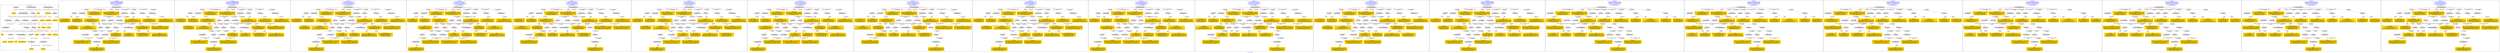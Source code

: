 digraph n0 {
fontcolor="blue"
remincross="true"
label="s07-s-13.json"
subgraph cluster_0 {
label="1-correct model"
n2[style="filled",color="white",fillcolor="lightgray",label="E12_Production1"];
n3[style="filled",color="white",fillcolor="lightgray",label="E21_Person1"];
n4[style="filled",color="white",fillcolor="lightgray",label="E55_Type1"];
n5[style="filled",color="white",fillcolor="lightgray",label="E52_Time-Span1"];
n6[style="filled",color="white",fillcolor="lightgray",label="E69_Death1"];
n7[style="filled",color="white",fillcolor="lightgray",label="E74_Group1"];
n8[style="filled",color="white",fillcolor="lightgray",label="E82_Actor_Appellation1"];
n9[style="filled",color="white",fillcolor="lightgray",label="E67_Birth1"];
n10[shape="plaintext",style="filled",fillcolor="gold",label="Artist_uri"];
n11[style="filled",color="white",fillcolor="lightgray",label="E22_Man-Made_Object1"];
n12[style="filled",color="white",fillcolor="lightgray",label="E35_Title1"];
n13[style="filled",color="white",fillcolor="lightgray",label="E8_Acquisition1"];
n14[style="filled",color="white",fillcolor="lightgray",label="E54_Dimension1"];
n15[shape="plaintext",style="filled",fillcolor="gold",label="Object_URI"];
n16[style="filled",color="white",fillcolor="lightgray",label="E33_Linguistic_Object1"];
n17[style="filled",color="white",fillcolor="lightgray",label="E55_Type2"];
n18[shape="plaintext",style="filled",fillcolor="gold",label="Label_on_page"];
n19[style="filled",color="white",fillcolor="lightgray",label="E33_Linguistic_Object2"];
n20[style="filled",color="white",fillcolor="lightgray",label="E55_Type3"];
n21[shape="plaintext",style="filled",fillcolor="gold",label="origin"];
n22[shape="plaintext",style="filled",fillcolor="gold",label="title"];
n23[style="filled",color="white",fillcolor="lightgray",label="E38_Image1"];
n24[shape="plaintext",style="filled",fillcolor="gold",label="image_url"];
n25[shape="plaintext",style="filled",fillcolor="gold",label="dates"];
n26[style="filled",color="white",fillcolor="lightgray",label="E52_Time-Span2"];
n27[shape="plaintext",style="filled",fillcolor="gold",label="birth_year"];
n28[style="filled",color="white",fillcolor="lightgray",label="E52_Time-Span3"];
n29[shape="plaintext",style="filled",fillcolor="gold",label="death_year"];
n30[shape="plaintext",style="filled",fillcolor="gold",label="dimension"];
n31[shape="plaintext",style="filled",fillcolor="gold",label="technique_uri"];
n32[shape="plaintext",style="filled",fillcolor="gold",label="technique"];
n33[shape="plaintext",style="filled",fillcolor="gold",label="label_type_uri"];
n34[shape="plaintext",style="filled",fillcolor="gold",label="origin_type_uri"];
n35[shape="plaintext",style="filled",fillcolor="gold",label="nationality_uri"];
n36[shape="plaintext",style="filled",fillcolor="gold",label="nationality"];
n37[shape="plaintext",style="filled",fillcolor="gold",label="Artist_appellation_uri"];
n38[shape="plaintext",style="filled",fillcolor="gold",label="name"];
n39[shape="plaintext",style="filled",fillcolor="gold",label="credit_line"];
}
subgraph cluster_1 {
label="candidate 0\nlink coherence:0.8888888888888888\nnode coherence:0.9393939393939394\nconfidence:0.40282728286614555\nmapping score:0.491266723209502\ncost:35.99777\n-precision:0.67-recall:0.65"
n41[style="filled",color="white",fillcolor="lightgray",label="E12_Production1"];
n42[style="filled",color="white",fillcolor="lightgray",label="E21_Person1"];
n43[style="filled",color="white",fillcolor="lightgray",label="E52_Time-Span2"];
n44[style="filled",color="white",fillcolor="lightgray",label="E55_Type1"];
n45[style="filled",color="white",fillcolor="lightgray",label="E67_Birth1"];
n46[style="filled",color="white",fillcolor="lightgray",label="E69_Death1"];
n47[style="filled",color="white",fillcolor="lightgray",label="E74_Group1"];
n48[style="filled",color="white",fillcolor="lightgray",label="E82_Actor_Appellation1"];
n49[style="filled",color="white",fillcolor="lightgray",label="E22_Man-Made_Object1"];
n50[style="filled",color="white",fillcolor="lightgray",label="E35_Title1"];
n51[style="filled",color="white",fillcolor="lightgray",label="E38_Image1"];
n52[style="filled",color="white",fillcolor="lightgray",label="E54_Dimension1"];
n53[style="filled",color="white",fillcolor="lightgray",label="E55_Type2"];
n54[style="filled",color="white",fillcolor="lightgray",label="E8_Acquisition1"];
n55[style="filled",color="white",fillcolor="lightgray",label="E53_Place1"];
n56[style="filled",color="white",fillcolor="lightgray",label="E48_Place_Name1"];
n57[style="filled",color="white",fillcolor="lightgray",label="E52_Time-Span1"];
n58[style="filled",color="white",fillcolor="lightgray",label="E52_Time-Span3"];
n59[shape="plaintext",style="filled",fillcolor="gold",label="birth_year\n[E52_Time-Span,P82a_begin_of_the_begin,0.3]\n[E52_Time-Span,P82_at_some_time_within,0.296]\n[E52_Time-Span,P82b_end_of_the_end,0.246]\n[E33_Linguistic_Object,P3_has_note,0.158]"];
n60[shape="plaintext",style="filled",fillcolor="gold",label="technique_uri\n[E55_Type,classLink,0.4]\n[E57_Material,classLink,0.284]\n[E74_Group,classLink,0.269]\n[E55_Type,label,0.048]"];
n61[shape="plaintext",style="filled",fillcolor="gold",label="title\n[E35_Title,label,0.293]\n[E22_Man-Made_Object,P3_has_note,0.292]\n[E73_Information_Object,P3_has_note,0.241]\n[E33_Linguistic_Object,P3_has_note,0.173]"];
n62[shape="plaintext",style="filled",fillcolor="gold",label="credit_line\n[E8_Acquisition,P3_has_note,0.382]\n[E30_Right,P3_has_note,0.308]\n[E22_Man-Made_Object,P3_has_note,0.162]\n[E35_Title,label,0.149]"];
n63[shape="plaintext",style="filled",fillcolor="gold",label="nationality_uri\n[E74_Group,classLink,0.691]\n[E55_Type,classLink,0.179]\n[E57_Material,classLink,0.091]\n[E55_Type,label,0.04]"];
n64[shape="plaintext",style="filled",fillcolor="gold",label="Object_URI\n[E22_Man-Made_Object,classLink,0.508]\n[E38_Image,classLink,0.28]\n[E78_Collection,classLink,0.131]\n[E21_Person,classLink,0.082]"];
n65[shape="plaintext",style="filled",fillcolor="gold",label="label_type_uri\n[E55_Type,classLink,0.563]\n[E74_Group,classLink,0.218]\n[E57_Material,classLink,0.19]\n[E55_Type,label,0.029]"];
n66[shape="plaintext",style="filled",fillcolor="gold",label="death_year\n[E69_Death,P82_at_some_time_within,0.323]\n[E52_Time-Span,P82_at_some_time_within,0.299]\n[E52_Time-Span,P82b_end_of_the_end,0.211]\n[E22_Man-Made_Object,P3_has_note,0.167]"];
n67[shape="plaintext",style="filled",fillcolor="gold",label="nationality\n[E74_Group,label,0.522]\n[E74_Group,classLink,0.303]\n[E55_Type,label,0.1]\n[E21_Person,P3_has_note,0.075]"];
n68[shape="plaintext",style="filled",fillcolor="gold",label="Label_on_page\n[E22_Man-Made_Object,P3_has_note,0.315]\n[E73_Information_Object,P3_has_note,0.278]\n[E33_Linguistic_Object,P3_has_note,0.272]\n[E35_Title,label,0.135]"];
n69[shape="plaintext",style="filled",fillcolor="gold",label="dates\n[E52_Time-Span,P82_at_some_time_within,0.394]\n[E52_Time-Span,P82b_end_of_the_end,0.223]\n[E34_Inscription,P3_has_note,0.197]\n[E52_Time-Span,P82a_begin_of_the_begin,0.185]"];
n70[shape="plaintext",style="filled",fillcolor="gold",label="dimension\n[E54_Dimension,P3_has_note,0.753]\n[E22_Man-Made_Object,P3_has_note,0.1]\n[E34_Inscription,P3_has_note,0.08]\n[E73_Information_Object,P3_has_note,0.068]"];
n71[shape="plaintext",style="filled",fillcolor="gold",label="origin_type_uri\n[E55_Type,classLink,0.563]\n[E74_Group,classLink,0.218]\n[E57_Material,classLink,0.19]\n[E55_Type,label,0.029]"];
n72[shape="plaintext",style="filled",fillcolor="gold",label="name\n[E82_Actor_Appellation,label,0.322]\n[E33_Linguistic_Object,P3_has_note,0.234]\n[E22_Man-Made_Object,P3_has_note,0.231]\n[E73_Information_Object,P3_has_note,0.213]"];
n73[shape="plaintext",style="filled",fillcolor="gold",label="Artist_uri\n[E21_Person,classLink,0.342]\n[E82_Actor_Appellation,classLink,0.292]\n[E38_Image,classLink,0.183]\n[E39_Actor,classLink,0.183]"];
n74[shape="plaintext",style="filled",fillcolor="gold",label="Artist_appellation_uri\n[E82_Actor_Appellation,classLink,0.547]\n[E21_Person,classLink,0.353]\n[E38_Image,classLink,0.054]\n[E39_Actor,classLink,0.045]"];
n75[shape="plaintext",style="filled",fillcolor="gold",label="technique\n[E55_Type,label,0.4]\n[E12_Production,P3_has_note,0.275]\n[E57_Material,label,0.191]\n[E29_Design_or_Procedure,P3_has_note,0.135]"];
n76[shape="plaintext",style="filled",fillcolor="gold",label="origin\n[E44_Place_Appellation,label,0.306]\n[E22_Man-Made_Object,P3_has_note,0.263]\n[E73_Information_Object,P3_has_note,0.223]\n[E48_Place_Name,label,0.208]"];
n77[shape="plaintext",style="filled",fillcolor="gold",label="image_url\n[E38_Image,classLink,0.638]\n[E78_Collection,classLink,0.139]\n[E22_Man-Made_Object,classLink,0.137]\n[E21_Person,classLink,0.086]"];
}
subgraph cluster_2 {
label="candidate 1\nlink coherence:0.8888888888888888\nnode coherence:0.9393939393939394\nconfidence:0.39154209927502187\nmapping score:0.4875049953457941\ncost:35.99777\n-precision:0.69-recall:0.68"
n79[style="filled",color="white",fillcolor="lightgray",label="E12_Production1"];
n80[style="filled",color="white",fillcolor="lightgray",label="E21_Person1"];
n81[style="filled",color="white",fillcolor="lightgray",label="E52_Time-Span2"];
n82[style="filled",color="white",fillcolor="lightgray",label="E55_Type1"];
n83[style="filled",color="white",fillcolor="lightgray",label="E67_Birth1"];
n84[style="filled",color="white",fillcolor="lightgray",label="E69_Death1"];
n85[style="filled",color="white",fillcolor="lightgray",label="E74_Group1"];
n86[style="filled",color="white",fillcolor="lightgray",label="E82_Actor_Appellation1"];
n87[style="filled",color="white",fillcolor="lightgray",label="E22_Man-Made_Object1"];
n88[style="filled",color="white",fillcolor="lightgray",label="E35_Title1"];
n89[style="filled",color="white",fillcolor="lightgray",label="E38_Image1"];
n90[style="filled",color="white",fillcolor="lightgray",label="E54_Dimension1"];
n91[style="filled",color="white",fillcolor="lightgray",label="E55_Type2"];
n92[style="filled",color="white",fillcolor="lightgray",label="E8_Acquisition1"];
n93[style="filled",color="white",fillcolor="lightgray",label="E53_Place1"];
n94[style="filled",color="white",fillcolor="lightgray",label="E48_Place_Name1"];
n95[style="filled",color="white",fillcolor="lightgray",label="E52_Time-Span1"];
n96[style="filled",color="white",fillcolor="lightgray",label="E52_Time-Span3"];
n97[shape="plaintext",style="filled",fillcolor="gold",label="birth_year\n[E52_Time-Span,P82a_begin_of_the_begin,0.3]\n[E52_Time-Span,P82_at_some_time_within,0.296]\n[E52_Time-Span,P82b_end_of_the_end,0.246]\n[E33_Linguistic_Object,P3_has_note,0.158]"];
n98[shape="plaintext",style="filled",fillcolor="gold",label="label_type_uri\n[E55_Type,classLink,0.563]\n[E74_Group,classLink,0.218]\n[E57_Material,classLink,0.19]\n[E55_Type,label,0.029]"];
n99[shape="plaintext",style="filled",fillcolor="gold",label="title\n[E35_Title,label,0.293]\n[E22_Man-Made_Object,P3_has_note,0.292]\n[E73_Information_Object,P3_has_note,0.241]\n[E33_Linguistic_Object,P3_has_note,0.173]"];
n100[shape="plaintext",style="filled",fillcolor="gold",label="credit_line\n[E8_Acquisition,P3_has_note,0.382]\n[E30_Right,P3_has_note,0.308]\n[E22_Man-Made_Object,P3_has_note,0.162]\n[E35_Title,label,0.149]"];
n101[shape="plaintext",style="filled",fillcolor="gold",label="nationality_uri\n[E74_Group,classLink,0.691]\n[E55_Type,classLink,0.179]\n[E57_Material,classLink,0.091]\n[E55_Type,label,0.04]"];
n102[shape="plaintext",style="filled",fillcolor="gold",label="Object_URI\n[E22_Man-Made_Object,classLink,0.508]\n[E38_Image,classLink,0.28]\n[E78_Collection,classLink,0.131]\n[E21_Person,classLink,0.082]"];
n103[shape="plaintext",style="filled",fillcolor="gold",label="technique_uri\n[E55_Type,classLink,0.4]\n[E57_Material,classLink,0.284]\n[E74_Group,classLink,0.269]\n[E55_Type,label,0.048]"];
n104[shape="plaintext",style="filled",fillcolor="gold",label="death_year\n[E69_Death,P82_at_some_time_within,0.323]\n[E52_Time-Span,P82_at_some_time_within,0.299]\n[E52_Time-Span,P82b_end_of_the_end,0.211]\n[E22_Man-Made_Object,P3_has_note,0.167]"];
n105[shape="plaintext",style="filled",fillcolor="gold",label="nationality\n[E74_Group,label,0.522]\n[E74_Group,classLink,0.303]\n[E55_Type,label,0.1]\n[E21_Person,P3_has_note,0.075]"];
n106[shape="plaintext",style="filled",fillcolor="gold",label="Label_on_page\n[E22_Man-Made_Object,P3_has_note,0.315]\n[E73_Information_Object,P3_has_note,0.278]\n[E33_Linguistic_Object,P3_has_note,0.272]\n[E35_Title,label,0.135]"];
n107[shape="plaintext",style="filled",fillcolor="gold",label="dates\n[E52_Time-Span,P82_at_some_time_within,0.394]\n[E52_Time-Span,P82b_end_of_the_end,0.223]\n[E34_Inscription,P3_has_note,0.197]\n[E52_Time-Span,P82a_begin_of_the_begin,0.185]"];
n108[shape="plaintext",style="filled",fillcolor="gold",label="dimension\n[E54_Dimension,P3_has_note,0.753]\n[E22_Man-Made_Object,P3_has_note,0.1]\n[E34_Inscription,P3_has_note,0.08]\n[E73_Information_Object,P3_has_note,0.068]"];
n109[shape="plaintext",style="filled",fillcolor="gold",label="origin_type_uri\n[E55_Type,classLink,0.563]\n[E74_Group,classLink,0.218]\n[E57_Material,classLink,0.19]\n[E55_Type,label,0.029]"];
n110[shape="plaintext",style="filled",fillcolor="gold",label="name\n[E82_Actor_Appellation,label,0.322]\n[E33_Linguistic_Object,P3_has_note,0.234]\n[E22_Man-Made_Object,P3_has_note,0.231]\n[E73_Information_Object,P3_has_note,0.213]"];
n111[shape="plaintext",style="filled",fillcolor="gold",label="Artist_uri\n[E21_Person,classLink,0.342]\n[E82_Actor_Appellation,classLink,0.292]\n[E38_Image,classLink,0.183]\n[E39_Actor,classLink,0.183]"];
n112[shape="plaintext",style="filled",fillcolor="gold",label="Artist_appellation_uri\n[E82_Actor_Appellation,classLink,0.547]\n[E21_Person,classLink,0.353]\n[E38_Image,classLink,0.054]\n[E39_Actor,classLink,0.045]"];
n113[shape="plaintext",style="filled",fillcolor="gold",label="technique\n[E55_Type,label,0.4]\n[E12_Production,P3_has_note,0.275]\n[E57_Material,label,0.191]\n[E29_Design_or_Procedure,P3_has_note,0.135]"];
n114[shape="plaintext",style="filled",fillcolor="gold",label="origin\n[E44_Place_Appellation,label,0.306]\n[E22_Man-Made_Object,P3_has_note,0.263]\n[E73_Information_Object,P3_has_note,0.223]\n[E48_Place_Name,label,0.208]"];
n115[shape="plaintext",style="filled",fillcolor="gold",label="image_url\n[E38_Image,classLink,0.638]\n[E78_Collection,classLink,0.139]\n[E22_Man-Made_Object,classLink,0.137]\n[E21_Person,classLink,0.086]"];
}
subgraph cluster_3 {
label="candidate 10\nlink coherence:0.8571428571428571\nnode coherence:0.90625\nconfidence:0.3917379530286115\nmapping score:0.48529422995690563\ncost:133.99788\n-precision:0.63-recall:0.59"
n117[style="filled",color="white",fillcolor="lightgray",label="E12_Production1"];
n118[style="filled",color="white",fillcolor="lightgray",label="E21_Person1"];
n119[style="filled",color="white",fillcolor="lightgray",label="E52_Time-Span2"];
n120[style="filled",color="white",fillcolor="lightgray",label="E55_Type1"];
n121[style="filled",color="white",fillcolor="lightgray",label="E67_Birth1"];
n122[style="filled",color="white",fillcolor="lightgray",label="E69_Death1"];
n123[style="filled",color="white",fillcolor="lightgray",label="E74_Group1"];
n124[style="filled",color="white",fillcolor="lightgray",label="E82_Actor_Appellation1"];
n125[style="filled",color="white",fillcolor="lightgray",label="E22_Man-Made_Object1"];
n126[style="filled",color="white",fillcolor="lightgray",label="E35_Title1"];
n127[style="filled",color="white",fillcolor="lightgray",label="E38_Image1"];
n128[style="filled",color="white",fillcolor="lightgray",label="E54_Dimension1"];
n129[style="filled",color="white",fillcolor="lightgray",label="E55_Type2"];
n130[style="filled",color="white",fillcolor="lightgray",label="E8_Acquisition1"];
n131[style="filled",color="white",fillcolor="lightgray",label="E53_Place1"];
n132[style="filled",color="white",fillcolor="lightgray",label="E48_Place_Name1"];
n133[style="filled",color="white",fillcolor="lightgray",label="E52_Time-Span3"];
n134[shape="plaintext",style="filled",fillcolor="gold",label="death_year\n[E69_Death,P82_at_some_time_within,0.323]\n[E52_Time-Span,P82_at_some_time_within,0.299]\n[E52_Time-Span,P82b_end_of_the_end,0.211]\n[E22_Man-Made_Object,P3_has_note,0.167]"];
n135[shape="plaintext",style="filled",fillcolor="gold",label="birth_year\n[E52_Time-Span,P82a_begin_of_the_begin,0.3]\n[E52_Time-Span,P82_at_some_time_within,0.296]\n[E52_Time-Span,P82b_end_of_the_end,0.246]\n[E33_Linguistic_Object,P3_has_note,0.158]"];
n136[shape="plaintext",style="filled",fillcolor="gold",label="label_type_uri\n[E55_Type,classLink,0.563]\n[E74_Group,classLink,0.218]\n[E57_Material,classLink,0.19]\n[E55_Type,label,0.029]"];
n137[shape="plaintext",style="filled",fillcolor="gold",label="title\n[E35_Title,label,0.293]\n[E22_Man-Made_Object,P3_has_note,0.292]\n[E73_Information_Object,P3_has_note,0.241]\n[E33_Linguistic_Object,P3_has_note,0.173]"];
n138[shape="plaintext",style="filled",fillcolor="gold",label="credit_line\n[E8_Acquisition,P3_has_note,0.382]\n[E30_Right,P3_has_note,0.308]\n[E22_Man-Made_Object,P3_has_note,0.162]\n[E35_Title,label,0.149]"];
n139[shape="plaintext",style="filled",fillcolor="gold",label="nationality_uri\n[E74_Group,classLink,0.691]\n[E55_Type,classLink,0.179]\n[E57_Material,classLink,0.091]\n[E55_Type,label,0.04]"];
n140[shape="plaintext",style="filled",fillcolor="gold",label="Object_URI\n[E22_Man-Made_Object,classLink,0.508]\n[E38_Image,classLink,0.28]\n[E78_Collection,classLink,0.131]\n[E21_Person,classLink,0.082]"];
n141[shape="plaintext",style="filled",fillcolor="gold",label="technique_uri\n[E55_Type,classLink,0.4]\n[E57_Material,classLink,0.284]\n[E74_Group,classLink,0.269]\n[E55_Type,label,0.048]"];
n142[shape="plaintext",style="filled",fillcolor="gold",label="dates\n[E52_Time-Span,P82_at_some_time_within,0.394]\n[E52_Time-Span,P82b_end_of_the_end,0.223]\n[E34_Inscription,P3_has_note,0.197]\n[E52_Time-Span,P82a_begin_of_the_begin,0.185]"];
n143[shape="plaintext",style="filled",fillcolor="gold",label="nationality\n[E74_Group,label,0.522]\n[E74_Group,classLink,0.303]\n[E55_Type,label,0.1]\n[E21_Person,P3_has_note,0.075]"];
n144[shape="plaintext",style="filled",fillcolor="gold",label="Label_on_page\n[E22_Man-Made_Object,P3_has_note,0.315]\n[E73_Information_Object,P3_has_note,0.278]\n[E33_Linguistic_Object,P3_has_note,0.272]\n[E35_Title,label,0.135]"];
n145[shape="plaintext",style="filled",fillcolor="gold",label="dimension\n[E54_Dimension,P3_has_note,0.753]\n[E22_Man-Made_Object,P3_has_note,0.1]\n[E34_Inscription,P3_has_note,0.08]\n[E73_Information_Object,P3_has_note,0.068]"];
n146[shape="plaintext",style="filled",fillcolor="gold",label="origin_type_uri\n[E55_Type,classLink,0.563]\n[E74_Group,classLink,0.218]\n[E57_Material,classLink,0.19]\n[E55_Type,label,0.029]"];
n147[shape="plaintext",style="filled",fillcolor="gold",label="name\n[E82_Actor_Appellation,label,0.322]\n[E33_Linguistic_Object,P3_has_note,0.234]\n[E22_Man-Made_Object,P3_has_note,0.231]\n[E73_Information_Object,P3_has_note,0.213]"];
n148[shape="plaintext",style="filled",fillcolor="gold",label="Artist_uri\n[E21_Person,classLink,0.342]\n[E82_Actor_Appellation,classLink,0.292]\n[E38_Image,classLink,0.183]\n[E39_Actor,classLink,0.183]"];
n149[shape="plaintext",style="filled",fillcolor="gold",label="Artist_appellation_uri\n[E82_Actor_Appellation,classLink,0.547]\n[E21_Person,classLink,0.353]\n[E38_Image,classLink,0.054]\n[E39_Actor,classLink,0.045]"];
n150[shape="plaintext",style="filled",fillcolor="gold",label="technique\n[E55_Type,label,0.4]\n[E12_Production,P3_has_note,0.275]\n[E57_Material,label,0.191]\n[E29_Design_or_Procedure,P3_has_note,0.135]"];
n151[shape="plaintext",style="filled",fillcolor="gold",label="origin\n[E44_Place_Appellation,label,0.306]\n[E22_Man-Made_Object,P3_has_note,0.263]\n[E73_Information_Object,P3_has_note,0.223]\n[E48_Place_Name,label,0.208]"];
n152[shape="plaintext",style="filled",fillcolor="gold",label="image_url\n[E38_Image,classLink,0.638]\n[E78_Collection,classLink,0.139]\n[E22_Man-Made_Object,classLink,0.137]\n[E21_Person,classLink,0.086]"];
}
subgraph cluster_4 {
label="candidate 11\nlink coherence:0.8571428571428571\nnode coherence:0.90625\nconfidence:0.3917379530286115\nmapping score:0.48529422995690563\ncost:133.99793\n-precision:0.63-recall:0.59"
n154[style="filled",color="white",fillcolor="lightgray",label="E12_Production1"];
n155[style="filled",color="white",fillcolor="lightgray",label="E21_Person1"];
n156[style="filled",color="white",fillcolor="lightgray",label="E55_Type1"];
n157[style="filled",color="white",fillcolor="lightgray",label="E67_Birth1"];
n158[style="filled",color="white",fillcolor="lightgray",label="E69_Death1"];
n159[style="filled",color="white",fillcolor="lightgray",label="E74_Group1"];
n160[style="filled",color="white",fillcolor="lightgray",label="E82_Actor_Appellation1"];
n161[style="filled",color="white",fillcolor="lightgray",label="E22_Man-Made_Object1"];
n162[style="filled",color="white",fillcolor="lightgray",label="E35_Title1"];
n163[style="filled",color="white",fillcolor="lightgray",label="E38_Image1"];
n164[style="filled",color="white",fillcolor="lightgray",label="E54_Dimension1"];
n165[style="filled",color="white",fillcolor="lightgray",label="E55_Type2"];
n166[style="filled",color="white",fillcolor="lightgray",label="E8_Acquisition1"];
n167[style="filled",color="white",fillcolor="lightgray",label="E53_Place1"];
n168[style="filled",color="white",fillcolor="lightgray",label="E48_Place_Name1"];
n169[style="filled",color="white",fillcolor="lightgray",label="E52_Time-Span1"];
n170[style="filled",color="white",fillcolor="lightgray",label="E52_Time-Span3"];
n171[shape="plaintext",style="filled",fillcolor="gold",label="label_type_uri\n[E55_Type,classLink,0.563]\n[E74_Group,classLink,0.218]\n[E57_Material,classLink,0.19]\n[E55_Type,label,0.029]"];
n172[shape="plaintext",style="filled",fillcolor="gold",label="title\n[E35_Title,label,0.293]\n[E22_Man-Made_Object,P3_has_note,0.292]\n[E73_Information_Object,P3_has_note,0.241]\n[E33_Linguistic_Object,P3_has_note,0.173]"];
n173[shape="plaintext",style="filled",fillcolor="gold",label="credit_line\n[E8_Acquisition,P3_has_note,0.382]\n[E30_Right,P3_has_note,0.308]\n[E22_Man-Made_Object,P3_has_note,0.162]\n[E35_Title,label,0.149]"];
n174[shape="plaintext",style="filled",fillcolor="gold",label="nationality_uri\n[E74_Group,classLink,0.691]\n[E55_Type,classLink,0.179]\n[E57_Material,classLink,0.091]\n[E55_Type,label,0.04]"];
n175[shape="plaintext",style="filled",fillcolor="gold",label="Object_URI\n[E22_Man-Made_Object,classLink,0.508]\n[E38_Image,classLink,0.28]\n[E78_Collection,classLink,0.131]\n[E21_Person,classLink,0.082]"];
n176[shape="plaintext",style="filled",fillcolor="gold",label="technique_uri\n[E55_Type,classLink,0.4]\n[E57_Material,classLink,0.284]\n[E74_Group,classLink,0.269]\n[E55_Type,label,0.048]"];
n177[shape="plaintext",style="filled",fillcolor="gold",label="death_year\n[E69_Death,P82_at_some_time_within,0.323]\n[E52_Time-Span,P82_at_some_time_within,0.299]\n[E52_Time-Span,P82b_end_of_the_end,0.211]\n[E22_Man-Made_Object,P3_has_note,0.167]"];
n178[shape="plaintext",style="filled",fillcolor="gold",label="nationality\n[E74_Group,label,0.522]\n[E74_Group,classLink,0.303]\n[E55_Type,label,0.1]\n[E21_Person,P3_has_note,0.075]"];
n179[shape="plaintext",style="filled",fillcolor="gold",label="Label_on_page\n[E22_Man-Made_Object,P3_has_note,0.315]\n[E73_Information_Object,P3_has_note,0.278]\n[E33_Linguistic_Object,P3_has_note,0.272]\n[E35_Title,label,0.135]"];
n180[shape="plaintext",style="filled",fillcolor="gold",label="dates\n[E52_Time-Span,P82_at_some_time_within,0.394]\n[E52_Time-Span,P82b_end_of_the_end,0.223]\n[E34_Inscription,P3_has_note,0.197]\n[E52_Time-Span,P82a_begin_of_the_begin,0.185]"];
n181[shape="plaintext",style="filled",fillcolor="gold",label="dimension\n[E54_Dimension,P3_has_note,0.753]\n[E22_Man-Made_Object,P3_has_note,0.1]\n[E34_Inscription,P3_has_note,0.08]\n[E73_Information_Object,P3_has_note,0.068]"];
n182[shape="plaintext",style="filled",fillcolor="gold",label="origin_type_uri\n[E55_Type,classLink,0.563]\n[E74_Group,classLink,0.218]\n[E57_Material,classLink,0.19]\n[E55_Type,label,0.029]"];
n183[shape="plaintext",style="filled",fillcolor="gold",label="name\n[E82_Actor_Appellation,label,0.322]\n[E33_Linguistic_Object,P3_has_note,0.234]\n[E22_Man-Made_Object,P3_has_note,0.231]\n[E73_Information_Object,P3_has_note,0.213]"];
n184[shape="plaintext",style="filled",fillcolor="gold",label="Artist_uri\n[E21_Person,classLink,0.342]\n[E82_Actor_Appellation,classLink,0.292]\n[E38_Image,classLink,0.183]\n[E39_Actor,classLink,0.183]"];
n185[shape="plaintext",style="filled",fillcolor="gold",label="Artist_appellation_uri\n[E82_Actor_Appellation,classLink,0.547]\n[E21_Person,classLink,0.353]\n[E38_Image,classLink,0.054]\n[E39_Actor,classLink,0.045]"];
n186[shape="plaintext",style="filled",fillcolor="gold",label="technique\n[E55_Type,label,0.4]\n[E12_Production,P3_has_note,0.275]\n[E57_Material,label,0.191]\n[E29_Design_or_Procedure,P3_has_note,0.135]"];
n187[shape="plaintext",style="filled",fillcolor="gold",label="origin\n[E44_Place_Appellation,label,0.306]\n[E22_Man-Made_Object,P3_has_note,0.263]\n[E73_Information_Object,P3_has_note,0.223]\n[E48_Place_Name,label,0.208]"];
n188[shape="plaintext",style="filled",fillcolor="gold",label="birth_year\n[E52_Time-Span,P82a_begin_of_the_begin,0.3]\n[E52_Time-Span,P82_at_some_time_within,0.296]\n[E52_Time-Span,P82b_end_of_the_end,0.246]\n[E33_Linguistic_Object,P3_has_note,0.158]"];
n189[shape="plaintext",style="filled",fillcolor="gold",label="image_url\n[E38_Image,classLink,0.638]\n[E78_Collection,classLink,0.139]\n[E22_Man-Made_Object,classLink,0.137]\n[E21_Person,classLink,0.086]"];
}
subgraph cluster_5 {
label="candidate 12\nlink coherence:0.8571428571428571\nnode coherence:0.90625\nconfidence:0.3889174672060318\nmapping score:0.4843540680160457\ncost:34.99788\n-precision:0.66-recall:0.62"
n191[style="filled",color="white",fillcolor="lightgray",label="E12_Production1"];
n192[style="filled",color="white",fillcolor="lightgray",label="E21_Person1"];
n193[style="filled",color="white",fillcolor="lightgray",label="E52_Time-Span2"];
n194[style="filled",color="white",fillcolor="lightgray",label="E55_Type1"];
n195[style="filled",color="white",fillcolor="lightgray",label="E67_Birth1"];
n196[style="filled",color="white",fillcolor="lightgray",label="E69_Death1"];
n197[style="filled",color="white",fillcolor="lightgray",label="E74_Group1"];
n198[style="filled",color="white",fillcolor="lightgray",label="E82_Actor_Appellation1"];
n199[style="filled",color="white",fillcolor="lightgray",label="E22_Man-Made_Object1"];
n200[style="filled",color="white",fillcolor="lightgray",label="E35_Title1"];
n201[style="filled",color="white",fillcolor="lightgray",label="E38_Image1"];
n202[style="filled",color="white",fillcolor="lightgray",label="E54_Dimension1"];
n203[style="filled",color="white",fillcolor="lightgray",label="E55_Type2"];
n204[style="filled",color="white",fillcolor="lightgray",label="E8_Acquisition1"];
n205[style="filled",color="white",fillcolor="lightgray",label="E53_Place1"];
n206[style="filled",color="white",fillcolor="lightgray",label="E48_Place_Name1"];
n207[style="filled",color="white",fillcolor="lightgray",label="E52_Time-Span3"];
n208[shape="plaintext",style="filled",fillcolor="gold",label="dates\n[E52_Time-Span,P82_at_some_time_within,0.394]\n[E52_Time-Span,P82b_end_of_the_end,0.223]\n[E34_Inscription,P3_has_note,0.197]\n[E52_Time-Span,P82a_begin_of_the_begin,0.185]"];
n209[shape="plaintext",style="filled",fillcolor="gold",label="label_type_uri\n[E55_Type,classLink,0.563]\n[E74_Group,classLink,0.218]\n[E57_Material,classLink,0.19]\n[E55_Type,label,0.029]"];
n210[shape="plaintext",style="filled",fillcolor="gold",label="title\n[E35_Title,label,0.293]\n[E22_Man-Made_Object,P3_has_note,0.292]\n[E73_Information_Object,P3_has_note,0.241]\n[E33_Linguistic_Object,P3_has_note,0.173]"];
n211[shape="plaintext",style="filled",fillcolor="gold",label="credit_line\n[E8_Acquisition,P3_has_note,0.382]\n[E30_Right,P3_has_note,0.308]\n[E22_Man-Made_Object,P3_has_note,0.162]\n[E35_Title,label,0.149]"];
n212[shape="plaintext",style="filled",fillcolor="gold",label="nationality_uri\n[E74_Group,classLink,0.691]\n[E55_Type,classLink,0.179]\n[E57_Material,classLink,0.091]\n[E55_Type,label,0.04]"];
n213[shape="plaintext",style="filled",fillcolor="gold",label="Object_URI\n[E22_Man-Made_Object,classLink,0.508]\n[E38_Image,classLink,0.28]\n[E78_Collection,classLink,0.131]\n[E21_Person,classLink,0.082]"];
n214[shape="plaintext",style="filled",fillcolor="gold",label="technique_uri\n[E55_Type,classLink,0.4]\n[E57_Material,classLink,0.284]\n[E74_Group,classLink,0.269]\n[E55_Type,label,0.048]"];
n215[shape="plaintext",style="filled",fillcolor="gold",label="death_year\n[E69_Death,P82_at_some_time_within,0.323]\n[E52_Time-Span,P82_at_some_time_within,0.299]\n[E52_Time-Span,P82b_end_of_the_end,0.211]\n[E22_Man-Made_Object,P3_has_note,0.167]"];
n216[shape="plaintext",style="filled",fillcolor="gold",label="birth_year\n[E52_Time-Span,P82a_begin_of_the_begin,0.3]\n[E52_Time-Span,P82_at_some_time_within,0.296]\n[E52_Time-Span,P82b_end_of_the_end,0.246]\n[E33_Linguistic_Object,P3_has_note,0.158]"];
n217[shape="plaintext",style="filled",fillcolor="gold",label="nationality\n[E74_Group,label,0.522]\n[E74_Group,classLink,0.303]\n[E55_Type,label,0.1]\n[E21_Person,P3_has_note,0.075]"];
n218[shape="plaintext",style="filled",fillcolor="gold",label="Label_on_page\n[E22_Man-Made_Object,P3_has_note,0.315]\n[E73_Information_Object,P3_has_note,0.278]\n[E33_Linguistic_Object,P3_has_note,0.272]\n[E35_Title,label,0.135]"];
n219[shape="plaintext",style="filled",fillcolor="gold",label="dimension\n[E54_Dimension,P3_has_note,0.753]\n[E22_Man-Made_Object,P3_has_note,0.1]\n[E34_Inscription,P3_has_note,0.08]\n[E73_Information_Object,P3_has_note,0.068]"];
n220[shape="plaintext",style="filled",fillcolor="gold",label="origin_type_uri\n[E55_Type,classLink,0.563]\n[E74_Group,classLink,0.218]\n[E57_Material,classLink,0.19]\n[E55_Type,label,0.029]"];
n221[shape="plaintext",style="filled",fillcolor="gold",label="name\n[E82_Actor_Appellation,label,0.322]\n[E33_Linguistic_Object,P3_has_note,0.234]\n[E22_Man-Made_Object,P3_has_note,0.231]\n[E73_Information_Object,P3_has_note,0.213]"];
n222[shape="plaintext",style="filled",fillcolor="gold",label="Artist_uri\n[E21_Person,classLink,0.342]\n[E82_Actor_Appellation,classLink,0.292]\n[E38_Image,classLink,0.183]\n[E39_Actor,classLink,0.183]"];
n223[shape="plaintext",style="filled",fillcolor="gold",label="Artist_appellation_uri\n[E82_Actor_Appellation,classLink,0.547]\n[E21_Person,classLink,0.353]\n[E38_Image,classLink,0.054]\n[E39_Actor,classLink,0.045]"];
n224[shape="plaintext",style="filled",fillcolor="gold",label="technique\n[E55_Type,label,0.4]\n[E12_Production,P3_has_note,0.275]\n[E57_Material,label,0.191]\n[E29_Design_or_Procedure,P3_has_note,0.135]"];
n225[shape="plaintext",style="filled",fillcolor="gold",label="origin\n[E44_Place_Appellation,label,0.306]\n[E22_Man-Made_Object,P3_has_note,0.263]\n[E73_Information_Object,P3_has_note,0.223]\n[E48_Place_Name,label,0.208]"];
n226[shape="plaintext",style="filled",fillcolor="gold",label="image_url\n[E38_Image,classLink,0.638]\n[E78_Collection,classLink,0.139]\n[E22_Man-Made_Object,classLink,0.137]\n[E21_Person,classLink,0.086]"];
}
subgraph cluster_6 {
label="candidate 13\nlink coherence:0.8571428571428571\nnode coherence:0.90625\nconfidence:0.3889174672060318\nmapping score:0.4843540680160457\ncost:133.99788\n-precision:0.63-recall:0.59"
n228[style="filled",color="white",fillcolor="lightgray",label="E12_Production1"];
n229[style="filled",color="white",fillcolor="lightgray",label="E21_Person1"];
n230[style="filled",color="white",fillcolor="lightgray",label="E52_Time-Span2"];
n231[style="filled",color="white",fillcolor="lightgray",label="E55_Type1"];
n232[style="filled",color="white",fillcolor="lightgray",label="E67_Birth1"];
n233[style="filled",color="white",fillcolor="lightgray",label="E69_Death1"];
n234[style="filled",color="white",fillcolor="lightgray",label="E74_Group1"];
n235[style="filled",color="white",fillcolor="lightgray",label="E82_Actor_Appellation1"];
n236[style="filled",color="white",fillcolor="lightgray",label="E22_Man-Made_Object1"];
n237[style="filled",color="white",fillcolor="lightgray",label="E35_Title1"];
n238[style="filled",color="white",fillcolor="lightgray",label="E38_Image1"];
n239[style="filled",color="white",fillcolor="lightgray",label="E54_Dimension1"];
n240[style="filled",color="white",fillcolor="lightgray",label="E55_Type2"];
n241[style="filled",color="white",fillcolor="lightgray",label="E8_Acquisition1"];
n242[style="filled",color="white",fillcolor="lightgray",label="E53_Place1"];
n243[style="filled",color="white",fillcolor="lightgray",label="E48_Place_Name1"];
n244[style="filled",color="white",fillcolor="lightgray",label="E52_Time-Span3"];
n245[shape="plaintext",style="filled",fillcolor="gold",label="death_year\n[E69_Death,P82_at_some_time_within,0.323]\n[E52_Time-Span,P82_at_some_time_within,0.299]\n[E52_Time-Span,P82b_end_of_the_end,0.211]\n[E22_Man-Made_Object,P3_has_note,0.167]"];
n246[shape="plaintext",style="filled",fillcolor="gold",label="birth_year\n[E52_Time-Span,P82a_begin_of_the_begin,0.3]\n[E52_Time-Span,P82_at_some_time_within,0.296]\n[E52_Time-Span,P82b_end_of_the_end,0.246]\n[E33_Linguistic_Object,P3_has_note,0.158]"];
n247[shape="plaintext",style="filled",fillcolor="gold",label="label_type_uri\n[E55_Type,classLink,0.563]\n[E74_Group,classLink,0.218]\n[E57_Material,classLink,0.19]\n[E55_Type,label,0.029]"];
n248[shape="plaintext",style="filled",fillcolor="gold",label="title\n[E35_Title,label,0.293]\n[E22_Man-Made_Object,P3_has_note,0.292]\n[E73_Information_Object,P3_has_note,0.241]\n[E33_Linguistic_Object,P3_has_note,0.173]"];
n249[shape="plaintext",style="filled",fillcolor="gold",label="credit_line\n[E8_Acquisition,P3_has_note,0.382]\n[E30_Right,P3_has_note,0.308]\n[E22_Man-Made_Object,P3_has_note,0.162]\n[E35_Title,label,0.149]"];
n250[shape="plaintext",style="filled",fillcolor="gold",label="nationality_uri\n[E74_Group,classLink,0.691]\n[E55_Type,classLink,0.179]\n[E57_Material,classLink,0.091]\n[E55_Type,label,0.04]"];
n251[shape="plaintext",style="filled",fillcolor="gold",label="Object_URI\n[E22_Man-Made_Object,classLink,0.508]\n[E38_Image,classLink,0.28]\n[E78_Collection,classLink,0.131]\n[E21_Person,classLink,0.082]"];
n252[shape="plaintext",style="filled",fillcolor="gold",label="technique_uri\n[E55_Type,classLink,0.4]\n[E57_Material,classLink,0.284]\n[E74_Group,classLink,0.269]\n[E55_Type,label,0.048]"];
n253[shape="plaintext",style="filled",fillcolor="gold",label="dates\n[E52_Time-Span,P82_at_some_time_within,0.394]\n[E52_Time-Span,P82b_end_of_the_end,0.223]\n[E34_Inscription,P3_has_note,0.197]\n[E52_Time-Span,P82a_begin_of_the_begin,0.185]"];
n254[shape="plaintext",style="filled",fillcolor="gold",label="nationality\n[E74_Group,label,0.522]\n[E74_Group,classLink,0.303]\n[E55_Type,label,0.1]\n[E21_Person,P3_has_note,0.075]"];
n255[shape="plaintext",style="filled",fillcolor="gold",label="Label_on_page\n[E22_Man-Made_Object,P3_has_note,0.315]\n[E73_Information_Object,P3_has_note,0.278]\n[E33_Linguistic_Object,P3_has_note,0.272]\n[E35_Title,label,0.135]"];
n256[shape="plaintext",style="filled",fillcolor="gold",label="dimension\n[E54_Dimension,P3_has_note,0.753]\n[E22_Man-Made_Object,P3_has_note,0.1]\n[E34_Inscription,P3_has_note,0.08]\n[E73_Information_Object,P3_has_note,0.068]"];
n257[shape="plaintext",style="filled",fillcolor="gold",label="origin_type_uri\n[E55_Type,classLink,0.563]\n[E74_Group,classLink,0.218]\n[E57_Material,classLink,0.19]\n[E55_Type,label,0.029]"];
n258[shape="plaintext",style="filled",fillcolor="gold",label="name\n[E82_Actor_Appellation,label,0.322]\n[E33_Linguistic_Object,P3_has_note,0.234]\n[E22_Man-Made_Object,P3_has_note,0.231]\n[E73_Information_Object,P3_has_note,0.213]"];
n259[shape="plaintext",style="filled",fillcolor="gold",label="Artist_uri\n[E21_Person,classLink,0.342]\n[E82_Actor_Appellation,classLink,0.292]\n[E38_Image,classLink,0.183]\n[E39_Actor,classLink,0.183]"];
n260[shape="plaintext",style="filled",fillcolor="gold",label="Artist_appellation_uri\n[E82_Actor_Appellation,classLink,0.547]\n[E21_Person,classLink,0.353]\n[E38_Image,classLink,0.054]\n[E39_Actor,classLink,0.045]"];
n261[shape="plaintext",style="filled",fillcolor="gold",label="technique\n[E55_Type,label,0.4]\n[E12_Production,P3_has_note,0.275]\n[E57_Material,label,0.191]\n[E29_Design_or_Procedure,P3_has_note,0.135]"];
n262[shape="plaintext",style="filled",fillcolor="gold",label="origin\n[E44_Place_Appellation,label,0.306]\n[E22_Man-Made_Object,P3_has_note,0.263]\n[E73_Information_Object,P3_has_note,0.223]\n[E48_Place_Name,label,0.208]"];
n263[shape="plaintext",style="filled",fillcolor="gold",label="image_url\n[E38_Image,classLink,0.638]\n[E78_Collection,classLink,0.139]\n[E22_Man-Made_Object,classLink,0.137]\n[E21_Person,classLink,0.086]"];
}
subgraph cluster_7 {
label="candidate 14\nlink coherence:0.8571428571428571\nnode coherence:0.90625\nconfidence:0.3889174672060318\nmapping score:0.4843540680160457\ncost:133.99793\n-precision:0.63-recall:0.59"
n265[style="filled",color="white",fillcolor="lightgray",label="E12_Production1"];
n266[style="filled",color="white",fillcolor="lightgray",label="E21_Person1"];
n267[style="filled",color="white",fillcolor="lightgray",label="E55_Type1"];
n268[style="filled",color="white",fillcolor="lightgray",label="E67_Birth1"];
n269[style="filled",color="white",fillcolor="lightgray",label="E69_Death1"];
n270[style="filled",color="white",fillcolor="lightgray",label="E74_Group1"];
n271[style="filled",color="white",fillcolor="lightgray",label="E82_Actor_Appellation1"];
n272[style="filled",color="white",fillcolor="lightgray",label="E22_Man-Made_Object1"];
n273[style="filled",color="white",fillcolor="lightgray",label="E35_Title1"];
n274[style="filled",color="white",fillcolor="lightgray",label="E38_Image1"];
n275[style="filled",color="white",fillcolor="lightgray",label="E54_Dimension1"];
n276[style="filled",color="white",fillcolor="lightgray",label="E55_Type2"];
n277[style="filled",color="white",fillcolor="lightgray",label="E8_Acquisition1"];
n278[style="filled",color="white",fillcolor="lightgray",label="E53_Place1"];
n279[style="filled",color="white",fillcolor="lightgray",label="E48_Place_Name1"];
n280[style="filled",color="white",fillcolor="lightgray",label="E52_Time-Span1"];
n281[style="filled",color="white",fillcolor="lightgray",label="E52_Time-Span3"];
n282[shape="plaintext",style="filled",fillcolor="gold",label="label_type_uri\n[E55_Type,classLink,0.563]\n[E74_Group,classLink,0.218]\n[E57_Material,classLink,0.19]\n[E55_Type,label,0.029]"];
n283[shape="plaintext",style="filled",fillcolor="gold",label="title\n[E35_Title,label,0.293]\n[E22_Man-Made_Object,P3_has_note,0.292]\n[E73_Information_Object,P3_has_note,0.241]\n[E33_Linguistic_Object,P3_has_note,0.173]"];
n284[shape="plaintext",style="filled",fillcolor="gold",label="credit_line\n[E8_Acquisition,P3_has_note,0.382]\n[E30_Right,P3_has_note,0.308]\n[E22_Man-Made_Object,P3_has_note,0.162]\n[E35_Title,label,0.149]"];
n285[shape="plaintext",style="filled",fillcolor="gold",label="nationality_uri\n[E74_Group,classLink,0.691]\n[E55_Type,classLink,0.179]\n[E57_Material,classLink,0.091]\n[E55_Type,label,0.04]"];
n286[shape="plaintext",style="filled",fillcolor="gold",label="Object_URI\n[E22_Man-Made_Object,classLink,0.508]\n[E38_Image,classLink,0.28]\n[E78_Collection,classLink,0.131]\n[E21_Person,classLink,0.082]"];
n287[shape="plaintext",style="filled",fillcolor="gold",label="technique_uri\n[E55_Type,classLink,0.4]\n[E57_Material,classLink,0.284]\n[E74_Group,classLink,0.269]\n[E55_Type,label,0.048]"];
n288[shape="plaintext",style="filled",fillcolor="gold",label="death_year\n[E69_Death,P82_at_some_time_within,0.323]\n[E52_Time-Span,P82_at_some_time_within,0.299]\n[E52_Time-Span,P82b_end_of_the_end,0.211]\n[E22_Man-Made_Object,P3_has_note,0.167]"];
n289[shape="plaintext",style="filled",fillcolor="gold",label="nationality\n[E74_Group,label,0.522]\n[E74_Group,classLink,0.303]\n[E55_Type,label,0.1]\n[E21_Person,P3_has_note,0.075]"];
n290[shape="plaintext",style="filled",fillcolor="gold",label="Label_on_page\n[E22_Man-Made_Object,P3_has_note,0.315]\n[E73_Information_Object,P3_has_note,0.278]\n[E33_Linguistic_Object,P3_has_note,0.272]\n[E35_Title,label,0.135]"];
n291[shape="plaintext",style="filled",fillcolor="gold",label="dates\n[E52_Time-Span,P82_at_some_time_within,0.394]\n[E52_Time-Span,P82b_end_of_the_end,0.223]\n[E34_Inscription,P3_has_note,0.197]\n[E52_Time-Span,P82a_begin_of_the_begin,0.185]"];
n292[shape="plaintext",style="filled",fillcolor="gold",label="dimension\n[E54_Dimension,P3_has_note,0.753]\n[E22_Man-Made_Object,P3_has_note,0.1]\n[E34_Inscription,P3_has_note,0.08]\n[E73_Information_Object,P3_has_note,0.068]"];
n293[shape="plaintext",style="filled",fillcolor="gold",label="origin_type_uri\n[E55_Type,classLink,0.563]\n[E74_Group,classLink,0.218]\n[E57_Material,classLink,0.19]\n[E55_Type,label,0.029]"];
n294[shape="plaintext",style="filled",fillcolor="gold",label="name\n[E82_Actor_Appellation,label,0.322]\n[E33_Linguistic_Object,P3_has_note,0.234]\n[E22_Man-Made_Object,P3_has_note,0.231]\n[E73_Information_Object,P3_has_note,0.213]"];
n295[shape="plaintext",style="filled",fillcolor="gold",label="birth_year\n[E52_Time-Span,P82a_begin_of_the_begin,0.3]\n[E52_Time-Span,P82_at_some_time_within,0.296]\n[E52_Time-Span,P82b_end_of_the_end,0.246]\n[E33_Linguistic_Object,P3_has_note,0.158]"];
n296[shape="plaintext",style="filled",fillcolor="gold",label="Artist_uri\n[E21_Person,classLink,0.342]\n[E82_Actor_Appellation,classLink,0.292]\n[E38_Image,classLink,0.183]\n[E39_Actor,classLink,0.183]"];
n297[shape="plaintext",style="filled",fillcolor="gold",label="Artist_appellation_uri\n[E82_Actor_Appellation,classLink,0.547]\n[E21_Person,classLink,0.353]\n[E38_Image,classLink,0.054]\n[E39_Actor,classLink,0.045]"];
n298[shape="plaintext",style="filled",fillcolor="gold",label="technique\n[E55_Type,label,0.4]\n[E12_Production,P3_has_note,0.275]\n[E57_Material,label,0.191]\n[E29_Design_or_Procedure,P3_has_note,0.135]"];
n299[shape="plaintext",style="filled",fillcolor="gold",label="origin\n[E44_Place_Appellation,label,0.306]\n[E22_Man-Made_Object,P3_has_note,0.263]\n[E73_Information_Object,P3_has_note,0.223]\n[E48_Place_Name,label,0.208]"];
n300[shape="plaintext",style="filled",fillcolor="gold",label="image_url\n[E38_Image,classLink,0.638]\n[E78_Collection,classLink,0.139]\n[E22_Man-Made_Object,classLink,0.137]\n[E21_Person,classLink,0.086]"];
}
subgraph cluster_8 {
label="candidate 15\nlink coherence:0.8571428571428571\nnode coherence:0.90625\nconfidence:0.38694496788117816\nmapping score:0.48369656824109447\ncost:34.99788\n-precision:0.69-recall:0.65"
n302[style="filled",color="white",fillcolor="lightgray",label="E12_Production1"];
n303[style="filled",color="white",fillcolor="lightgray",label="E21_Person1"];
n304[style="filled",color="white",fillcolor="lightgray",label="E52_Time-Span2"];
n305[style="filled",color="white",fillcolor="lightgray",label="E55_Type1"];
n306[style="filled",color="white",fillcolor="lightgray",label="E67_Birth1"];
n307[style="filled",color="white",fillcolor="lightgray",label="E69_Death1"];
n308[style="filled",color="white",fillcolor="lightgray",label="E74_Group1"];
n309[style="filled",color="white",fillcolor="lightgray",label="E82_Actor_Appellation1"];
n310[style="filled",color="white",fillcolor="lightgray",label="E22_Man-Made_Object1"];
n311[style="filled",color="white",fillcolor="lightgray",label="E35_Title1"];
n312[style="filled",color="white",fillcolor="lightgray",label="E38_Image1"];
n313[style="filled",color="white",fillcolor="lightgray",label="E54_Dimension1"];
n314[style="filled",color="white",fillcolor="lightgray",label="E55_Type2"];
n315[style="filled",color="white",fillcolor="lightgray",label="E8_Acquisition1"];
n316[style="filled",color="white",fillcolor="lightgray",label="E53_Place1"];
n317[style="filled",color="white",fillcolor="lightgray",label="E48_Place_Name1"];
n318[style="filled",color="white",fillcolor="lightgray",label="E52_Time-Span3"];
n319[shape="plaintext",style="filled",fillcolor="gold",label="dates\n[E52_Time-Span,P82_at_some_time_within,0.394]\n[E52_Time-Span,P82b_end_of_the_end,0.223]\n[E34_Inscription,P3_has_note,0.197]\n[E52_Time-Span,P82a_begin_of_the_begin,0.185]"];
n320[shape="plaintext",style="filled",fillcolor="gold",label="label_type_uri\n[E55_Type,classLink,0.563]\n[E74_Group,classLink,0.218]\n[E57_Material,classLink,0.19]\n[E55_Type,label,0.029]"];
n321[shape="plaintext",style="filled",fillcolor="gold",label="title\n[E35_Title,label,0.293]\n[E22_Man-Made_Object,P3_has_note,0.292]\n[E73_Information_Object,P3_has_note,0.241]\n[E33_Linguistic_Object,P3_has_note,0.173]"];
n322[shape="plaintext",style="filled",fillcolor="gold",label="credit_line\n[E8_Acquisition,P3_has_note,0.382]\n[E30_Right,P3_has_note,0.308]\n[E22_Man-Made_Object,P3_has_note,0.162]\n[E35_Title,label,0.149]"];
n323[shape="plaintext",style="filled",fillcolor="gold",label="nationality_uri\n[E74_Group,classLink,0.691]\n[E55_Type,classLink,0.179]\n[E57_Material,classLink,0.091]\n[E55_Type,label,0.04]"];
n324[shape="plaintext",style="filled",fillcolor="gold",label="Object_URI\n[E22_Man-Made_Object,classLink,0.508]\n[E38_Image,classLink,0.28]\n[E78_Collection,classLink,0.131]\n[E21_Person,classLink,0.082]"];
n325[shape="plaintext",style="filled",fillcolor="gold",label="technique_uri\n[E55_Type,classLink,0.4]\n[E57_Material,classLink,0.284]\n[E74_Group,classLink,0.269]\n[E55_Type,label,0.048]"];
n326[shape="plaintext",style="filled",fillcolor="gold",label="birth_year\n[E52_Time-Span,P82a_begin_of_the_begin,0.3]\n[E52_Time-Span,P82_at_some_time_within,0.296]\n[E52_Time-Span,P82b_end_of_the_end,0.246]\n[E33_Linguistic_Object,P3_has_note,0.158]"];
n327[shape="plaintext",style="filled",fillcolor="gold",label="death_year\n[E69_Death,P82_at_some_time_within,0.323]\n[E52_Time-Span,P82_at_some_time_within,0.299]\n[E52_Time-Span,P82b_end_of_the_end,0.211]\n[E22_Man-Made_Object,P3_has_note,0.167]"];
n328[shape="plaintext",style="filled",fillcolor="gold",label="nationality\n[E74_Group,label,0.522]\n[E74_Group,classLink,0.303]\n[E55_Type,label,0.1]\n[E21_Person,P3_has_note,0.075]"];
n329[shape="plaintext",style="filled",fillcolor="gold",label="Label_on_page\n[E22_Man-Made_Object,P3_has_note,0.315]\n[E73_Information_Object,P3_has_note,0.278]\n[E33_Linguistic_Object,P3_has_note,0.272]\n[E35_Title,label,0.135]"];
n330[shape="plaintext",style="filled",fillcolor="gold",label="dimension\n[E54_Dimension,P3_has_note,0.753]\n[E22_Man-Made_Object,P3_has_note,0.1]\n[E34_Inscription,P3_has_note,0.08]\n[E73_Information_Object,P3_has_note,0.068]"];
n331[shape="plaintext",style="filled",fillcolor="gold",label="origin_type_uri\n[E55_Type,classLink,0.563]\n[E74_Group,classLink,0.218]\n[E57_Material,classLink,0.19]\n[E55_Type,label,0.029]"];
n332[shape="plaintext",style="filled",fillcolor="gold",label="name\n[E82_Actor_Appellation,label,0.322]\n[E33_Linguistic_Object,P3_has_note,0.234]\n[E22_Man-Made_Object,P3_has_note,0.231]\n[E73_Information_Object,P3_has_note,0.213]"];
n333[shape="plaintext",style="filled",fillcolor="gold",label="Artist_uri\n[E21_Person,classLink,0.342]\n[E82_Actor_Appellation,classLink,0.292]\n[E38_Image,classLink,0.183]\n[E39_Actor,classLink,0.183]"];
n334[shape="plaintext",style="filled",fillcolor="gold",label="Artist_appellation_uri\n[E82_Actor_Appellation,classLink,0.547]\n[E21_Person,classLink,0.353]\n[E38_Image,classLink,0.054]\n[E39_Actor,classLink,0.045]"];
n335[shape="plaintext",style="filled",fillcolor="gold",label="technique\n[E55_Type,label,0.4]\n[E12_Production,P3_has_note,0.275]\n[E57_Material,label,0.191]\n[E29_Design_or_Procedure,P3_has_note,0.135]"];
n336[shape="plaintext",style="filled",fillcolor="gold",label="origin\n[E44_Place_Appellation,label,0.306]\n[E22_Man-Made_Object,P3_has_note,0.263]\n[E73_Information_Object,P3_has_note,0.223]\n[E48_Place_Name,label,0.208]"];
n337[shape="plaintext",style="filled",fillcolor="gold",label="image_url\n[E38_Image,classLink,0.638]\n[E78_Collection,classLink,0.139]\n[E22_Man-Made_Object,classLink,0.137]\n[E21_Person,classLink,0.086]"];
}
subgraph cluster_9 {
label="candidate 16\nlink coherence:0.8571428571428571\nnode coherence:0.90625\nconfidence:0.38694496788117816\nmapping score:0.48369656824109447\ncost:133.99788\n-precision:0.69-recall:0.65"
n339[style="filled",color="white",fillcolor="lightgray",label="E12_Production1"];
n340[style="filled",color="white",fillcolor="lightgray",label="E21_Person1"];
n341[style="filled",color="white",fillcolor="lightgray",label="E52_Time-Span2"];
n342[style="filled",color="white",fillcolor="lightgray",label="E55_Type1"];
n343[style="filled",color="white",fillcolor="lightgray",label="E67_Birth1"];
n344[style="filled",color="white",fillcolor="lightgray",label="E69_Death1"];
n345[style="filled",color="white",fillcolor="lightgray",label="E74_Group1"];
n346[style="filled",color="white",fillcolor="lightgray",label="E82_Actor_Appellation1"];
n347[style="filled",color="white",fillcolor="lightgray",label="E22_Man-Made_Object1"];
n348[style="filled",color="white",fillcolor="lightgray",label="E35_Title1"];
n349[style="filled",color="white",fillcolor="lightgray",label="E38_Image1"];
n350[style="filled",color="white",fillcolor="lightgray",label="E54_Dimension1"];
n351[style="filled",color="white",fillcolor="lightgray",label="E55_Type2"];
n352[style="filled",color="white",fillcolor="lightgray",label="E8_Acquisition1"];
n353[style="filled",color="white",fillcolor="lightgray",label="E53_Place1"];
n354[style="filled",color="white",fillcolor="lightgray",label="E48_Place_Name1"];
n355[style="filled",color="white",fillcolor="lightgray",label="E52_Time-Span3"];
n356[shape="plaintext",style="filled",fillcolor="gold",label="death_year\n[E69_Death,P82_at_some_time_within,0.323]\n[E52_Time-Span,P82_at_some_time_within,0.299]\n[E52_Time-Span,P82b_end_of_the_end,0.211]\n[E22_Man-Made_Object,P3_has_note,0.167]"];
n357[shape="plaintext",style="filled",fillcolor="gold",label="dates\n[E52_Time-Span,P82_at_some_time_within,0.394]\n[E52_Time-Span,P82b_end_of_the_end,0.223]\n[E34_Inscription,P3_has_note,0.197]\n[E52_Time-Span,P82a_begin_of_the_begin,0.185]"];
n358[shape="plaintext",style="filled",fillcolor="gold",label="label_type_uri\n[E55_Type,classLink,0.563]\n[E74_Group,classLink,0.218]\n[E57_Material,classLink,0.19]\n[E55_Type,label,0.029]"];
n359[shape="plaintext",style="filled",fillcolor="gold",label="title\n[E35_Title,label,0.293]\n[E22_Man-Made_Object,P3_has_note,0.292]\n[E73_Information_Object,P3_has_note,0.241]\n[E33_Linguistic_Object,P3_has_note,0.173]"];
n360[shape="plaintext",style="filled",fillcolor="gold",label="credit_line\n[E8_Acquisition,P3_has_note,0.382]\n[E30_Right,P3_has_note,0.308]\n[E22_Man-Made_Object,P3_has_note,0.162]\n[E35_Title,label,0.149]"];
n361[shape="plaintext",style="filled",fillcolor="gold",label="nationality_uri\n[E74_Group,classLink,0.691]\n[E55_Type,classLink,0.179]\n[E57_Material,classLink,0.091]\n[E55_Type,label,0.04]"];
n362[shape="plaintext",style="filled",fillcolor="gold",label="Object_URI\n[E22_Man-Made_Object,classLink,0.508]\n[E38_Image,classLink,0.28]\n[E78_Collection,classLink,0.131]\n[E21_Person,classLink,0.082]"];
n363[shape="plaintext",style="filled",fillcolor="gold",label="technique_uri\n[E55_Type,classLink,0.4]\n[E57_Material,classLink,0.284]\n[E74_Group,classLink,0.269]\n[E55_Type,label,0.048]"];
n364[shape="plaintext",style="filled",fillcolor="gold",label="birth_year\n[E52_Time-Span,P82a_begin_of_the_begin,0.3]\n[E52_Time-Span,P82_at_some_time_within,0.296]\n[E52_Time-Span,P82b_end_of_the_end,0.246]\n[E33_Linguistic_Object,P3_has_note,0.158]"];
n365[shape="plaintext",style="filled",fillcolor="gold",label="nationality\n[E74_Group,label,0.522]\n[E74_Group,classLink,0.303]\n[E55_Type,label,0.1]\n[E21_Person,P3_has_note,0.075]"];
n366[shape="plaintext",style="filled",fillcolor="gold",label="Label_on_page\n[E22_Man-Made_Object,P3_has_note,0.315]\n[E73_Information_Object,P3_has_note,0.278]\n[E33_Linguistic_Object,P3_has_note,0.272]\n[E35_Title,label,0.135]"];
n367[shape="plaintext",style="filled",fillcolor="gold",label="dimension\n[E54_Dimension,P3_has_note,0.753]\n[E22_Man-Made_Object,P3_has_note,0.1]\n[E34_Inscription,P3_has_note,0.08]\n[E73_Information_Object,P3_has_note,0.068]"];
n368[shape="plaintext",style="filled",fillcolor="gold",label="origin_type_uri\n[E55_Type,classLink,0.563]\n[E74_Group,classLink,0.218]\n[E57_Material,classLink,0.19]\n[E55_Type,label,0.029]"];
n369[shape="plaintext",style="filled",fillcolor="gold",label="name\n[E82_Actor_Appellation,label,0.322]\n[E33_Linguistic_Object,P3_has_note,0.234]\n[E22_Man-Made_Object,P3_has_note,0.231]\n[E73_Information_Object,P3_has_note,0.213]"];
n370[shape="plaintext",style="filled",fillcolor="gold",label="Artist_uri\n[E21_Person,classLink,0.342]\n[E82_Actor_Appellation,classLink,0.292]\n[E38_Image,classLink,0.183]\n[E39_Actor,classLink,0.183]"];
n371[shape="plaintext",style="filled",fillcolor="gold",label="Artist_appellation_uri\n[E82_Actor_Appellation,classLink,0.547]\n[E21_Person,classLink,0.353]\n[E38_Image,classLink,0.054]\n[E39_Actor,classLink,0.045]"];
n372[shape="plaintext",style="filled",fillcolor="gold",label="technique\n[E55_Type,label,0.4]\n[E12_Production,P3_has_note,0.275]\n[E57_Material,label,0.191]\n[E29_Design_or_Procedure,P3_has_note,0.135]"];
n373[shape="plaintext",style="filled",fillcolor="gold",label="origin\n[E44_Place_Appellation,label,0.306]\n[E22_Man-Made_Object,P3_has_note,0.263]\n[E73_Information_Object,P3_has_note,0.223]\n[E48_Place_Name,label,0.208]"];
n374[shape="plaintext",style="filled",fillcolor="gold",label="image_url\n[E38_Image,classLink,0.638]\n[E78_Collection,classLink,0.139]\n[E22_Man-Made_Object,classLink,0.137]\n[E21_Person,classLink,0.086]"];
}
subgraph cluster_10 {
label="candidate 17\nlink coherence:0.8571428571428571\nnode coherence:0.90625\nconfidence:0.38694496788117816\nmapping score:0.48369656824109447\ncost:133.99793\n-precision:0.66-recall:0.62"
n376[style="filled",color="white",fillcolor="lightgray",label="E12_Production1"];
n377[style="filled",color="white",fillcolor="lightgray",label="E21_Person1"];
n378[style="filled",color="white",fillcolor="lightgray",label="E55_Type1"];
n379[style="filled",color="white",fillcolor="lightgray",label="E67_Birth1"];
n380[style="filled",color="white",fillcolor="lightgray",label="E69_Death1"];
n381[style="filled",color="white",fillcolor="lightgray",label="E74_Group1"];
n382[style="filled",color="white",fillcolor="lightgray",label="E82_Actor_Appellation1"];
n383[style="filled",color="white",fillcolor="lightgray",label="E22_Man-Made_Object1"];
n384[style="filled",color="white",fillcolor="lightgray",label="E35_Title1"];
n385[style="filled",color="white",fillcolor="lightgray",label="E38_Image1"];
n386[style="filled",color="white",fillcolor="lightgray",label="E54_Dimension1"];
n387[style="filled",color="white",fillcolor="lightgray",label="E55_Type2"];
n388[style="filled",color="white",fillcolor="lightgray",label="E8_Acquisition1"];
n389[style="filled",color="white",fillcolor="lightgray",label="E53_Place1"];
n390[style="filled",color="white",fillcolor="lightgray",label="E48_Place_Name1"];
n391[style="filled",color="white",fillcolor="lightgray",label="E52_Time-Span1"];
n392[style="filled",color="white",fillcolor="lightgray",label="E52_Time-Span3"];
n393[shape="plaintext",style="filled",fillcolor="gold",label="label_type_uri\n[E55_Type,classLink,0.563]\n[E74_Group,classLink,0.218]\n[E57_Material,classLink,0.19]\n[E55_Type,label,0.029]"];
n394[shape="plaintext",style="filled",fillcolor="gold",label="title\n[E35_Title,label,0.293]\n[E22_Man-Made_Object,P3_has_note,0.292]\n[E73_Information_Object,P3_has_note,0.241]\n[E33_Linguistic_Object,P3_has_note,0.173]"];
n395[shape="plaintext",style="filled",fillcolor="gold",label="credit_line\n[E8_Acquisition,P3_has_note,0.382]\n[E30_Right,P3_has_note,0.308]\n[E22_Man-Made_Object,P3_has_note,0.162]\n[E35_Title,label,0.149]"];
n396[shape="plaintext",style="filled",fillcolor="gold",label="nationality_uri\n[E74_Group,classLink,0.691]\n[E55_Type,classLink,0.179]\n[E57_Material,classLink,0.091]\n[E55_Type,label,0.04]"];
n397[shape="plaintext",style="filled",fillcolor="gold",label="Object_URI\n[E22_Man-Made_Object,classLink,0.508]\n[E38_Image,classLink,0.28]\n[E78_Collection,classLink,0.131]\n[E21_Person,classLink,0.082]"];
n398[shape="plaintext",style="filled",fillcolor="gold",label="technique_uri\n[E55_Type,classLink,0.4]\n[E57_Material,classLink,0.284]\n[E74_Group,classLink,0.269]\n[E55_Type,label,0.048]"];
n399[shape="plaintext",style="filled",fillcolor="gold",label="birth_year\n[E52_Time-Span,P82a_begin_of_the_begin,0.3]\n[E52_Time-Span,P82_at_some_time_within,0.296]\n[E52_Time-Span,P82b_end_of_the_end,0.246]\n[E33_Linguistic_Object,P3_has_note,0.158]"];
n400[shape="plaintext",style="filled",fillcolor="gold",label="nationality\n[E74_Group,label,0.522]\n[E74_Group,classLink,0.303]\n[E55_Type,label,0.1]\n[E21_Person,P3_has_note,0.075]"];
n401[shape="plaintext",style="filled",fillcolor="gold",label="Label_on_page\n[E22_Man-Made_Object,P3_has_note,0.315]\n[E73_Information_Object,P3_has_note,0.278]\n[E33_Linguistic_Object,P3_has_note,0.272]\n[E35_Title,label,0.135]"];
n402[shape="plaintext",style="filled",fillcolor="gold",label="dates\n[E52_Time-Span,P82_at_some_time_within,0.394]\n[E52_Time-Span,P82b_end_of_the_end,0.223]\n[E34_Inscription,P3_has_note,0.197]\n[E52_Time-Span,P82a_begin_of_the_begin,0.185]"];
n403[shape="plaintext",style="filled",fillcolor="gold",label="dimension\n[E54_Dimension,P3_has_note,0.753]\n[E22_Man-Made_Object,P3_has_note,0.1]\n[E34_Inscription,P3_has_note,0.08]\n[E73_Information_Object,P3_has_note,0.068]"];
n404[shape="plaintext",style="filled",fillcolor="gold",label="origin_type_uri\n[E55_Type,classLink,0.563]\n[E74_Group,classLink,0.218]\n[E57_Material,classLink,0.19]\n[E55_Type,label,0.029]"];
n405[shape="plaintext",style="filled",fillcolor="gold",label="name\n[E82_Actor_Appellation,label,0.322]\n[E33_Linguistic_Object,P3_has_note,0.234]\n[E22_Man-Made_Object,P3_has_note,0.231]\n[E73_Information_Object,P3_has_note,0.213]"];
n406[shape="plaintext",style="filled",fillcolor="gold",label="death_year\n[E69_Death,P82_at_some_time_within,0.323]\n[E52_Time-Span,P82_at_some_time_within,0.299]\n[E52_Time-Span,P82b_end_of_the_end,0.211]\n[E22_Man-Made_Object,P3_has_note,0.167]"];
n407[shape="plaintext",style="filled",fillcolor="gold",label="Artist_uri\n[E21_Person,classLink,0.342]\n[E82_Actor_Appellation,classLink,0.292]\n[E38_Image,classLink,0.183]\n[E39_Actor,classLink,0.183]"];
n408[shape="plaintext",style="filled",fillcolor="gold",label="Artist_appellation_uri\n[E82_Actor_Appellation,classLink,0.547]\n[E21_Person,classLink,0.353]\n[E38_Image,classLink,0.054]\n[E39_Actor,classLink,0.045]"];
n409[shape="plaintext",style="filled",fillcolor="gold",label="technique\n[E55_Type,label,0.4]\n[E12_Production,P3_has_note,0.275]\n[E57_Material,label,0.191]\n[E29_Design_or_Procedure,P3_has_note,0.135]"];
n410[shape="plaintext",style="filled",fillcolor="gold",label="origin\n[E44_Place_Appellation,label,0.306]\n[E22_Man-Made_Object,P3_has_note,0.263]\n[E73_Information_Object,P3_has_note,0.223]\n[E48_Place_Name,label,0.208]"];
n411[shape="plaintext",style="filled",fillcolor="gold",label="image_url\n[E38_Image,classLink,0.638]\n[E78_Collection,classLink,0.139]\n[E22_Man-Made_Object,classLink,0.137]\n[E21_Person,classLink,0.086]"];
}
subgraph cluster_11 {
label="candidate 18\nlink coherence:0.8571428571428571\nnode coherence:0.90625\nconfidence:0.3789012253080974\nmapping score:0.48101532071673425\ncost:34.99788\n-precision:0.6-recall:0.57"
n413[style="filled",color="white",fillcolor="lightgray",label="E12_Production1"];
n414[style="filled",color="white",fillcolor="lightgray",label="E21_Person1"];
n415[style="filled",color="white",fillcolor="lightgray",label="E52_Time-Span2"];
n416[style="filled",color="white",fillcolor="lightgray",label="E55_Type1"];
n417[style="filled",color="white",fillcolor="lightgray",label="E67_Birth1"];
n418[style="filled",color="white",fillcolor="lightgray",label="E69_Death1"];
n419[style="filled",color="white",fillcolor="lightgray",label="E74_Group1"];
n420[style="filled",color="white",fillcolor="lightgray",label="E82_Actor_Appellation1"];
n421[style="filled",color="white",fillcolor="lightgray",label="E22_Man-Made_Object1"];
n422[style="filled",color="white",fillcolor="lightgray",label="E35_Title1"];
n423[style="filled",color="white",fillcolor="lightgray",label="E38_Image1"];
n424[style="filled",color="white",fillcolor="lightgray",label="E54_Dimension1"];
n425[style="filled",color="white",fillcolor="lightgray",label="E55_Type2"];
n426[style="filled",color="white",fillcolor="lightgray",label="E8_Acquisition1"];
n427[style="filled",color="white",fillcolor="lightgray",label="E53_Place1"];
n428[style="filled",color="white",fillcolor="lightgray",label="E48_Place_Name1"];
n429[style="filled",color="white",fillcolor="lightgray",label="E52_Time-Span3"];
n430[shape="plaintext",style="filled",fillcolor="gold",label="dates\n[E52_Time-Span,P82_at_some_time_within,0.394]\n[E52_Time-Span,P82b_end_of_the_end,0.223]\n[E34_Inscription,P3_has_note,0.197]\n[E52_Time-Span,P82a_begin_of_the_begin,0.185]"];
n431[shape="plaintext",style="filled",fillcolor="gold",label="label_type_uri\n[E55_Type,classLink,0.563]\n[E74_Group,classLink,0.218]\n[E57_Material,classLink,0.19]\n[E55_Type,label,0.029]"];
n432[shape="plaintext",style="filled",fillcolor="gold",label="title\n[E35_Title,label,0.293]\n[E22_Man-Made_Object,P3_has_note,0.292]\n[E73_Information_Object,P3_has_note,0.241]\n[E33_Linguistic_Object,P3_has_note,0.173]"];
n433[shape="plaintext",style="filled",fillcolor="gold",label="credit_line\n[E8_Acquisition,P3_has_note,0.382]\n[E30_Right,P3_has_note,0.308]\n[E22_Man-Made_Object,P3_has_note,0.162]\n[E35_Title,label,0.149]"];
n434[shape="plaintext",style="filled",fillcolor="gold",label="nationality_uri\n[E74_Group,classLink,0.691]\n[E55_Type,classLink,0.179]\n[E57_Material,classLink,0.091]\n[E55_Type,label,0.04]"];
n435[shape="plaintext",style="filled",fillcolor="gold",label="Object_URI\n[E22_Man-Made_Object,classLink,0.508]\n[E38_Image,classLink,0.28]\n[E78_Collection,classLink,0.131]\n[E21_Person,classLink,0.082]"];
n436[shape="plaintext",style="filled",fillcolor="gold",label="technique_uri\n[E55_Type,classLink,0.4]\n[E57_Material,classLink,0.284]\n[E74_Group,classLink,0.269]\n[E55_Type,label,0.048]"];
n437[shape="plaintext",style="filled",fillcolor="gold",label="death_year\n[E69_Death,P82_at_some_time_within,0.323]\n[E52_Time-Span,P82_at_some_time_within,0.299]\n[E52_Time-Span,P82b_end_of_the_end,0.211]\n[E22_Man-Made_Object,P3_has_note,0.167]"];
n438[shape="plaintext",style="filled",fillcolor="gold",label="nationality\n[E74_Group,label,0.522]\n[E74_Group,classLink,0.303]\n[E55_Type,label,0.1]\n[E21_Person,P3_has_note,0.075]"];
n439[shape="plaintext",style="filled",fillcolor="gold",label="Label_on_page\n[E22_Man-Made_Object,P3_has_note,0.315]\n[E73_Information_Object,P3_has_note,0.278]\n[E33_Linguistic_Object,P3_has_note,0.272]\n[E35_Title,label,0.135]"];
n440[shape="plaintext",style="filled",fillcolor="gold",label="dimension\n[E54_Dimension,P3_has_note,0.753]\n[E22_Man-Made_Object,P3_has_note,0.1]\n[E34_Inscription,P3_has_note,0.08]\n[E73_Information_Object,P3_has_note,0.068]"];
n441[shape="plaintext",style="filled",fillcolor="gold",label="origin_type_uri\n[E55_Type,classLink,0.563]\n[E74_Group,classLink,0.218]\n[E57_Material,classLink,0.19]\n[E55_Type,label,0.029]"];
n442[shape="plaintext",style="filled",fillcolor="gold",label="name\n[E82_Actor_Appellation,label,0.322]\n[E33_Linguistic_Object,P3_has_note,0.234]\n[E22_Man-Made_Object,P3_has_note,0.231]\n[E73_Information_Object,P3_has_note,0.213]"];
n443[shape="plaintext",style="filled",fillcolor="gold",label="birth_year\n[E52_Time-Span,P82a_begin_of_the_begin,0.3]\n[E52_Time-Span,P82_at_some_time_within,0.296]\n[E52_Time-Span,P82b_end_of_the_end,0.246]\n[E33_Linguistic_Object,P3_has_note,0.158]"];
n444[shape="plaintext",style="filled",fillcolor="gold",label="Artist_appellation_uri\n[E82_Actor_Appellation,classLink,0.547]\n[E21_Person,classLink,0.353]\n[E38_Image,classLink,0.054]\n[E39_Actor,classLink,0.045]"];
n445[shape="plaintext",style="filled",fillcolor="gold",label="Artist_uri\n[E21_Person,classLink,0.342]\n[E82_Actor_Appellation,classLink,0.292]\n[E38_Image,classLink,0.183]\n[E39_Actor,classLink,0.183]"];
n446[shape="plaintext",style="filled",fillcolor="gold",label="technique\n[E55_Type,label,0.4]\n[E12_Production,P3_has_note,0.275]\n[E57_Material,label,0.191]\n[E29_Design_or_Procedure,P3_has_note,0.135]"];
n447[shape="plaintext",style="filled",fillcolor="gold",label="origin\n[E44_Place_Appellation,label,0.306]\n[E22_Man-Made_Object,P3_has_note,0.263]\n[E73_Information_Object,P3_has_note,0.223]\n[E48_Place_Name,label,0.208]"];
n448[shape="plaintext",style="filled",fillcolor="gold",label="image_url\n[E38_Image,classLink,0.638]\n[E78_Collection,classLink,0.139]\n[E22_Man-Made_Object,classLink,0.137]\n[E21_Person,classLink,0.086]"];
}
subgraph cluster_12 {
label="candidate 19\nlink coherence:0.8571428571428571\nnode coherence:0.90625\nconfidence:0.3789012253080974\nmapping score:0.48101532071673425\ncost:133.99788\n-precision:0.57-recall:0.54"
n450[style="filled",color="white",fillcolor="lightgray",label="E12_Production1"];
n451[style="filled",color="white",fillcolor="lightgray",label="E21_Person1"];
n452[style="filled",color="white",fillcolor="lightgray",label="E52_Time-Span2"];
n453[style="filled",color="white",fillcolor="lightgray",label="E55_Type1"];
n454[style="filled",color="white",fillcolor="lightgray",label="E67_Birth1"];
n455[style="filled",color="white",fillcolor="lightgray",label="E69_Death1"];
n456[style="filled",color="white",fillcolor="lightgray",label="E74_Group1"];
n457[style="filled",color="white",fillcolor="lightgray",label="E82_Actor_Appellation1"];
n458[style="filled",color="white",fillcolor="lightgray",label="E22_Man-Made_Object1"];
n459[style="filled",color="white",fillcolor="lightgray",label="E35_Title1"];
n460[style="filled",color="white",fillcolor="lightgray",label="E38_Image1"];
n461[style="filled",color="white",fillcolor="lightgray",label="E54_Dimension1"];
n462[style="filled",color="white",fillcolor="lightgray",label="E55_Type2"];
n463[style="filled",color="white",fillcolor="lightgray",label="E8_Acquisition1"];
n464[style="filled",color="white",fillcolor="lightgray",label="E53_Place1"];
n465[style="filled",color="white",fillcolor="lightgray",label="E48_Place_Name1"];
n466[style="filled",color="white",fillcolor="lightgray",label="E52_Time-Span3"];
n467[shape="plaintext",style="filled",fillcolor="gold",label="death_year\n[E69_Death,P82_at_some_time_within,0.323]\n[E52_Time-Span,P82_at_some_time_within,0.299]\n[E52_Time-Span,P82b_end_of_the_end,0.211]\n[E22_Man-Made_Object,P3_has_note,0.167]"];
n468[shape="plaintext",style="filled",fillcolor="gold",label="birth_year\n[E52_Time-Span,P82a_begin_of_the_begin,0.3]\n[E52_Time-Span,P82_at_some_time_within,0.296]\n[E52_Time-Span,P82b_end_of_the_end,0.246]\n[E33_Linguistic_Object,P3_has_note,0.158]"];
n469[shape="plaintext",style="filled",fillcolor="gold",label="label_type_uri\n[E55_Type,classLink,0.563]\n[E74_Group,classLink,0.218]\n[E57_Material,classLink,0.19]\n[E55_Type,label,0.029]"];
n470[shape="plaintext",style="filled",fillcolor="gold",label="title\n[E35_Title,label,0.293]\n[E22_Man-Made_Object,P3_has_note,0.292]\n[E73_Information_Object,P3_has_note,0.241]\n[E33_Linguistic_Object,P3_has_note,0.173]"];
n471[shape="plaintext",style="filled",fillcolor="gold",label="credit_line\n[E8_Acquisition,P3_has_note,0.382]\n[E30_Right,P3_has_note,0.308]\n[E22_Man-Made_Object,P3_has_note,0.162]\n[E35_Title,label,0.149]"];
n472[shape="plaintext",style="filled",fillcolor="gold",label="nationality_uri\n[E74_Group,classLink,0.691]\n[E55_Type,classLink,0.179]\n[E57_Material,classLink,0.091]\n[E55_Type,label,0.04]"];
n473[shape="plaintext",style="filled",fillcolor="gold",label="Object_URI\n[E22_Man-Made_Object,classLink,0.508]\n[E38_Image,classLink,0.28]\n[E78_Collection,classLink,0.131]\n[E21_Person,classLink,0.082]"];
n474[shape="plaintext",style="filled",fillcolor="gold",label="technique_uri\n[E55_Type,classLink,0.4]\n[E57_Material,classLink,0.284]\n[E74_Group,classLink,0.269]\n[E55_Type,label,0.048]"];
n475[shape="plaintext",style="filled",fillcolor="gold",label="dates\n[E52_Time-Span,P82_at_some_time_within,0.394]\n[E52_Time-Span,P82b_end_of_the_end,0.223]\n[E34_Inscription,P3_has_note,0.197]\n[E52_Time-Span,P82a_begin_of_the_begin,0.185]"];
n476[shape="plaintext",style="filled",fillcolor="gold",label="nationality\n[E74_Group,label,0.522]\n[E74_Group,classLink,0.303]\n[E55_Type,label,0.1]\n[E21_Person,P3_has_note,0.075]"];
n477[shape="plaintext",style="filled",fillcolor="gold",label="Label_on_page\n[E22_Man-Made_Object,P3_has_note,0.315]\n[E73_Information_Object,P3_has_note,0.278]\n[E33_Linguistic_Object,P3_has_note,0.272]\n[E35_Title,label,0.135]"];
n478[shape="plaintext",style="filled",fillcolor="gold",label="dimension\n[E54_Dimension,P3_has_note,0.753]\n[E22_Man-Made_Object,P3_has_note,0.1]\n[E34_Inscription,P3_has_note,0.08]\n[E73_Information_Object,P3_has_note,0.068]"];
n479[shape="plaintext",style="filled",fillcolor="gold",label="origin_type_uri\n[E55_Type,classLink,0.563]\n[E74_Group,classLink,0.218]\n[E57_Material,classLink,0.19]\n[E55_Type,label,0.029]"];
n480[shape="plaintext",style="filled",fillcolor="gold",label="name\n[E82_Actor_Appellation,label,0.322]\n[E33_Linguistic_Object,P3_has_note,0.234]\n[E22_Man-Made_Object,P3_has_note,0.231]\n[E73_Information_Object,P3_has_note,0.213]"];
n481[shape="plaintext",style="filled",fillcolor="gold",label="Artist_appellation_uri\n[E82_Actor_Appellation,classLink,0.547]\n[E21_Person,classLink,0.353]\n[E38_Image,classLink,0.054]\n[E39_Actor,classLink,0.045]"];
n482[shape="plaintext",style="filled",fillcolor="gold",label="Artist_uri\n[E21_Person,classLink,0.342]\n[E82_Actor_Appellation,classLink,0.292]\n[E38_Image,classLink,0.183]\n[E39_Actor,classLink,0.183]"];
n483[shape="plaintext",style="filled",fillcolor="gold",label="technique\n[E55_Type,label,0.4]\n[E12_Production,P3_has_note,0.275]\n[E57_Material,label,0.191]\n[E29_Design_or_Procedure,P3_has_note,0.135]"];
n484[shape="plaintext",style="filled",fillcolor="gold",label="origin\n[E44_Place_Appellation,label,0.306]\n[E22_Man-Made_Object,P3_has_note,0.263]\n[E73_Information_Object,P3_has_note,0.223]\n[E48_Place_Name,label,0.208]"];
n485[shape="plaintext",style="filled",fillcolor="gold",label="image_url\n[E38_Image,classLink,0.638]\n[E78_Collection,classLink,0.139]\n[E22_Man-Made_Object,classLink,0.137]\n[E21_Person,classLink,0.086]"];
}
subgraph cluster_13 {
label="candidate 2\nlink coherence:0.8888888888888888\nnode coherence:0.9393939393939394\nconfidence:0.37870537155450784\nmapping score:0.4832260861056228\ncost:35.99777\n-precision:0.64-recall:0.62"
n487[style="filled",color="white",fillcolor="lightgray",label="E12_Production1"];
n488[style="filled",color="white",fillcolor="lightgray",label="E21_Person1"];
n489[style="filled",color="white",fillcolor="lightgray",label="E52_Time-Span2"];
n490[style="filled",color="white",fillcolor="lightgray",label="E55_Type1"];
n491[style="filled",color="white",fillcolor="lightgray",label="E67_Birth1"];
n492[style="filled",color="white",fillcolor="lightgray",label="E69_Death1"];
n493[style="filled",color="white",fillcolor="lightgray",label="E74_Group1"];
n494[style="filled",color="white",fillcolor="lightgray",label="E82_Actor_Appellation1"];
n495[style="filled",color="white",fillcolor="lightgray",label="E22_Man-Made_Object1"];
n496[style="filled",color="white",fillcolor="lightgray",label="E35_Title1"];
n497[style="filled",color="white",fillcolor="lightgray",label="E38_Image1"];
n498[style="filled",color="white",fillcolor="lightgray",label="E54_Dimension1"];
n499[style="filled",color="white",fillcolor="lightgray",label="E55_Type2"];
n500[style="filled",color="white",fillcolor="lightgray",label="E8_Acquisition1"];
n501[style="filled",color="white",fillcolor="lightgray",label="E53_Place1"];
n502[style="filled",color="white",fillcolor="lightgray",label="E48_Place_Name1"];
n503[style="filled",color="white",fillcolor="lightgray",label="E52_Time-Span1"];
n504[style="filled",color="white",fillcolor="lightgray",label="E52_Time-Span3"];
n505[shape="plaintext",style="filled",fillcolor="gold",label="birth_year\n[E52_Time-Span,P82a_begin_of_the_begin,0.3]\n[E52_Time-Span,P82_at_some_time_within,0.296]\n[E52_Time-Span,P82b_end_of_the_end,0.246]\n[E33_Linguistic_Object,P3_has_note,0.158]"];
n506[shape="plaintext",style="filled",fillcolor="gold",label="label_type_uri\n[E55_Type,classLink,0.563]\n[E74_Group,classLink,0.218]\n[E57_Material,classLink,0.19]\n[E55_Type,label,0.029]"];
n507[shape="plaintext",style="filled",fillcolor="gold",label="title\n[E35_Title,label,0.293]\n[E22_Man-Made_Object,P3_has_note,0.292]\n[E73_Information_Object,P3_has_note,0.241]\n[E33_Linguistic_Object,P3_has_note,0.173]"];
n508[shape="plaintext",style="filled",fillcolor="gold",label="credit_line\n[E8_Acquisition,P3_has_note,0.382]\n[E30_Right,P3_has_note,0.308]\n[E22_Man-Made_Object,P3_has_note,0.162]\n[E35_Title,label,0.149]"];
n509[shape="plaintext",style="filled",fillcolor="gold",label="nationality_uri\n[E74_Group,classLink,0.691]\n[E55_Type,classLink,0.179]\n[E57_Material,classLink,0.091]\n[E55_Type,label,0.04]"];
n510[shape="plaintext",style="filled",fillcolor="gold",label="Object_URI\n[E22_Man-Made_Object,classLink,0.508]\n[E38_Image,classLink,0.28]\n[E78_Collection,classLink,0.131]\n[E21_Person,classLink,0.082]"];
n511[shape="plaintext",style="filled",fillcolor="gold",label="technique_uri\n[E55_Type,classLink,0.4]\n[E57_Material,classLink,0.284]\n[E74_Group,classLink,0.269]\n[E55_Type,label,0.048]"];
n512[shape="plaintext",style="filled",fillcolor="gold",label="death_year\n[E69_Death,P82_at_some_time_within,0.323]\n[E52_Time-Span,P82_at_some_time_within,0.299]\n[E52_Time-Span,P82b_end_of_the_end,0.211]\n[E22_Man-Made_Object,P3_has_note,0.167]"];
n513[shape="plaintext",style="filled",fillcolor="gold",label="nationality\n[E74_Group,label,0.522]\n[E74_Group,classLink,0.303]\n[E55_Type,label,0.1]\n[E21_Person,P3_has_note,0.075]"];
n514[shape="plaintext",style="filled",fillcolor="gold",label="Label_on_page\n[E22_Man-Made_Object,P3_has_note,0.315]\n[E73_Information_Object,P3_has_note,0.278]\n[E33_Linguistic_Object,P3_has_note,0.272]\n[E35_Title,label,0.135]"];
n515[shape="plaintext",style="filled",fillcolor="gold",label="dates\n[E52_Time-Span,P82_at_some_time_within,0.394]\n[E52_Time-Span,P82b_end_of_the_end,0.223]\n[E34_Inscription,P3_has_note,0.197]\n[E52_Time-Span,P82a_begin_of_the_begin,0.185]"];
n516[shape="plaintext",style="filled",fillcolor="gold",label="dimension\n[E54_Dimension,P3_has_note,0.753]\n[E22_Man-Made_Object,P3_has_note,0.1]\n[E34_Inscription,P3_has_note,0.08]\n[E73_Information_Object,P3_has_note,0.068]"];
n517[shape="plaintext",style="filled",fillcolor="gold",label="origin_type_uri\n[E55_Type,classLink,0.563]\n[E74_Group,classLink,0.218]\n[E57_Material,classLink,0.19]\n[E55_Type,label,0.029]"];
n518[shape="plaintext",style="filled",fillcolor="gold",label="name\n[E82_Actor_Appellation,label,0.322]\n[E33_Linguistic_Object,P3_has_note,0.234]\n[E22_Man-Made_Object,P3_has_note,0.231]\n[E73_Information_Object,P3_has_note,0.213]"];
n519[shape="plaintext",style="filled",fillcolor="gold",label="Artist_appellation_uri\n[E82_Actor_Appellation,classLink,0.547]\n[E21_Person,classLink,0.353]\n[E38_Image,classLink,0.054]\n[E39_Actor,classLink,0.045]"];
n520[shape="plaintext",style="filled",fillcolor="gold",label="Artist_uri\n[E21_Person,classLink,0.342]\n[E82_Actor_Appellation,classLink,0.292]\n[E38_Image,classLink,0.183]\n[E39_Actor,classLink,0.183]"];
n521[shape="plaintext",style="filled",fillcolor="gold",label="technique\n[E55_Type,label,0.4]\n[E12_Production,P3_has_note,0.275]\n[E57_Material,label,0.191]\n[E29_Design_or_Procedure,P3_has_note,0.135]"];
n522[shape="plaintext",style="filled",fillcolor="gold",label="origin\n[E44_Place_Appellation,label,0.306]\n[E22_Man-Made_Object,P3_has_note,0.263]\n[E73_Information_Object,P3_has_note,0.223]\n[E48_Place_Name,label,0.208]"];
n523[shape="plaintext",style="filled",fillcolor="gold",label="image_url\n[E38_Image,classLink,0.638]\n[E78_Collection,classLink,0.139]\n[E22_Man-Made_Object,classLink,0.137]\n[E21_Person,classLink,0.086]"];
}
subgraph cluster_14 {
label="candidate 3\nlink coherence:0.8611111111111112\nnode coherence:0.9393939393939394\nconfidence:0.40282728286614555\nmapping score:0.491266723209502\ncost:35.99786\n-precision:0.64-recall:0.62"
n525[style="filled",color="white",fillcolor="lightgray",label="E12_Production1"];
n526[style="filled",color="white",fillcolor="lightgray",label="E21_Person1"];
n527[style="filled",color="white",fillcolor="lightgray",label="E52_Time-Span2"];
n528[style="filled",color="white",fillcolor="lightgray",label="E67_Birth1"];
n529[style="filled",color="white",fillcolor="lightgray",label="E69_Death1"];
n530[style="filled",color="white",fillcolor="lightgray",label="E74_Group1"];
n531[style="filled",color="white",fillcolor="lightgray",label="E82_Actor_Appellation1"];
n532[style="filled",color="white",fillcolor="lightgray",label="E22_Man-Made_Object1"];
n533[style="filled",color="white",fillcolor="lightgray",label="E35_Title1"];
n534[style="filled",color="white",fillcolor="lightgray",label="E38_Image1"];
n535[style="filled",color="white",fillcolor="lightgray",label="E54_Dimension1"];
n536[style="filled",color="white",fillcolor="lightgray",label="E55_Type1"];
n537[style="filled",color="white",fillcolor="lightgray",label="E55_Type2"];
n538[style="filled",color="white",fillcolor="lightgray",label="E8_Acquisition1"];
n539[style="filled",color="white",fillcolor="lightgray",label="E53_Place1"];
n540[style="filled",color="white",fillcolor="lightgray",label="E48_Place_Name1"];
n541[style="filled",color="white",fillcolor="lightgray",label="E52_Time-Span1"];
n542[style="filled",color="white",fillcolor="lightgray",label="E52_Time-Span3"];
n543[shape="plaintext",style="filled",fillcolor="gold",label="birth_year\n[E52_Time-Span,P82a_begin_of_the_begin,0.3]\n[E52_Time-Span,P82_at_some_time_within,0.296]\n[E52_Time-Span,P82b_end_of_the_end,0.246]\n[E33_Linguistic_Object,P3_has_note,0.158]"];
n544[shape="plaintext",style="filled",fillcolor="gold",label="technique_uri\n[E55_Type,classLink,0.4]\n[E57_Material,classLink,0.284]\n[E74_Group,classLink,0.269]\n[E55_Type,label,0.048]"];
n545[shape="plaintext",style="filled",fillcolor="gold",label="title\n[E35_Title,label,0.293]\n[E22_Man-Made_Object,P3_has_note,0.292]\n[E73_Information_Object,P3_has_note,0.241]\n[E33_Linguistic_Object,P3_has_note,0.173]"];
n546[shape="plaintext",style="filled",fillcolor="gold",label="credit_line\n[E8_Acquisition,P3_has_note,0.382]\n[E30_Right,P3_has_note,0.308]\n[E22_Man-Made_Object,P3_has_note,0.162]\n[E35_Title,label,0.149]"];
n547[shape="plaintext",style="filled",fillcolor="gold",label="nationality_uri\n[E74_Group,classLink,0.691]\n[E55_Type,classLink,0.179]\n[E57_Material,classLink,0.091]\n[E55_Type,label,0.04]"];
n548[shape="plaintext",style="filled",fillcolor="gold",label="Object_URI\n[E22_Man-Made_Object,classLink,0.508]\n[E38_Image,classLink,0.28]\n[E78_Collection,classLink,0.131]\n[E21_Person,classLink,0.082]"];
n549[shape="plaintext",style="filled",fillcolor="gold",label="label_type_uri\n[E55_Type,classLink,0.563]\n[E74_Group,classLink,0.218]\n[E57_Material,classLink,0.19]\n[E55_Type,label,0.029]"];
n550[shape="plaintext",style="filled",fillcolor="gold",label="death_year\n[E69_Death,P82_at_some_time_within,0.323]\n[E52_Time-Span,P82_at_some_time_within,0.299]\n[E52_Time-Span,P82b_end_of_the_end,0.211]\n[E22_Man-Made_Object,P3_has_note,0.167]"];
n551[shape="plaintext",style="filled",fillcolor="gold",label="nationality\n[E74_Group,label,0.522]\n[E74_Group,classLink,0.303]\n[E55_Type,label,0.1]\n[E21_Person,P3_has_note,0.075]"];
n552[shape="plaintext",style="filled",fillcolor="gold",label="Label_on_page\n[E22_Man-Made_Object,P3_has_note,0.315]\n[E73_Information_Object,P3_has_note,0.278]\n[E33_Linguistic_Object,P3_has_note,0.272]\n[E35_Title,label,0.135]"];
n553[shape="plaintext",style="filled",fillcolor="gold",label="dates\n[E52_Time-Span,P82_at_some_time_within,0.394]\n[E52_Time-Span,P82b_end_of_the_end,0.223]\n[E34_Inscription,P3_has_note,0.197]\n[E52_Time-Span,P82a_begin_of_the_begin,0.185]"];
n554[shape="plaintext",style="filled",fillcolor="gold",label="dimension\n[E54_Dimension,P3_has_note,0.753]\n[E22_Man-Made_Object,P3_has_note,0.1]\n[E34_Inscription,P3_has_note,0.08]\n[E73_Information_Object,P3_has_note,0.068]"];
n555[shape="plaintext",style="filled",fillcolor="gold",label="origin_type_uri\n[E55_Type,classLink,0.563]\n[E74_Group,classLink,0.218]\n[E57_Material,classLink,0.19]\n[E55_Type,label,0.029]"];
n556[shape="plaintext",style="filled",fillcolor="gold",label="name\n[E82_Actor_Appellation,label,0.322]\n[E33_Linguistic_Object,P3_has_note,0.234]\n[E22_Man-Made_Object,P3_has_note,0.231]\n[E73_Information_Object,P3_has_note,0.213]"];
n557[shape="plaintext",style="filled",fillcolor="gold",label="Artist_uri\n[E21_Person,classLink,0.342]\n[E82_Actor_Appellation,classLink,0.292]\n[E38_Image,classLink,0.183]\n[E39_Actor,classLink,0.183]"];
n558[shape="plaintext",style="filled",fillcolor="gold",label="Artist_appellation_uri\n[E82_Actor_Appellation,classLink,0.547]\n[E21_Person,classLink,0.353]\n[E38_Image,classLink,0.054]\n[E39_Actor,classLink,0.045]"];
n559[shape="plaintext",style="filled",fillcolor="gold",label="technique\n[E55_Type,label,0.4]\n[E12_Production,P3_has_note,0.275]\n[E57_Material,label,0.191]\n[E29_Design_or_Procedure,P3_has_note,0.135]"];
n560[shape="plaintext",style="filled",fillcolor="gold",label="origin\n[E44_Place_Appellation,label,0.306]\n[E22_Man-Made_Object,P3_has_note,0.263]\n[E73_Information_Object,P3_has_note,0.223]\n[E48_Place_Name,label,0.208]"];
n561[shape="plaintext",style="filled",fillcolor="gold",label="image_url\n[E38_Image,classLink,0.638]\n[E78_Collection,classLink,0.139]\n[E22_Man-Made_Object,classLink,0.137]\n[E21_Person,classLink,0.086]"];
}
subgraph cluster_15 {
label="candidate 4\nlink coherence:0.8611111111111112\nnode coherence:0.9393939393939394\nconfidence:0.40282728286614555\nmapping score:0.491266723209502\ncost:35.99789\n-precision:0.64-recall:0.62"
n563[style="filled",color="white",fillcolor="lightgray",label="E12_Production1"];
n564[style="filled",color="white",fillcolor="lightgray",label="E21_Person1"];
n565[style="filled",color="white",fillcolor="lightgray",label="E52_Time-Span2"];
n566[style="filled",color="white",fillcolor="lightgray",label="E67_Birth1"];
n567[style="filled",color="white",fillcolor="lightgray",label="E69_Death1"];
n568[style="filled",color="white",fillcolor="lightgray",label="E74_Group1"];
n569[style="filled",color="white",fillcolor="lightgray",label="E82_Actor_Appellation1"];
n570[style="filled",color="white",fillcolor="lightgray",label="E22_Man-Made_Object1"];
n571[style="filled",color="white",fillcolor="lightgray",label="E35_Title1"];
n572[style="filled",color="white",fillcolor="lightgray",label="E38_Image1"];
n573[style="filled",color="white",fillcolor="lightgray",label="E54_Dimension1"];
n574[style="filled",color="white",fillcolor="lightgray",label="E55_Type1"];
n575[style="filled",color="white",fillcolor="lightgray",label="E55_Type2"];
n576[style="filled",color="white",fillcolor="lightgray",label="E8_Acquisition1"];
n577[style="filled",color="white",fillcolor="lightgray",label="E53_Place1"];
n578[style="filled",color="white",fillcolor="lightgray",label="E48_Place_Name1"];
n579[style="filled",color="white",fillcolor="lightgray",label="E52_Time-Span1"];
n580[style="filled",color="white",fillcolor="lightgray",label="E52_Time-Span3"];
n581[shape="plaintext",style="filled",fillcolor="gold",label="birth_year\n[E52_Time-Span,P82a_begin_of_the_begin,0.3]\n[E52_Time-Span,P82_at_some_time_within,0.296]\n[E52_Time-Span,P82b_end_of_the_end,0.246]\n[E33_Linguistic_Object,P3_has_note,0.158]"];
n582[shape="plaintext",style="filled",fillcolor="gold",label="technique_uri\n[E55_Type,classLink,0.4]\n[E57_Material,classLink,0.284]\n[E74_Group,classLink,0.269]\n[E55_Type,label,0.048]"];
n583[shape="plaintext",style="filled",fillcolor="gold",label="title\n[E35_Title,label,0.293]\n[E22_Man-Made_Object,P3_has_note,0.292]\n[E73_Information_Object,P3_has_note,0.241]\n[E33_Linguistic_Object,P3_has_note,0.173]"];
n584[shape="plaintext",style="filled",fillcolor="gold",label="credit_line\n[E8_Acquisition,P3_has_note,0.382]\n[E30_Right,P3_has_note,0.308]\n[E22_Man-Made_Object,P3_has_note,0.162]\n[E35_Title,label,0.149]"];
n585[shape="plaintext",style="filled",fillcolor="gold",label="nationality_uri\n[E74_Group,classLink,0.691]\n[E55_Type,classLink,0.179]\n[E57_Material,classLink,0.091]\n[E55_Type,label,0.04]"];
n586[shape="plaintext",style="filled",fillcolor="gold",label="Object_URI\n[E22_Man-Made_Object,classLink,0.508]\n[E38_Image,classLink,0.28]\n[E78_Collection,classLink,0.131]\n[E21_Person,classLink,0.082]"];
n587[shape="plaintext",style="filled",fillcolor="gold",label="label_type_uri\n[E55_Type,classLink,0.563]\n[E74_Group,classLink,0.218]\n[E57_Material,classLink,0.19]\n[E55_Type,label,0.029]"];
n588[shape="plaintext",style="filled",fillcolor="gold",label="death_year\n[E69_Death,P82_at_some_time_within,0.323]\n[E52_Time-Span,P82_at_some_time_within,0.299]\n[E52_Time-Span,P82b_end_of_the_end,0.211]\n[E22_Man-Made_Object,P3_has_note,0.167]"];
n589[shape="plaintext",style="filled",fillcolor="gold",label="nationality\n[E74_Group,label,0.522]\n[E74_Group,classLink,0.303]\n[E55_Type,label,0.1]\n[E21_Person,P3_has_note,0.075]"];
n590[shape="plaintext",style="filled",fillcolor="gold",label="Label_on_page\n[E22_Man-Made_Object,P3_has_note,0.315]\n[E73_Information_Object,P3_has_note,0.278]\n[E33_Linguistic_Object,P3_has_note,0.272]\n[E35_Title,label,0.135]"];
n591[shape="plaintext",style="filled",fillcolor="gold",label="dates\n[E52_Time-Span,P82_at_some_time_within,0.394]\n[E52_Time-Span,P82b_end_of_the_end,0.223]\n[E34_Inscription,P3_has_note,0.197]\n[E52_Time-Span,P82a_begin_of_the_begin,0.185]"];
n592[shape="plaintext",style="filled",fillcolor="gold",label="dimension\n[E54_Dimension,P3_has_note,0.753]\n[E22_Man-Made_Object,P3_has_note,0.1]\n[E34_Inscription,P3_has_note,0.08]\n[E73_Information_Object,P3_has_note,0.068]"];
n593[shape="plaintext",style="filled",fillcolor="gold",label="origin_type_uri\n[E55_Type,classLink,0.563]\n[E74_Group,classLink,0.218]\n[E57_Material,classLink,0.19]\n[E55_Type,label,0.029]"];
n594[shape="plaintext",style="filled",fillcolor="gold",label="name\n[E82_Actor_Appellation,label,0.322]\n[E33_Linguistic_Object,P3_has_note,0.234]\n[E22_Man-Made_Object,P3_has_note,0.231]\n[E73_Information_Object,P3_has_note,0.213]"];
n595[shape="plaintext",style="filled",fillcolor="gold",label="Artist_uri\n[E21_Person,classLink,0.342]\n[E82_Actor_Appellation,classLink,0.292]\n[E38_Image,classLink,0.183]\n[E39_Actor,classLink,0.183]"];
n596[shape="plaintext",style="filled",fillcolor="gold",label="Artist_appellation_uri\n[E82_Actor_Appellation,classLink,0.547]\n[E21_Person,classLink,0.353]\n[E38_Image,classLink,0.054]\n[E39_Actor,classLink,0.045]"];
n597[shape="plaintext",style="filled",fillcolor="gold",label="technique\n[E55_Type,label,0.4]\n[E12_Production,P3_has_note,0.275]\n[E57_Material,label,0.191]\n[E29_Design_or_Procedure,P3_has_note,0.135]"];
n598[shape="plaintext",style="filled",fillcolor="gold",label="origin\n[E44_Place_Appellation,label,0.306]\n[E22_Man-Made_Object,P3_has_note,0.263]\n[E73_Information_Object,P3_has_note,0.223]\n[E48_Place_Name,label,0.208]"];
n599[shape="plaintext",style="filled",fillcolor="gold",label="image_url\n[E38_Image,classLink,0.638]\n[E78_Collection,classLink,0.139]\n[E22_Man-Made_Object,classLink,0.137]\n[E21_Person,classLink,0.086]"];
}
subgraph cluster_16 {
label="candidate 5\nlink coherence:0.8611111111111112\nnode coherence:0.9393939393939394\nconfidence:0.39154209927502187\nmapping score:0.4875049953457941\ncost:35.99786\n-precision:0.67-recall:0.65"
n601[style="filled",color="white",fillcolor="lightgray",label="E12_Production1"];
n602[style="filled",color="white",fillcolor="lightgray",label="E21_Person1"];
n603[style="filled",color="white",fillcolor="lightgray",label="E52_Time-Span2"];
n604[style="filled",color="white",fillcolor="lightgray",label="E67_Birth1"];
n605[style="filled",color="white",fillcolor="lightgray",label="E69_Death1"];
n606[style="filled",color="white",fillcolor="lightgray",label="E74_Group1"];
n607[style="filled",color="white",fillcolor="lightgray",label="E82_Actor_Appellation1"];
n608[style="filled",color="white",fillcolor="lightgray",label="E22_Man-Made_Object1"];
n609[style="filled",color="white",fillcolor="lightgray",label="E35_Title1"];
n610[style="filled",color="white",fillcolor="lightgray",label="E38_Image1"];
n611[style="filled",color="white",fillcolor="lightgray",label="E54_Dimension1"];
n612[style="filled",color="white",fillcolor="lightgray",label="E55_Type1"];
n613[style="filled",color="white",fillcolor="lightgray",label="E55_Type2"];
n614[style="filled",color="white",fillcolor="lightgray",label="E8_Acquisition1"];
n615[style="filled",color="white",fillcolor="lightgray",label="E53_Place1"];
n616[style="filled",color="white",fillcolor="lightgray",label="E48_Place_Name1"];
n617[style="filled",color="white",fillcolor="lightgray",label="E52_Time-Span1"];
n618[style="filled",color="white",fillcolor="lightgray",label="E52_Time-Span3"];
n619[shape="plaintext",style="filled",fillcolor="gold",label="birth_year\n[E52_Time-Span,P82a_begin_of_the_begin,0.3]\n[E52_Time-Span,P82_at_some_time_within,0.296]\n[E52_Time-Span,P82b_end_of_the_end,0.246]\n[E33_Linguistic_Object,P3_has_note,0.158]"];
n620[shape="plaintext",style="filled",fillcolor="gold",label="label_type_uri\n[E55_Type,classLink,0.563]\n[E74_Group,classLink,0.218]\n[E57_Material,classLink,0.19]\n[E55_Type,label,0.029]"];
n621[shape="plaintext",style="filled",fillcolor="gold",label="title\n[E35_Title,label,0.293]\n[E22_Man-Made_Object,P3_has_note,0.292]\n[E73_Information_Object,P3_has_note,0.241]\n[E33_Linguistic_Object,P3_has_note,0.173]"];
n622[shape="plaintext",style="filled",fillcolor="gold",label="credit_line\n[E8_Acquisition,P3_has_note,0.382]\n[E30_Right,P3_has_note,0.308]\n[E22_Man-Made_Object,P3_has_note,0.162]\n[E35_Title,label,0.149]"];
n623[shape="plaintext",style="filled",fillcolor="gold",label="nationality_uri\n[E74_Group,classLink,0.691]\n[E55_Type,classLink,0.179]\n[E57_Material,classLink,0.091]\n[E55_Type,label,0.04]"];
n624[shape="plaintext",style="filled",fillcolor="gold",label="Object_URI\n[E22_Man-Made_Object,classLink,0.508]\n[E38_Image,classLink,0.28]\n[E78_Collection,classLink,0.131]\n[E21_Person,classLink,0.082]"];
n625[shape="plaintext",style="filled",fillcolor="gold",label="technique_uri\n[E55_Type,classLink,0.4]\n[E57_Material,classLink,0.284]\n[E74_Group,classLink,0.269]\n[E55_Type,label,0.048]"];
n626[shape="plaintext",style="filled",fillcolor="gold",label="death_year\n[E69_Death,P82_at_some_time_within,0.323]\n[E52_Time-Span,P82_at_some_time_within,0.299]\n[E52_Time-Span,P82b_end_of_the_end,0.211]\n[E22_Man-Made_Object,P3_has_note,0.167]"];
n627[shape="plaintext",style="filled",fillcolor="gold",label="nationality\n[E74_Group,label,0.522]\n[E74_Group,classLink,0.303]\n[E55_Type,label,0.1]\n[E21_Person,P3_has_note,0.075]"];
n628[shape="plaintext",style="filled",fillcolor="gold",label="Label_on_page\n[E22_Man-Made_Object,P3_has_note,0.315]\n[E73_Information_Object,P3_has_note,0.278]\n[E33_Linguistic_Object,P3_has_note,0.272]\n[E35_Title,label,0.135]"];
n629[shape="plaintext",style="filled",fillcolor="gold",label="dates\n[E52_Time-Span,P82_at_some_time_within,0.394]\n[E52_Time-Span,P82b_end_of_the_end,0.223]\n[E34_Inscription,P3_has_note,0.197]\n[E52_Time-Span,P82a_begin_of_the_begin,0.185]"];
n630[shape="plaintext",style="filled",fillcolor="gold",label="dimension\n[E54_Dimension,P3_has_note,0.753]\n[E22_Man-Made_Object,P3_has_note,0.1]\n[E34_Inscription,P3_has_note,0.08]\n[E73_Information_Object,P3_has_note,0.068]"];
n631[shape="plaintext",style="filled",fillcolor="gold",label="origin_type_uri\n[E55_Type,classLink,0.563]\n[E74_Group,classLink,0.218]\n[E57_Material,classLink,0.19]\n[E55_Type,label,0.029]"];
n632[shape="plaintext",style="filled",fillcolor="gold",label="name\n[E82_Actor_Appellation,label,0.322]\n[E33_Linguistic_Object,P3_has_note,0.234]\n[E22_Man-Made_Object,P3_has_note,0.231]\n[E73_Information_Object,P3_has_note,0.213]"];
n633[shape="plaintext",style="filled",fillcolor="gold",label="Artist_uri\n[E21_Person,classLink,0.342]\n[E82_Actor_Appellation,classLink,0.292]\n[E38_Image,classLink,0.183]\n[E39_Actor,classLink,0.183]"];
n634[shape="plaintext",style="filled",fillcolor="gold",label="Artist_appellation_uri\n[E82_Actor_Appellation,classLink,0.547]\n[E21_Person,classLink,0.353]\n[E38_Image,classLink,0.054]\n[E39_Actor,classLink,0.045]"];
n635[shape="plaintext",style="filled",fillcolor="gold",label="technique\n[E55_Type,label,0.4]\n[E12_Production,P3_has_note,0.275]\n[E57_Material,label,0.191]\n[E29_Design_or_Procedure,P3_has_note,0.135]"];
n636[shape="plaintext",style="filled",fillcolor="gold",label="origin\n[E44_Place_Appellation,label,0.306]\n[E22_Man-Made_Object,P3_has_note,0.263]\n[E73_Information_Object,P3_has_note,0.223]\n[E48_Place_Name,label,0.208]"];
n637[shape="plaintext",style="filled",fillcolor="gold",label="image_url\n[E38_Image,classLink,0.638]\n[E78_Collection,classLink,0.139]\n[E22_Man-Made_Object,classLink,0.137]\n[E21_Person,classLink,0.086]"];
}
subgraph cluster_17 {
label="candidate 6\nlink coherence:0.8611111111111112\nnode coherence:0.9393939393939394\nconfidence:0.39154209927502187\nmapping score:0.4875049953457941\ncost:35.99789\n-precision:0.67-recall:0.65"
n639[style="filled",color="white",fillcolor="lightgray",label="E12_Production1"];
n640[style="filled",color="white",fillcolor="lightgray",label="E21_Person1"];
n641[style="filled",color="white",fillcolor="lightgray",label="E52_Time-Span2"];
n642[style="filled",color="white",fillcolor="lightgray",label="E67_Birth1"];
n643[style="filled",color="white",fillcolor="lightgray",label="E69_Death1"];
n644[style="filled",color="white",fillcolor="lightgray",label="E74_Group1"];
n645[style="filled",color="white",fillcolor="lightgray",label="E82_Actor_Appellation1"];
n646[style="filled",color="white",fillcolor="lightgray",label="E22_Man-Made_Object1"];
n647[style="filled",color="white",fillcolor="lightgray",label="E35_Title1"];
n648[style="filled",color="white",fillcolor="lightgray",label="E38_Image1"];
n649[style="filled",color="white",fillcolor="lightgray",label="E54_Dimension1"];
n650[style="filled",color="white",fillcolor="lightgray",label="E55_Type1"];
n651[style="filled",color="white",fillcolor="lightgray",label="E55_Type2"];
n652[style="filled",color="white",fillcolor="lightgray",label="E8_Acquisition1"];
n653[style="filled",color="white",fillcolor="lightgray",label="E53_Place1"];
n654[style="filled",color="white",fillcolor="lightgray",label="E48_Place_Name1"];
n655[style="filled",color="white",fillcolor="lightgray",label="E52_Time-Span1"];
n656[style="filled",color="white",fillcolor="lightgray",label="E52_Time-Span3"];
n657[shape="plaintext",style="filled",fillcolor="gold",label="birth_year\n[E52_Time-Span,P82a_begin_of_the_begin,0.3]\n[E52_Time-Span,P82_at_some_time_within,0.296]\n[E52_Time-Span,P82b_end_of_the_end,0.246]\n[E33_Linguistic_Object,P3_has_note,0.158]"];
n658[shape="plaintext",style="filled",fillcolor="gold",label="label_type_uri\n[E55_Type,classLink,0.563]\n[E74_Group,classLink,0.218]\n[E57_Material,classLink,0.19]\n[E55_Type,label,0.029]"];
n659[shape="plaintext",style="filled",fillcolor="gold",label="title\n[E35_Title,label,0.293]\n[E22_Man-Made_Object,P3_has_note,0.292]\n[E73_Information_Object,P3_has_note,0.241]\n[E33_Linguistic_Object,P3_has_note,0.173]"];
n660[shape="plaintext",style="filled",fillcolor="gold",label="credit_line\n[E8_Acquisition,P3_has_note,0.382]\n[E30_Right,P3_has_note,0.308]\n[E22_Man-Made_Object,P3_has_note,0.162]\n[E35_Title,label,0.149]"];
n661[shape="plaintext",style="filled",fillcolor="gold",label="nationality_uri\n[E74_Group,classLink,0.691]\n[E55_Type,classLink,0.179]\n[E57_Material,classLink,0.091]\n[E55_Type,label,0.04]"];
n662[shape="plaintext",style="filled",fillcolor="gold",label="Object_URI\n[E22_Man-Made_Object,classLink,0.508]\n[E38_Image,classLink,0.28]\n[E78_Collection,classLink,0.131]\n[E21_Person,classLink,0.082]"];
n663[shape="plaintext",style="filled",fillcolor="gold",label="technique_uri\n[E55_Type,classLink,0.4]\n[E57_Material,classLink,0.284]\n[E74_Group,classLink,0.269]\n[E55_Type,label,0.048]"];
n664[shape="plaintext",style="filled",fillcolor="gold",label="death_year\n[E69_Death,P82_at_some_time_within,0.323]\n[E52_Time-Span,P82_at_some_time_within,0.299]\n[E52_Time-Span,P82b_end_of_the_end,0.211]\n[E22_Man-Made_Object,P3_has_note,0.167]"];
n665[shape="plaintext",style="filled",fillcolor="gold",label="nationality\n[E74_Group,label,0.522]\n[E74_Group,classLink,0.303]\n[E55_Type,label,0.1]\n[E21_Person,P3_has_note,0.075]"];
n666[shape="plaintext",style="filled",fillcolor="gold",label="Label_on_page\n[E22_Man-Made_Object,P3_has_note,0.315]\n[E73_Information_Object,P3_has_note,0.278]\n[E33_Linguistic_Object,P3_has_note,0.272]\n[E35_Title,label,0.135]"];
n667[shape="plaintext",style="filled",fillcolor="gold",label="dates\n[E52_Time-Span,P82_at_some_time_within,0.394]\n[E52_Time-Span,P82b_end_of_the_end,0.223]\n[E34_Inscription,P3_has_note,0.197]\n[E52_Time-Span,P82a_begin_of_the_begin,0.185]"];
n668[shape="plaintext",style="filled",fillcolor="gold",label="dimension\n[E54_Dimension,P3_has_note,0.753]\n[E22_Man-Made_Object,P3_has_note,0.1]\n[E34_Inscription,P3_has_note,0.08]\n[E73_Information_Object,P3_has_note,0.068]"];
n669[shape="plaintext",style="filled",fillcolor="gold",label="origin_type_uri\n[E55_Type,classLink,0.563]\n[E74_Group,classLink,0.218]\n[E57_Material,classLink,0.19]\n[E55_Type,label,0.029]"];
n670[shape="plaintext",style="filled",fillcolor="gold",label="name\n[E82_Actor_Appellation,label,0.322]\n[E33_Linguistic_Object,P3_has_note,0.234]\n[E22_Man-Made_Object,P3_has_note,0.231]\n[E73_Information_Object,P3_has_note,0.213]"];
n671[shape="plaintext",style="filled",fillcolor="gold",label="Artist_uri\n[E21_Person,classLink,0.342]\n[E82_Actor_Appellation,classLink,0.292]\n[E38_Image,classLink,0.183]\n[E39_Actor,classLink,0.183]"];
n672[shape="plaintext",style="filled",fillcolor="gold",label="Artist_appellation_uri\n[E82_Actor_Appellation,classLink,0.547]\n[E21_Person,classLink,0.353]\n[E38_Image,classLink,0.054]\n[E39_Actor,classLink,0.045]"];
n673[shape="plaintext",style="filled",fillcolor="gold",label="technique\n[E55_Type,label,0.4]\n[E12_Production,P3_has_note,0.275]\n[E57_Material,label,0.191]\n[E29_Design_or_Procedure,P3_has_note,0.135]"];
n674[shape="plaintext",style="filled",fillcolor="gold",label="origin\n[E44_Place_Appellation,label,0.306]\n[E22_Man-Made_Object,P3_has_note,0.263]\n[E73_Information_Object,P3_has_note,0.223]\n[E48_Place_Name,label,0.208]"];
n675[shape="plaintext",style="filled",fillcolor="gold",label="image_url\n[E38_Image,classLink,0.638]\n[E78_Collection,classLink,0.139]\n[E22_Man-Made_Object,classLink,0.137]\n[E21_Person,classLink,0.086]"];
}
subgraph cluster_18 {
label="candidate 7\nlink coherence:0.8611111111111112\nnode coherence:0.9393939393939394\nconfidence:0.37870537155450784\nmapping score:0.4832260861056228\ncost:35.99786\n-precision:0.61-recall:0.59"
n677[style="filled",color="white",fillcolor="lightgray",label="E12_Production1"];
n678[style="filled",color="white",fillcolor="lightgray",label="E21_Person1"];
n679[style="filled",color="white",fillcolor="lightgray",label="E52_Time-Span2"];
n680[style="filled",color="white",fillcolor="lightgray",label="E67_Birth1"];
n681[style="filled",color="white",fillcolor="lightgray",label="E69_Death1"];
n682[style="filled",color="white",fillcolor="lightgray",label="E74_Group1"];
n683[style="filled",color="white",fillcolor="lightgray",label="E82_Actor_Appellation1"];
n684[style="filled",color="white",fillcolor="lightgray",label="E22_Man-Made_Object1"];
n685[style="filled",color="white",fillcolor="lightgray",label="E35_Title1"];
n686[style="filled",color="white",fillcolor="lightgray",label="E38_Image1"];
n687[style="filled",color="white",fillcolor="lightgray",label="E54_Dimension1"];
n688[style="filled",color="white",fillcolor="lightgray",label="E55_Type1"];
n689[style="filled",color="white",fillcolor="lightgray",label="E55_Type2"];
n690[style="filled",color="white",fillcolor="lightgray",label="E8_Acquisition1"];
n691[style="filled",color="white",fillcolor="lightgray",label="E53_Place1"];
n692[style="filled",color="white",fillcolor="lightgray",label="E48_Place_Name1"];
n693[style="filled",color="white",fillcolor="lightgray",label="E52_Time-Span1"];
n694[style="filled",color="white",fillcolor="lightgray",label="E52_Time-Span3"];
n695[shape="plaintext",style="filled",fillcolor="gold",label="birth_year\n[E52_Time-Span,P82a_begin_of_the_begin,0.3]\n[E52_Time-Span,P82_at_some_time_within,0.296]\n[E52_Time-Span,P82b_end_of_the_end,0.246]\n[E33_Linguistic_Object,P3_has_note,0.158]"];
n696[shape="plaintext",style="filled",fillcolor="gold",label="label_type_uri\n[E55_Type,classLink,0.563]\n[E74_Group,classLink,0.218]\n[E57_Material,classLink,0.19]\n[E55_Type,label,0.029]"];
n697[shape="plaintext",style="filled",fillcolor="gold",label="title\n[E35_Title,label,0.293]\n[E22_Man-Made_Object,P3_has_note,0.292]\n[E73_Information_Object,P3_has_note,0.241]\n[E33_Linguistic_Object,P3_has_note,0.173]"];
n698[shape="plaintext",style="filled",fillcolor="gold",label="credit_line\n[E8_Acquisition,P3_has_note,0.382]\n[E30_Right,P3_has_note,0.308]\n[E22_Man-Made_Object,P3_has_note,0.162]\n[E35_Title,label,0.149]"];
n699[shape="plaintext",style="filled",fillcolor="gold",label="nationality_uri\n[E74_Group,classLink,0.691]\n[E55_Type,classLink,0.179]\n[E57_Material,classLink,0.091]\n[E55_Type,label,0.04]"];
n700[shape="plaintext",style="filled",fillcolor="gold",label="Object_URI\n[E22_Man-Made_Object,classLink,0.508]\n[E38_Image,classLink,0.28]\n[E78_Collection,classLink,0.131]\n[E21_Person,classLink,0.082]"];
n701[shape="plaintext",style="filled",fillcolor="gold",label="technique_uri\n[E55_Type,classLink,0.4]\n[E57_Material,classLink,0.284]\n[E74_Group,classLink,0.269]\n[E55_Type,label,0.048]"];
n702[shape="plaintext",style="filled",fillcolor="gold",label="death_year\n[E69_Death,P82_at_some_time_within,0.323]\n[E52_Time-Span,P82_at_some_time_within,0.299]\n[E52_Time-Span,P82b_end_of_the_end,0.211]\n[E22_Man-Made_Object,P3_has_note,0.167]"];
n703[shape="plaintext",style="filled",fillcolor="gold",label="nationality\n[E74_Group,label,0.522]\n[E74_Group,classLink,0.303]\n[E55_Type,label,0.1]\n[E21_Person,P3_has_note,0.075]"];
n704[shape="plaintext",style="filled",fillcolor="gold",label="Label_on_page\n[E22_Man-Made_Object,P3_has_note,0.315]\n[E73_Information_Object,P3_has_note,0.278]\n[E33_Linguistic_Object,P3_has_note,0.272]\n[E35_Title,label,0.135]"];
n705[shape="plaintext",style="filled",fillcolor="gold",label="dates\n[E52_Time-Span,P82_at_some_time_within,0.394]\n[E52_Time-Span,P82b_end_of_the_end,0.223]\n[E34_Inscription,P3_has_note,0.197]\n[E52_Time-Span,P82a_begin_of_the_begin,0.185]"];
n706[shape="plaintext",style="filled",fillcolor="gold",label="dimension\n[E54_Dimension,P3_has_note,0.753]\n[E22_Man-Made_Object,P3_has_note,0.1]\n[E34_Inscription,P3_has_note,0.08]\n[E73_Information_Object,P3_has_note,0.068]"];
n707[shape="plaintext",style="filled",fillcolor="gold",label="origin_type_uri\n[E55_Type,classLink,0.563]\n[E74_Group,classLink,0.218]\n[E57_Material,classLink,0.19]\n[E55_Type,label,0.029]"];
n708[shape="plaintext",style="filled",fillcolor="gold",label="name\n[E82_Actor_Appellation,label,0.322]\n[E33_Linguistic_Object,P3_has_note,0.234]\n[E22_Man-Made_Object,P3_has_note,0.231]\n[E73_Information_Object,P3_has_note,0.213]"];
n709[shape="plaintext",style="filled",fillcolor="gold",label="Artist_appellation_uri\n[E82_Actor_Appellation,classLink,0.547]\n[E21_Person,classLink,0.353]\n[E38_Image,classLink,0.054]\n[E39_Actor,classLink,0.045]"];
n710[shape="plaintext",style="filled",fillcolor="gold",label="Artist_uri\n[E21_Person,classLink,0.342]\n[E82_Actor_Appellation,classLink,0.292]\n[E38_Image,classLink,0.183]\n[E39_Actor,classLink,0.183]"];
n711[shape="plaintext",style="filled",fillcolor="gold",label="technique\n[E55_Type,label,0.4]\n[E12_Production,P3_has_note,0.275]\n[E57_Material,label,0.191]\n[E29_Design_or_Procedure,P3_has_note,0.135]"];
n712[shape="plaintext",style="filled",fillcolor="gold",label="origin\n[E44_Place_Appellation,label,0.306]\n[E22_Man-Made_Object,P3_has_note,0.263]\n[E73_Information_Object,P3_has_note,0.223]\n[E48_Place_Name,label,0.208]"];
n713[shape="plaintext",style="filled",fillcolor="gold",label="image_url\n[E38_Image,classLink,0.638]\n[E78_Collection,classLink,0.139]\n[E22_Man-Made_Object,classLink,0.137]\n[E21_Person,classLink,0.086]"];
}
subgraph cluster_19 {
label="candidate 8\nlink coherence:0.8611111111111112\nnode coherence:0.9393939393939394\nconfidence:0.37870537155450784\nmapping score:0.4832260861056228\ncost:35.99789\n-precision:0.61-recall:0.59"
n715[style="filled",color="white",fillcolor="lightgray",label="E12_Production1"];
n716[style="filled",color="white",fillcolor="lightgray",label="E21_Person1"];
n717[style="filled",color="white",fillcolor="lightgray",label="E52_Time-Span2"];
n718[style="filled",color="white",fillcolor="lightgray",label="E67_Birth1"];
n719[style="filled",color="white",fillcolor="lightgray",label="E69_Death1"];
n720[style="filled",color="white",fillcolor="lightgray",label="E74_Group1"];
n721[style="filled",color="white",fillcolor="lightgray",label="E82_Actor_Appellation1"];
n722[style="filled",color="white",fillcolor="lightgray",label="E22_Man-Made_Object1"];
n723[style="filled",color="white",fillcolor="lightgray",label="E35_Title1"];
n724[style="filled",color="white",fillcolor="lightgray",label="E38_Image1"];
n725[style="filled",color="white",fillcolor="lightgray",label="E54_Dimension1"];
n726[style="filled",color="white",fillcolor="lightgray",label="E55_Type1"];
n727[style="filled",color="white",fillcolor="lightgray",label="E55_Type2"];
n728[style="filled",color="white",fillcolor="lightgray",label="E8_Acquisition1"];
n729[style="filled",color="white",fillcolor="lightgray",label="E53_Place1"];
n730[style="filled",color="white",fillcolor="lightgray",label="E48_Place_Name1"];
n731[style="filled",color="white",fillcolor="lightgray",label="E52_Time-Span1"];
n732[style="filled",color="white",fillcolor="lightgray",label="E52_Time-Span3"];
n733[shape="plaintext",style="filled",fillcolor="gold",label="birth_year\n[E52_Time-Span,P82a_begin_of_the_begin,0.3]\n[E52_Time-Span,P82_at_some_time_within,0.296]\n[E52_Time-Span,P82b_end_of_the_end,0.246]\n[E33_Linguistic_Object,P3_has_note,0.158]"];
n734[shape="plaintext",style="filled",fillcolor="gold",label="label_type_uri\n[E55_Type,classLink,0.563]\n[E74_Group,classLink,0.218]\n[E57_Material,classLink,0.19]\n[E55_Type,label,0.029]"];
n735[shape="plaintext",style="filled",fillcolor="gold",label="title\n[E35_Title,label,0.293]\n[E22_Man-Made_Object,P3_has_note,0.292]\n[E73_Information_Object,P3_has_note,0.241]\n[E33_Linguistic_Object,P3_has_note,0.173]"];
n736[shape="plaintext",style="filled",fillcolor="gold",label="credit_line\n[E8_Acquisition,P3_has_note,0.382]\n[E30_Right,P3_has_note,0.308]\n[E22_Man-Made_Object,P3_has_note,0.162]\n[E35_Title,label,0.149]"];
n737[shape="plaintext",style="filled",fillcolor="gold",label="nationality_uri\n[E74_Group,classLink,0.691]\n[E55_Type,classLink,0.179]\n[E57_Material,classLink,0.091]\n[E55_Type,label,0.04]"];
n738[shape="plaintext",style="filled",fillcolor="gold",label="Object_URI\n[E22_Man-Made_Object,classLink,0.508]\n[E38_Image,classLink,0.28]\n[E78_Collection,classLink,0.131]\n[E21_Person,classLink,0.082]"];
n739[shape="plaintext",style="filled",fillcolor="gold",label="technique_uri\n[E55_Type,classLink,0.4]\n[E57_Material,classLink,0.284]\n[E74_Group,classLink,0.269]\n[E55_Type,label,0.048]"];
n740[shape="plaintext",style="filled",fillcolor="gold",label="death_year\n[E69_Death,P82_at_some_time_within,0.323]\n[E52_Time-Span,P82_at_some_time_within,0.299]\n[E52_Time-Span,P82b_end_of_the_end,0.211]\n[E22_Man-Made_Object,P3_has_note,0.167]"];
n741[shape="plaintext",style="filled",fillcolor="gold",label="nationality\n[E74_Group,label,0.522]\n[E74_Group,classLink,0.303]\n[E55_Type,label,0.1]\n[E21_Person,P3_has_note,0.075]"];
n742[shape="plaintext",style="filled",fillcolor="gold",label="Label_on_page\n[E22_Man-Made_Object,P3_has_note,0.315]\n[E73_Information_Object,P3_has_note,0.278]\n[E33_Linguistic_Object,P3_has_note,0.272]\n[E35_Title,label,0.135]"];
n743[shape="plaintext",style="filled",fillcolor="gold",label="dates\n[E52_Time-Span,P82_at_some_time_within,0.394]\n[E52_Time-Span,P82b_end_of_the_end,0.223]\n[E34_Inscription,P3_has_note,0.197]\n[E52_Time-Span,P82a_begin_of_the_begin,0.185]"];
n744[shape="plaintext",style="filled",fillcolor="gold",label="dimension\n[E54_Dimension,P3_has_note,0.753]\n[E22_Man-Made_Object,P3_has_note,0.1]\n[E34_Inscription,P3_has_note,0.08]\n[E73_Information_Object,P3_has_note,0.068]"];
n745[shape="plaintext",style="filled",fillcolor="gold",label="origin_type_uri\n[E55_Type,classLink,0.563]\n[E74_Group,classLink,0.218]\n[E57_Material,classLink,0.19]\n[E55_Type,label,0.029]"];
n746[shape="plaintext",style="filled",fillcolor="gold",label="name\n[E82_Actor_Appellation,label,0.322]\n[E33_Linguistic_Object,P3_has_note,0.234]\n[E22_Man-Made_Object,P3_has_note,0.231]\n[E73_Information_Object,P3_has_note,0.213]"];
n747[shape="plaintext",style="filled",fillcolor="gold",label="Artist_appellation_uri\n[E82_Actor_Appellation,classLink,0.547]\n[E21_Person,classLink,0.353]\n[E38_Image,classLink,0.054]\n[E39_Actor,classLink,0.045]"];
n748[shape="plaintext",style="filled",fillcolor="gold",label="Artist_uri\n[E21_Person,classLink,0.342]\n[E82_Actor_Appellation,classLink,0.292]\n[E38_Image,classLink,0.183]\n[E39_Actor,classLink,0.183]"];
n749[shape="plaintext",style="filled",fillcolor="gold",label="technique\n[E55_Type,label,0.4]\n[E12_Production,P3_has_note,0.275]\n[E57_Material,label,0.191]\n[E29_Design_or_Procedure,P3_has_note,0.135]"];
n750[shape="plaintext",style="filled",fillcolor="gold",label="origin\n[E44_Place_Appellation,label,0.306]\n[E22_Man-Made_Object,P3_has_note,0.263]\n[E73_Information_Object,P3_has_note,0.223]\n[E48_Place_Name,label,0.208]"];
n751[shape="plaintext",style="filled",fillcolor="gold",label="image_url\n[E38_Image,classLink,0.638]\n[E78_Collection,classLink,0.139]\n[E22_Man-Made_Object,classLink,0.137]\n[E21_Person,classLink,0.086]"];
}
subgraph cluster_20 {
label="candidate 9\nlink coherence:0.8571428571428571\nnode coherence:0.90625\nconfidence:0.3917379530286115\nmapping score:0.48529422995690563\ncost:34.99788\n-precision:0.66-recall:0.62"
n753[style="filled",color="white",fillcolor="lightgray",label="E12_Production1"];
n754[style="filled",color="white",fillcolor="lightgray",label="E21_Person1"];
n755[style="filled",color="white",fillcolor="lightgray",label="E52_Time-Span2"];
n756[style="filled",color="white",fillcolor="lightgray",label="E55_Type1"];
n757[style="filled",color="white",fillcolor="lightgray",label="E67_Birth1"];
n758[style="filled",color="white",fillcolor="lightgray",label="E69_Death1"];
n759[style="filled",color="white",fillcolor="lightgray",label="E74_Group1"];
n760[style="filled",color="white",fillcolor="lightgray",label="E82_Actor_Appellation1"];
n761[style="filled",color="white",fillcolor="lightgray",label="E22_Man-Made_Object1"];
n762[style="filled",color="white",fillcolor="lightgray",label="E35_Title1"];
n763[style="filled",color="white",fillcolor="lightgray",label="E38_Image1"];
n764[style="filled",color="white",fillcolor="lightgray",label="E54_Dimension1"];
n765[style="filled",color="white",fillcolor="lightgray",label="E55_Type2"];
n766[style="filled",color="white",fillcolor="lightgray",label="E8_Acquisition1"];
n767[style="filled",color="white",fillcolor="lightgray",label="E53_Place1"];
n768[style="filled",color="white",fillcolor="lightgray",label="E48_Place_Name1"];
n769[style="filled",color="white",fillcolor="lightgray",label="E52_Time-Span3"];
n770[shape="plaintext",style="filled",fillcolor="gold",label="dates\n[E52_Time-Span,P82_at_some_time_within,0.394]\n[E52_Time-Span,P82b_end_of_the_end,0.223]\n[E34_Inscription,P3_has_note,0.197]\n[E52_Time-Span,P82a_begin_of_the_begin,0.185]"];
n771[shape="plaintext",style="filled",fillcolor="gold",label="label_type_uri\n[E55_Type,classLink,0.563]\n[E74_Group,classLink,0.218]\n[E57_Material,classLink,0.19]\n[E55_Type,label,0.029]"];
n772[shape="plaintext",style="filled",fillcolor="gold",label="title\n[E35_Title,label,0.293]\n[E22_Man-Made_Object,P3_has_note,0.292]\n[E73_Information_Object,P3_has_note,0.241]\n[E33_Linguistic_Object,P3_has_note,0.173]"];
n773[shape="plaintext",style="filled",fillcolor="gold",label="credit_line\n[E8_Acquisition,P3_has_note,0.382]\n[E30_Right,P3_has_note,0.308]\n[E22_Man-Made_Object,P3_has_note,0.162]\n[E35_Title,label,0.149]"];
n774[shape="plaintext",style="filled",fillcolor="gold",label="nationality_uri\n[E74_Group,classLink,0.691]\n[E55_Type,classLink,0.179]\n[E57_Material,classLink,0.091]\n[E55_Type,label,0.04]"];
n775[shape="plaintext",style="filled",fillcolor="gold",label="Object_URI\n[E22_Man-Made_Object,classLink,0.508]\n[E38_Image,classLink,0.28]\n[E78_Collection,classLink,0.131]\n[E21_Person,classLink,0.082]"];
n776[shape="plaintext",style="filled",fillcolor="gold",label="technique_uri\n[E55_Type,classLink,0.4]\n[E57_Material,classLink,0.284]\n[E74_Group,classLink,0.269]\n[E55_Type,label,0.048]"];
n777[shape="plaintext",style="filled",fillcolor="gold",label="death_year\n[E69_Death,P82_at_some_time_within,0.323]\n[E52_Time-Span,P82_at_some_time_within,0.299]\n[E52_Time-Span,P82b_end_of_the_end,0.211]\n[E22_Man-Made_Object,P3_has_note,0.167]"];
n778[shape="plaintext",style="filled",fillcolor="gold",label="nationality\n[E74_Group,label,0.522]\n[E74_Group,classLink,0.303]\n[E55_Type,label,0.1]\n[E21_Person,P3_has_note,0.075]"];
n779[shape="plaintext",style="filled",fillcolor="gold",label="Label_on_page\n[E22_Man-Made_Object,P3_has_note,0.315]\n[E73_Information_Object,P3_has_note,0.278]\n[E33_Linguistic_Object,P3_has_note,0.272]\n[E35_Title,label,0.135]"];
n780[shape="plaintext",style="filled",fillcolor="gold",label="dimension\n[E54_Dimension,P3_has_note,0.753]\n[E22_Man-Made_Object,P3_has_note,0.1]\n[E34_Inscription,P3_has_note,0.08]\n[E73_Information_Object,P3_has_note,0.068]"];
n781[shape="plaintext",style="filled",fillcolor="gold",label="origin_type_uri\n[E55_Type,classLink,0.563]\n[E74_Group,classLink,0.218]\n[E57_Material,classLink,0.19]\n[E55_Type,label,0.029]"];
n782[shape="plaintext",style="filled",fillcolor="gold",label="name\n[E82_Actor_Appellation,label,0.322]\n[E33_Linguistic_Object,P3_has_note,0.234]\n[E22_Man-Made_Object,P3_has_note,0.231]\n[E73_Information_Object,P3_has_note,0.213]"];
n783[shape="plaintext",style="filled",fillcolor="gold",label="birth_year\n[E52_Time-Span,P82a_begin_of_the_begin,0.3]\n[E52_Time-Span,P82_at_some_time_within,0.296]\n[E52_Time-Span,P82b_end_of_the_end,0.246]\n[E33_Linguistic_Object,P3_has_note,0.158]"];
n784[shape="plaintext",style="filled",fillcolor="gold",label="Artist_uri\n[E21_Person,classLink,0.342]\n[E82_Actor_Appellation,classLink,0.292]\n[E38_Image,classLink,0.183]\n[E39_Actor,classLink,0.183]"];
n785[shape="plaintext",style="filled",fillcolor="gold",label="Artist_appellation_uri\n[E82_Actor_Appellation,classLink,0.547]\n[E21_Person,classLink,0.353]\n[E38_Image,classLink,0.054]\n[E39_Actor,classLink,0.045]"];
n786[shape="plaintext",style="filled",fillcolor="gold",label="technique\n[E55_Type,label,0.4]\n[E12_Production,P3_has_note,0.275]\n[E57_Material,label,0.191]\n[E29_Design_or_Procedure,P3_has_note,0.135]"];
n787[shape="plaintext",style="filled",fillcolor="gold",label="origin\n[E44_Place_Appellation,label,0.306]\n[E22_Man-Made_Object,P3_has_note,0.263]\n[E73_Information_Object,P3_has_note,0.223]\n[E48_Place_Name,label,0.208]"];
n788[shape="plaintext",style="filled",fillcolor="gold",label="image_url\n[E38_Image,classLink,0.638]\n[E78_Collection,classLink,0.139]\n[E22_Man-Made_Object,classLink,0.137]\n[E21_Person,classLink,0.086]"];
}
n2 -> n3[color="brown",fontcolor="black",label="P14_carried_out_by"]
n2 -> n4[color="brown",fontcolor="black",label="P32_used_general_technique"]
n2 -> n5[color="brown",fontcolor="black",label="P4_has_time-span"]
n3 -> n6[color="brown",fontcolor="black",label="P100i_died_in"]
n3 -> n7[color="brown",fontcolor="black",label="P107i_is_current_or_former_member_of"]
n3 -> n8[color="brown",fontcolor="black",label="P131_is_identified_by"]
n3 -> n9[color="brown",fontcolor="black",label="P98i_was_born"]
n3 -> n10[color="brown",fontcolor="black",label="classLink"]
n11 -> n12[color="brown",fontcolor="black",label="P102_has_title"]
n11 -> n2[color="brown",fontcolor="black",label="P108i_was_produced_by"]
n11 -> n13[color="brown",fontcolor="black",label="P24i_changed_ownership_through"]
n11 -> n14[color="brown",fontcolor="black",label="P43_has_dimension"]
n11 -> n15[color="brown",fontcolor="black",label="classLink"]
n16 -> n11[color="brown",fontcolor="black",label="P129_is_about"]
n16 -> n17[color="brown",fontcolor="black",label="P2_has_type"]
n16 -> n18[color="brown",fontcolor="black",label="P3_has_note"]
n19 -> n11[color="brown",fontcolor="black",label="P129_is_about"]
n19 -> n20[color="brown",fontcolor="black",label="P2_has_type"]
n19 -> n21[color="brown",fontcolor="black",label="P3_has_note"]
n12 -> n22[color="brown",fontcolor="black",label="label"]
n23 -> n11[color="brown",fontcolor="black",label="P138_represents"]
n23 -> n24[color="brown",fontcolor="black",label="classLink"]
n5 -> n25[color="brown",fontcolor="black",label="P82_at_some_time_within"]
n26 -> n27[color="brown",fontcolor="black",label="P82_at_some_time_within"]
n28 -> n29[color="brown",fontcolor="black",label="P82_at_some_time_within"]
n14 -> n30[color="brown",fontcolor="black",label="P3_has_note"]
n4 -> n31[color="brown",fontcolor="black",label="classLink"]
n4 -> n32[color="brown",fontcolor="black",label="label"]
n17 -> n33[color="brown",fontcolor="black",label="classLink"]
n20 -> n34[color="brown",fontcolor="black",label="classLink"]
n9 -> n26[color="brown",fontcolor="black",label="P4_has_time-span"]
n6 -> n28[color="brown",fontcolor="black",label="P4_has_time-span"]
n7 -> n35[color="brown",fontcolor="black",label="classLink"]
n7 -> n36[color="brown",fontcolor="black",label="label"]
n8 -> n37[color="brown",fontcolor="black",label="classLink"]
n8 -> n38[color="brown",fontcolor="black",label="label"]
n13 -> n39[color="brown",fontcolor="black",label="P3_has_note"]
n41 -> n42[color="brown",fontcolor="black",label="P14_carried_out_by\nw=0.99978"]
n41 -> n43[color="brown",fontcolor="black",label="P4_has_time-span\nw=0.99984"]
n41 -> n44[color="brown",fontcolor="black",label="P32_used_general_technique\nw=0.99988"]
n42 -> n45[color="brown",fontcolor="black",label="P98i_was_born\nw=0.99984"]
n42 -> n46[color="brown",fontcolor="black",label="P100i_died_in\nw=0.99984"]
n42 -> n47[color="brown",fontcolor="black",label="P107i_is_current_or_former_member_of\nw=0.99987"]
n42 -> n48[color="brown",fontcolor="black",label="P131_is_identified_by\nw=0.99978"]
n49 -> n41[color="brown",fontcolor="black",label="P108i_was_produced_by\nw=0.99977"]
n49 -> n50[color="brown",fontcolor="black",label="P102_has_title\nw=0.9998"]
n49 -> n51[color="brown",fontcolor="black",label="P138i_has_representation\nw=1.0"]
n49 -> n52[color="brown",fontcolor="black",label="P43_has_dimension\nw=0.99982"]
n49 -> n53[color="brown",fontcolor="black",label="P2_has_type\nw=0.99993"]
n49 -> n54[color="brown",fontcolor="black",label="P24i_changed_ownership_through\nw=0.99985"]
n55 -> n56[color="brown",fontcolor="black",label="P87_is_identified_by\nw=0.99999"]
n45 -> n57[color="brown",fontcolor="black",label="P4_has_time-span\nw=0.99989"]
n45 -> n55[color="brown",fontcolor="black",label="P7_took_place_at\nw=1.0"]
n46 -> n58[color="brown",fontcolor="black",label="P4_has_time-span\nw=0.99989"]
n43 -> n59[color="brown",fontcolor="black",label="P82_at_some_time_within\nw=1.0"]
n47 -> n60[color="brown",fontcolor="black",label="classLink\nw=1.0"]
n50 -> n61[color="brown",fontcolor="black",label="label\nw=1.0"]
n54 -> n62[color="brown",fontcolor="black",label="P3_has_note\nw=1.0"]
n53 -> n63[color="brown",fontcolor="black",label="label\nw=1.0"]
n49 -> n64[color="brown",fontcolor="black",label="classLink\nw=1.0"]
n44 -> n65[color="brown",fontcolor="black",label="classLink\nw=1.0"]
n58 -> n66[color="brown",fontcolor="black",label="P82_at_some_time_within\nw=1.0"]
n47 -> n67[color="brown",fontcolor="black",label="label\nw=1.0"]
n49 -> n68[color="brown",fontcolor="black",label="P3_has_note\nw=1.0"]
n57 -> n69[color="brown",fontcolor="black",label="P82_at_some_time_within\nw=1.0"]
n52 -> n70[color="brown",fontcolor="black",label="P3_has_note\nw=1.0"]
n53 -> n71[color="brown",fontcolor="black",label="classLink\nw=1.0"]
n48 -> n72[color="brown",fontcolor="black",label="label\nw=1.0"]
n42 -> n73[color="brown",fontcolor="black",label="classLink\nw=1.0"]
n48 -> n74[color="brown",fontcolor="black",label="classLink\nw=1.0"]
n44 -> n75[color="brown",fontcolor="black",label="label\nw=1.0"]
n56 -> n76[color="brown",fontcolor="black",label="label\nw=1.0"]
n51 -> n77[color="brown",fontcolor="black",label="classLink\nw=1.0"]
n79 -> n80[color="brown",fontcolor="black",label="P14_carried_out_by\nw=0.99978"]
n79 -> n81[color="brown",fontcolor="black",label="P4_has_time-span\nw=0.99984"]
n79 -> n82[color="brown",fontcolor="black",label="P32_used_general_technique\nw=0.99988"]
n80 -> n83[color="brown",fontcolor="black",label="P98i_was_born\nw=0.99984"]
n80 -> n84[color="brown",fontcolor="black",label="P100i_died_in\nw=0.99984"]
n80 -> n85[color="brown",fontcolor="black",label="P107i_is_current_or_former_member_of\nw=0.99987"]
n80 -> n86[color="brown",fontcolor="black",label="P131_is_identified_by\nw=0.99978"]
n87 -> n79[color="brown",fontcolor="black",label="P108i_was_produced_by\nw=0.99977"]
n87 -> n88[color="brown",fontcolor="black",label="P102_has_title\nw=0.9998"]
n87 -> n89[color="brown",fontcolor="black",label="P138i_has_representation\nw=1.0"]
n87 -> n90[color="brown",fontcolor="black",label="P43_has_dimension\nw=0.99982"]
n87 -> n91[color="brown",fontcolor="black",label="P2_has_type\nw=0.99993"]
n87 -> n92[color="brown",fontcolor="black",label="P24i_changed_ownership_through\nw=0.99985"]
n93 -> n94[color="brown",fontcolor="black",label="P87_is_identified_by\nw=0.99999"]
n83 -> n95[color="brown",fontcolor="black",label="P4_has_time-span\nw=0.99989"]
n83 -> n93[color="brown",fontcolor="black",label="P7_took_place_at\nw=1.0"]
n84 -> n96[color="brown",fontcolor="black",label="P4_has_time-span\nw=0.99989"]
n81 -> n97[color="brown",fontcolor="black",label="P82_at_some_time_within\nw=1.0"]
n85 -> n98[color="brown",fontcolor="black",label="classLink\nw=1.0"]
n88 -> n99[color="brown",fontcolor="black",label="label\nw=1.0"]
n92 -> n100[color="brown",fontcolor="black",label="P3_has_note\nw=1.0"]
n91 -> n101[color="brown",fontcolor="black",label="label\nw=1.0"]
n87 -> n102[color="brown",fontcolor="black",label="classLink\nw=1.0"]
n82 -> n103[color="brown",fontcolor="black",label="classLink\nw=1.0"]
n96 -> n104[color="brown",fontcolor="black",label="P82_at_some_time_within\nw=1.0"]
n85 -> n105[color="brown",fontcolor="black",label="label\nw=1.0"]
n87 -> n106[color="brown",fontcolor="black",label="P3_has_note\nw=1.0"]
n95 -> n107[color="brown",fontcolor="black",label="P82_at_some_time_within\nw=1.0"]
n90 -> n108[color="brown",fontcolor="black",label="P3_has_note\nw=1.0"]
n91 -> n109[color="brown",fontcolor="black",label="classLink\nw=1.0"]
n86 -> n110[color="brown",fontcolor="black",label="label\nw=1.0"]
n80 -> n111[color="brown",fontcolor="black",label="classLink\nw=1.0"]
n86 -> n112[color="brown",fontcolor="black",label="classLink\nw=1.0"]
n82 -> n113[color="brown",fontcolor="black",label="label\nw=1.0"]
n94 -> n114[color="brown",fontcolor="black",label="label\nw=1.0"]
n89 -> n115[color="brown",fontcolor="black",label="classLink\nw=1.0"]
n117 -> n118[color="brown",fontcolor="black",label="P14_carried_out_by\nw=0.99978"]
n117 -> n119[color="brown",fontcolor="black",label="P4_has_time-span\nw=0.99984"]
n117 -> n120[color="brown",fontcolor="black",label="P32_used_general_technique\nw=0.99988"]
n118 -> n121[color="brown",fontcolor="black",label="P98i_was_born\nw=0.99984"]
n118 -> n122[color="brown",fontcolor="black",label="P100i_died_in\nw=0.99984"]
n118 -> n123[color="brown",fontcolor="black",label="P107i_is_current_or_former_member_of\nw=0.99987"]
n118 -> n124[color="brown",fontcolor="black",label="P131_is_identified_by\nw=0.99978"]
n125 -> n117[color="brown",fontcolor="black",label="P108i_was_produced_by\nw=0.99977"]
n125 -> n126[color="brown",fontcolor="black",label="P102_has_title\nw=0.9998"]
n125 -> n127[color="brown",fontcolor="black",label="P138i_has_representation\nw=1.0"]
n125 -> n128[color="brown",fontcolor="black",label="P43_has_dimension\nw=0.99982"]
n125 -> n129[color="brown",fontcolor="black",label="P2_has_type\nw=0.99993"]
n125 -> n130[color="brown",fontcolor="black",label="P24i_changed_ownership_through\nw=0.99985"]
n131 -> n132[color="brown",fontcolor="black",label="P87_is_identified_by\nw=0.99999"]
n121 -> n131[color="brown",fontcolor="black",label="P7_took_place_at\nw=1.0"]
n122 -> n133[color="brown",fontcolor="black",label="P4_has_time-span\nw=0.99989"]
n119 -> n134[color="brown",fontcolor="black",label="P82_at_some_time_within\nw=1.0"]
n133 -> n135[color="brown",fontcolor="black",label="P82a_begin_of_the_begin\nw=100.0"]
n123 -> n136[color="brown",fontcolor="black",label="classLink\nw=1.0"]
n126 -> n137[color="brown",fontcolor="black",label="label\nw=1.0"]
n130 -> n138[color="brown",fontcolor="black",label="P3_has_note\nw=1.0"]
n129 -> n139[color="brown",fontcolor="black",label="label\nw=1.0"]
n125 -> n140[color="brown",fontcolor="black",label="classLink\nw=1.0"]
n120 -> n141[color="brown",fontcolor="black",label="classLink\nw=1.0"]
n133 -> n142[color="brown",fontcolor="black",label="P82_at_some_time_within\nw=1.0"]
n123 -> n143[color="brown",fontcolor="black",label="label\nw=1.0"]
n125 -> n144[color="brown",fontcolor="black",label="P3_has_note\nw=1.0"]
n128 -> n145[color="brown",fontcolor="black",label="P3_has_note\nw=1.0"]
n129 -> n146[color="brown",fontcolor="black",label="classLink\nw=1.0"]
n124 -> n147[color="brown",fontcolor="black",label="label\nw=1.0"]
n118 -> n148[color="brown",fontcolor="black",label="classLink\nw=1.0"]
n124 -> n149[color="brown",fontcolor="black",label="classLink\nw=1.0"]
n120 -> n150[color="brown",fontcolor="black",label="label\nw=1.0"]
n132 -> n151[color="brown",fontcolor="black",label="label\nw=1.0"]
n127 -> n152[color="brown",fontcolor="black",label="classLink\nw=1.0"]
n154 -> n155[color="brown",fontcolor="black",label="P14_carried_out_by\nw=0.99978"]
n154 -> n156[color="brown",fontcolor="black",label="P32_used_general_technique\nw=0.99988"]
n155 -> n157[color="brown",fontcolor="black",label="P98i_was_born\nw=0.99984"]
n155 -> n158[color="brown",fontcolor="black",label="P100i_died_in\nw=0.99984"]
n155 -> n159[color="brown",fontcolor="black",label="P107i_is_current_or_former_member_of\nw=0.99987"]
n155 -> n160[color="brown",fontcolor="black",label="P131_is_identified_by\nw=0.99978"]
n161 -> n154[color="brown",fontcolor="black",label="P108i_was_produced_by\nw=0.99977"]
n161 -> n162[color="brown",fontcolor="black",label="P102_has_title\nw=0.9998"]
n161 -> n163[color="brown",fontcolor="black",label="P138i_has_representation\nw=1.0"]
n161 -> n164[color="brown",fontcolor="black",label="P43_has_dimension\nw=0.99982"]
n161 -> n165[color="brown",fontcolor="black",label="P2_has_type\nw=0.99993"]
n161 -> n166[color="brown",fontcolor="black",label="P24i_changed_ownership_through\nw=0.99985"]
n167 -> n168[color="brown",fontcolor="black",label="P87_is_identified_by\nw=0.99999"]
n157 -> n169[color="brown",fontcolor="black",label="P4_has_time-span\nw=0.99989"]
n157 -> n167[color="brown",fontcolor="black",label="P7_took_place_at\nw=1.0"]
n158 -> n170[color="brown",fontcolor="black",label="P4_has_time-span\nw=0.99989"]
n159 -> n171[color="brown",fontcolor="black",label="classLink\nw=1.0"]
n162 -> n172[color="brown",fontcolor="black",label="label\nw=1.0"]
n166 -> n173[color="brown",fontcolor="black",label="P3_has_note\nw=1.0"]
n165 -> n174[color="brown",fontcolor="black",label="label\nw=1.0"]
n161 -> n175[color="brown",fontcolor="black",label="classLink\nw=1.0"]
n156 -> n176[color="brown",fontcolor="black",label="classLink\nw=1.0"]
n170 -> n177[color="brown",fontcolor="black",label="P82_at_some_time_within\nw=1.0"]
n159 -> n178[color="brown",fontcolor="black",label="label\nw=1.0"]
n161 -> n179[color="brown",fontcolor="black",label="P3_has_note\nw=1.0"]
n169 -> n180[color="brown",fontcolor="black",label="P82_at_some_time_within\nw=1.0"]
n164 -> n181[color="brown",fontcolor="black",label="P3_has_note\nw=1.0"]
n165 -> n182[color="brown",fontcolor="black",label="classLink\nw=1.0"]
n160 -> n183[color="brown",fontcolor="black",label="label\nw=1.0"]
n155 -> n184[color="brown",fontcolor="black",label="classLink\nw=1.0"]
n160 -> n185[color="brown",fontcolor="black",label="classLink\nw=1.0"]
n156 -> n186[color="brown",fontcolor="black",label="label\nw=1.0"]
n168 -> n187[color="brown",fontcolor="black",label="label\nw=1.0"]
n169 -> n188[color="brown",fontcolor="black",label="P82a_begin_of_the_begin\nw=100.0"]
n163 -> n189[color="brown",fontcolor="black",label="classLink\nw=1.0"]
n191 -> n192[color="brown",fontcolor="black",label="P14_carried_out_by\nw=0.99978"]
n191 -> n193[color="brown",fontcolor="black",label="P4_has_time-span\nw=0.99984"]
n191 -> n194[color="brown",fontcolor="black",label="P32_used_general_technique\nw=0.99988"]
n192 -> n195[color="brown",fontcolor="black",label="P98i_was_born\nw=0.99984"]
n192 -> n196[color="brown",fontcolor="black",label="P100i_died_in\nw=0.99984"]
n192 -> n197[color="brown",fontcolor="black",label="P107i_is_current_or_former_member_of\nw=0.99987"]
n192 -> n198[color="brown",fontcolor="black",label="P131_is_identified_by\nw=0.99978"]
n199 -> n191[color="brown",fontcolor="black",label="P108i_was_produced_by\nw=0.99977"]
n199 -> n200[color="brown",fontcolor="black",label="P102_has_title\nw=0.9998"]
n199 -> n201[color="brown",fontcolor="black",label="P138i_has_representation\nw=1.0"]
n199 -> n202[color="brown",fontcolor="black",label="P43_has_dimension\nw=0.99982"]
n199 -> n203[color="brown",fontcolor="black",label="P2_has_type\nw=0.99993"]
n199 -> n204[color="brown",fontcolor="black",label="P24i_changed_ownership_through\nw=0.99985"]
n205 -> n206[color="brown",fontcolor="black",label="P87_is_identified_by\nw=0.99999"]
n195 -> n205[color="brown",fontcolor="black",label="P7_took_place_at\nw=1.0"]
n196 -> n207[color="brown",fontcolor="black",label="P4_has_time-span\nw=0.99989"]
n193 -> n208[color="brown",fontcolor="black",label="P82_at_some_time_within\nw=1.0"]
n197 -> n209[color="brown",fontcolor="black",label="classLink\nw=1.0"]
n200 -> n210[color="brown",fontcolor="black",label="label\nw=1.0"]
n204 -> n211[color="brown",fontcolor="black",label="P3_has_note\nw=1.0"]
n203 -> n212[color="brown",fontcolor="black",label="label\nw=1.0"]
n199 -> n213[color="brown",fontcolor="black",label="classLink\nw=1.0"]
n194 -> n214[color="brown",fontcolor="black",label="classLink\nw=1.0"]
n207 -> n215[color="brown",fontcolor="black",label="P82_at_some_time_within\nw=1.0"]
n193 -> n216[color="brown",fontcolor="black",label="P82b_end_of_the_end\nw=1.0"]
n197 -> n217[color="brown",fontcolor="black",label="label\nw=1.0"]
n199 -> n218[color="brown",fontcolor="black",label="P3_has_note\nw=1.0"]
n202 -> n219[color="brown",fontcolor="black",label="P3_has_note\nw=1.0"]
n203 -> n220[color="brown",fontcolor="black",label="classLink\nw=1.0"]
n198 -> n221[color="brown",fontcolor="black",label="label\nw=1.0"]
n192 -> n222[color="brown",fontcolor="black",label="classLink\nw=1.0"]
n198 -> n223[color="brown",fontcolor="black",label="classLink\nw=1.0"]
n194 -> n224[color="brown",fontcolor="black",label="label\nw=1.0"]
n206 -> n225[color="brown",fontcolor="black",label="label\nw=1.0"]
n201 -> n226[color="brown",fontcolor="black",label="classLink\nw=1.0"]
n228 -> n229[color="brown",fontcolor="black",label="P14_carried_out_by\nw=0.99978"]
n228 -> n230[color="brown",fontcolor="black",label="P4_has_time-span\nw=0.99984"]
n228 -> n231[color="brown",fontcolor="black",label="P32_used_general_technique\nw=0.99988"]
n229 -> n232[color="brown",fontcolor="black",label="P98i_was_born\nw=0.99984"]
n229 -> n233[color="brown",fontcolor="black",label="P100i_died_in\nw=0.99984"]
n229 -> n234[color="brown",fontcolor="black",label="P107i_is_current_or_former_member_of\nw=0.99987"]
n229 -> n235[color="brown",fontcolor="black",label="P131_is_identified_by\nw=0.99978"]
n236 -> n228[color="brown",fontcolor="black",label="P108i_was_produced_by\nw=0.99977"]
n236 -> n237[color="brown",fontcolor="black",label="P102_has_title\nw=0.9998"]
n236 -> n238[color="brown",fontcolor="black",label="P138i_has_representation\nw=1.0"]
n236 -> n239[color="brown",fontcolor="black",label="P43_has_dimension\nw=0.99982"]
n236 -> n240[color="brown",fontcolor="black",label="P2_has_type\nw=0.99993"]
n236 -> n241[color="brown",fontcolor="black",label="P24i_changed_ownership_through\nw=0.99985"]
n242 -> n243[color="brown",fontcolor="black",label="P87_is_identified_by\nw=0.99999"]
n232 -> n242[color="brown",fontcolor="black",label="P7_took_place_at\nw=1.0"]
n233 -> n244[color="brown",fontcolor="black",label="P4_has_time-span\nw=0.99989"]
n230 -> n245[color="brown",fontcolor="black",label="P82_at_some_time_within\nw=1.0"]
n244 -> n246[color="brown",fontcolor="black",label="P82b_end_of_the_end\nw=100.0"]
n234 -> n247[color="brown",fontcolor="black",label="classLink\nw=1.0"]
n237 -> n248[color="brown",fontcolor="black",label="label\nw=1.0"]
n241 -> n249[color="brown",fontcolor="black",label="P3_has_note\nw=1.0"]
n240 -> n250[color="brown",fontcolor="black",label="label\nw=1.0"]
n236 -> n251[color="brown",fontcolor="black",label="classLink\nw=1.0"]
n231 -> n252[color="brown",fontcolor="black",label="classLink\nw=1.0"]
n244 -> n253[color="brown",fontcolor="black",label="P82_at_some_time_within\nw=1.0"]
n234 -> n254[color="brown",fontcolor="black",label="label\nw=1.0"]
n236 -> n255[color="brown",fontcolor="black",label="P3_has_note\nw=1.0"]
n239 -> n256[color="brown",fontcolor="black",label="P3_has_note\nw=1.0"]
n240 -> n257[color="brown",fontcolor="black",label="classLink\nw=1.0"]
n235 -> n258[color="brown",fontcolor="black",label="label\nw=1.0"]
n229 -> n259[color="brown",fontcolor="black",label="classLink\nw=1.0"]
n235 -> n260[color="brown",fontcolor="black",label="classLink\nw=1.0"]
n231 -> n261[color="brown",fontcolor="black",label="label\nw=1.0"]
n243 -> n262[color="brown",fontcolor="black",label="label\nw=1.0"]
n238 -> n263[color="brown",fontcolor="black",label="classLink\nw=1.0"]
n265 -> n266[color="brown",fontcolor="black",label="P14_carried_out_by\nw=0.99978"]
n265 -> n267[color="brown",fontcolor="black",label="P32_used_general_technique\nw=0.99988"]
n266 -> n268[color="brown",fontcolor="black",label="P98i_was_born\nw=0.99984"]
n266 -> n269[color="brown",fontcolor="black",label="P100i_died_in\nw=0.99984"]
n266 -> n270[color="brown",fontcolor="black",label="P107i_is_current_or_former_member_of\nw=0.99987"]
n266 -> n271[color="brown",fontcolor="black",label="P131_is_identified_by\nw=0.99978"]
n272 -> n265[color="brown",fontcolor="black",label="P108i_was_produced_by\nw=0.99977"]
n272 -> n273[color="brown",fontcolor="black",label="P102_has_title\nw=0.9998"]
n272 -> n274[color="brown",fontcolor="black",label="P138i_has_representation\nw=1.0"]
n272 -> n275[color="brown",fontcolor="black",label="P43_has_dimension\nw=0.99982"]
n272 -> n276[color="brown",fontcolor="black",label="P2_has_type\nw=0.99993"]
n272 -> n277[color="brown",fontcolor="black",label="P24i_changed_ownership_through\nw=0.99985"]
n278 -> n279[color="brown",fontcolor="black",label="P87_is_identified_by\nw=0.99999"]
n268 -> n280[color="brown",fontcolor="black",label="P4_has_time-span\nw=0.99989"]
n268 -> n278[color="brown",fontcolor="black",label="P7_took_place_at\nw=1.0"]
n269 -> n281[color="brown",fontcolor="black",label="P4_has_time-span\nw=0.99989"]
n270 -> n282[color="brown",fontcolor="black",label="classLink\nw=1.0"]
n273 -> n283[color="brown",fontcolor="black",label="label\nw=1.0"]
n277 -> n284[color="brown",fontcolor="black",label="P3_has_note\nw=1.0"]
n276 -> n285[color="brown",fontcolor="black",label="label\nw=1.0"]
n272 -> n286[color="brown",fontcolor="black",label="classLink\nw=1.0"]
n267 -> n287[color="brown",fontcolor="black",label="classLink\nw=1.0"]
n281 -> n288[color="brown",fontcolor="black",label="P82_at_some_time_within\nw=1.0"]
n270 -> n289[color="brown",fontcolor="black",label="label\nw=1.0"]
n272 -> n290[color="brown",fontcolor="black",label="P3_has_note\nw=1.0"]
n280 -> n291[color="brown",fontcolor="black",label="P82_at_some_time_within\nw=1.0"]
n275 -> n292[color="brown",fontcolor="black",label="P3_has_note\nw=1.0"]
n276 -> n293[color="brown",fontcolor="black",label="classLink\nw=1.0"]
n271 -> n294[color="brown",fontcolor="black",label="label\nw=1.0"]
n280 -> n295[color="brown",fontcolor="black",label="P82b_end_of_the_end\nw=100.0"]
n266 -> n296[color="brown",fontcolor="black",label="classLink\nw=1.0"]
n271 -> n297[color="brown",fontcolor="black",label="classLink\nw=1.0"]
n267 -> n298[color="brown",fontcolor="black",label="label\nw=1.0"]
n279 -> n299[color="brown",fontcolor="black",label="label\nw=1.0"]
n274 -> n300[color="brown",fontcolor="black",label="classLink\nw=1.0"]
n302 -> n303[color="brown",fontcolor="black",label="P14_carried_out_by\nw=0.99978"]
n302 -> n304[color="brown",fontcolor="black",label="P4_has_time-span\nw=0.99984"]
n302 -> n305[color="brown",fontcolor="black",label="P32_used_general_technique\nw=0.99988"]
n303 -> n306[color="brown",fontcolor="black",label="P98i_was_born\nw=0.99984"]
n303 -> n307[color="brown",fontcolor="black",label="P100i_died_in\nw=0.99984"]
n303 -> n308[color="brown",fontcolor="black",label="P107i_is_current_or_former_member_of\nw=0.99987"]
n303 -> n309[color="brown",fontcolor="black",label="P131_is_identified_by\nw=0.99978"]
n310 -> n302[color="brown",fontcolor="black",label="P108i_was_produced_by\nw=0.99977"]
n310 -> n311[color="brown",fontcolor="black",label="P102_has_title\nw=0.9998"]
n310 -> n312[color="brown",fontcolor="black",label="P138i_has_representation\nw=1.0"]
n310 -> n313[color="brown",fontcolor="black",label="P43_has_dimension\nw=0.99982"]
n310 -> n314[color="brown",fontcolor="black",label="P2_has_type\nw=0.99993"]
n310 -> n315[color="brown",fontcolor="black",label="P24i_changed_ownership_through\nw=0.99985"]
n316 -> n317[color="brown",fontcolor="black",label="P87_is_identified_by\nw=0.99999"]
n306 -> n316[color="brown",fontcolor="black",label="P7_took_place_at\nw=1.0"]
n307 -> n318[color="brown",fontcolor="black",label="P4_has_time-span\nw=0.99989"]
n304 -> n319[color="brown",fontcolor="black",label="P82_at_some_time_within\nw=1.0"]
n308 -> n320[color="brown",fontcolor="black",label="classLink\nw=1.0"]
n311 -> n321[color="brown",fontcolor="black",label="label\nw=1.0"]
n315 -> n322[color="brown",fontcolor="black",label="P3_has_note\nw=1.0"]
n314 -> n323[color="brown",fontcolor="black",label="label\nw=1.0"]
n310 -> n324[color="brown",fontcolor="black",label="classLink\nw=1.0"]
n305 -> n325[color="brown",fontcolor="black",label="classLink\nw=1.0"]
n318 -> n326[color="brown",fontcolor="black",label="P82_at_some_time_within\nw=1.0"]
n304 -> n327[color="brown",fontcolor="black",label="P82b_end_of_the_end\nw=1.0"]
n308 -> n328[color="brown",fontcolor="black",label="label\nw=1.0"]
n310 -> n329[color="brown",fontcolor="black",label="P3_has_note\nw=1.0"]
n313 -> n330[color="brown",fontcolor="black",label="P3_has_note\nw=1.0"]
n314 -> n331[color="brown",fontcolor="black",label="classLink\nw=1.0"]
n309 -> n332[color="brown",fontcolor="black",label="label\nw=1.0"]
n303 -> n333[color="brown",fontcolor="black",label="classLink\nw=1.0"]
n309 -> n334[color="brown",fontcolor="black",label="classLink\nw=1.0"]
n305 -> n335[color="brown",fontcolor="black",label="label\nw=1.0"]
n317 -> n336[color="brown",fontcolor="black",label="label\nw=1.0"]
n312 -> n337[color="brown",fontcolor="black",label="classLink\nw=1.0"]
n339 -> n340[color="brown",fontcolor="black",label="P14_carried_out_by\nw=0.99978"]
n339 -> n341[color="brown",fontcolor="black",label="P4_has_time-span\nw=0.99984"]
n339 -> n342[color="brown",fontcolor="black",label="P32_used_general_technique\nw=0.99988"]
n340 -> n343[color="brown",fontcolor="black",label="P98i_was_born\nw=0.99984"]
n340 -> n344[color="brown",fontcolor="black",label="P100i_died_in\nw=0.99984"]
n340 -> n345[color="brown",fontcolor="black",label="P107i_is_current_or_former_member_of\nw=0.99987"]
n340 -> n346[color="brown",fontcolor="black",label="P131_is_identified_by\nw=0.99978"]
n347 -> n339[color="brown",fontcolor="black",label="P108i_was_produced_by\nw=0.99977"]
n347 -> n348[color="brown",fontcolor="black",label="P102_has_title\nw=0.9998"]
n347 -> n349[color="brown",fontcolor="black",label="P138i_has_representation\nw=1.0"]
n347 -> n350[color="brown",fontcolor="black",label="P43_has_dimension\nw=0.99982"]
n347 -> n351[color="brown",fontcolor="black",label="P2_has_type\nw=0.99993"]
n347 -> n352[color="brown",fontcolor="black",label="P24i_changed_ownership_through\nw=0.99985"]
n353 -> n354[color="brown",fontcolor="black",label="P87_is_identified_by\nw=0.99999"]
n343 -> n353[color="brown",fontcolor="black",label="P7_took_place_at\nw=1.0"]
n344 -> n355[color="brown",fontcolor="black",label="P4_has_time-span\nw=0.99989"]
n355 -> n356[color="brown",fontcolor="black",label="P82b_end_of_the_end\nw=100.0"]
n341 -> n357[color="brown",fontcolor="black",label="P82_at_some_time_within\nw=1.0"]
n345 -> n358[color="brown",fontcolor="black",label="classLink\nw=1.0"]
n348 -> n359[color="brown",fontcolor="black",label="label\nw=1.0"]
n352 -> n360[color="brown",fontcolor="black",label="P3_has_note\nw=1.0"]
n351 -> n361[color="brown",fontcolor="black",label="label\nw=1.0"]
n347 -> n362[color="brown",fontcolor="black",label="classLink\nw=1.0"]
n342 -> n363[color="brown",fontcolor="black",label="classLink\nw=1.0"]
n355 -> n364[color="brown",fontcolor="black",label="P82_at_some_time_within\nw=1.0"]
n345 -> n365[color="brown",fontcolor="black",label="label\nw=1.0"]
n347 -> n366[color="brown",fontcolor="black",label="P3_has_note\nw=1.0"]
n350 -> n367[color="brown",fontcolor="black",label="P3_has_note\nw=1.0"]
n351 -> n368[color="brown",fontcolor="black",label="classLink\nw=1.0"]
n346 -> n369[color="brown",fontcolor="black",label="label\nw=1.0"]
n340 -> n370[color="brown",fontcolor="black",label="classLink\nw=1.0"]
n346 -> n371[color="brown",fontcolor="black",label="classLink\nw=1.0"]
n342 -> n372[color="brown",fontcolor="black",label="label\nw=1.0"]
n354 -> n373[color="brown",fontcolor="black",label="label\nw=1.0"]
n349 -> n374[color="brown",fontcolor="black",label="classLink\nw=1.0"]
n376 -> n377[color="brown",fontcolor="black",label="P14_carried_out_by\nw=0.99978"]
n376 -> n378[color="brown",fontcolor="black",label="P32_used_general_technique\nw=0.99988"]
n377 -> n379[color="brown",fontcolor="black",label="P98i_was_born\nw=0.99984"]
n377 -> n380[color="brown",fontcolor="black",label="P100i_died_in\nw=0.99984"]
n377 -> n381[color="brown",fontcolor="black",label="P107i_is_current_or_former_member_of\nw=0.99987"]
n377 -> n382[color="brown",fontcolor="black",label="P131_is_identified_by\nw=0.99978"]
n383 -> n376[color="brown",fontcolor="black",label="P108i_was_produced_by\nw=0.99977"]
n383 -> n384[color="brown",fontcolor="black",label="P102_has_title\nw=0.9998"]
n383 -> n385[color="brown",fontcolor="black",label="P138i_has_representation\nw=1.0"]
n383 -> n386[color="brown",fontcolor="black",label="P43_has_dimension\nw=0.99982"]
n383 -> n387[color="brown",fontcolor="black",label="P2_has_type\nw=0.99993"]
n383 -> n388[color="brown",fontcolor="black",label="P24i_changed_ownership_through\nw=0.99985"]
n389 -> n390[color="brown",fontcolor="black",label="P87_is_identified_by\nw=0.99999"]
n379 -> n391[color="brown",fontcolor="black",label="P4_has_time-span\nw=0.99989"]
n379 -> n389[color="brown",fontcolor="black",label="P7_took_place_at\nw=1.0"]
n380 -> n392[color="brown",fontcolor="black",label="P4_has_time-span\nw=0.99989"]
n381 -> n393[color="brown",fontcolor="black",label="classLink\nw=1.0"]
n384 -> n394[color="brown",fontcolor="black",label="label\nw=1.0"]
n388 -> n395[color="brown",fontcolor="black",label="P3_has_note\nw=1.0"]
n387 -> n396[color="brown",fontcolor="black",label="label\nw=1.0"]
n383 -> n397[color="brown",fontcolor="black",label="classLink\nw=1.0"]
n378 -> n398[color="brown",fontcolor="black",label="classLink\nw=1.0"]
n392 -> n399[color="brown",fontcolor="black",label="P82_at_some_time_within\nw=1.0"]
n381 -> n400[color="brown",fontcolor="black",label="label\nw=1.0"]
n383 -> n401[color="brown",fontcolor="black",label="P3_has_note\nw=1.0"]
n391 -> n402[color="brown",fontcolor="black",label="P82_at_some_time_within\nw=1.0"]
n386 -> n403[color="brown",fontcolor="black",label="P3_has_note\nw=1.0"]
n387 -> n404[color="brown",fontcolor="black",label="classLink\nw=1.0"]
n382 -> n405[color="brown",fontcolor="black",label="label\nw=1.0"]
n391 -> n406[color="brown",fontcolor="black",label="P82b_end_of_the_end\nw=100.0"]
n377 -> n407[color="brown",fontcolor="black",label="classLink\nw=1.0"]
n382 -> n408[color="brown",fontcolor="black",label="classLink\nw=1.0"]
n378 -> n409[color="brown",fontcolor="black",label="label\nw=1.0"]
n390 -> n410[color="brown",fontcolor="black",label="label\nw=1.0"]
n385 -> n411[color="brown",fontcolor="black",label="classLink\nw=1.0"]
n413 -> n414[color="brown",fontcolor="black",label="P14_carried_out_by\nw=0.99978"]
n413 -> n415[color="brown",fontcolor="black",label="P4_has_time-span\nw=0.99984"]
n413 -> n416[color="brown",fontcolor="black",label="P32_used_general_technique\nw=0.99988"]
n414 -> n417[color="brown",fontcolor="black",label="P98i_was_born\nw=0.99984"]
n414 -> n418[color="brown",fontcolor="black",label="P100i_died_in\nw=0.99984"]
n414 -> n419[color="brown",fontcolor="black",label="P107i_is_current_or_former_member_of\nw=0.99987"]
n414 -> n420[color="brown",fontcolor="black",label="P131_is_identified_by\nw=0.99978"]
n421 -> n413[color="brown",fontcolor="black",label="P108i_was_produced_by\nw=0.99977"]
n421 -> n422[color="brown",fontcolor="black",label="P102_has_title\nw=0.9998"]
n421 -> n423[color="brown",fontcolor="black",label="P138i_has_representation\nw=1.0"]
n421 -> n424[color="brown",fontcolor="black",label="P43_has_dimension\nw=0.99982"]
n421 -> n425[color="brown",fontcolor="black",label="P2_has_type\nw=0.99993"]
n421 -> n426[color="brown",fontcolor="black",label="P24i_changed_ownership_through\nw=0.99985"]
n427 -> n428[color="brown",fontcolor="black",label="P87_is_identified_by\nw=0.99999"]
n417 -> n427[color="brown",fontcolor="black",label="P7_took_place_at\nw=1.0"]
n418 -> n429[color="brown",fontcolor="black",label="P4_has_time-span\nw=0.99989"]
n415 -> n430[color="brown",fontcolor="black",label="P82_at_some_time_within\nw=1.0"]
n419 -> n431[color="brown",fontcolor="black",label="classLink\nw=1.0"]
n422 -> n432[color="brown",fontcolor="black",label="label\nw=1.0"]
n426 -> n433[color="brown",fontcolor="black",label="P3_has_note\nw=1.0"]
n425 -> n434[color="brown",fontcolor="black",label="label\nw=1.0"]
n421 -> n435[color="brown",fontcolor="black",label="classLink\nw=1.0"]
n416 -> n436[color="brown",fontcolor="black",label="classLink\nw=1.0"]
n429 -> n437[color="brown",fontcolor="black",label="P82_at_some_time_within\nw=1.0"]
n419 -> n438[color="brown",fontcolor="black",label="label\nw=1.0"]
n421 -> n439[color="brown",fontcolor="black",label="P3_has_note\nw=1.0"]
n424 -> n440[color="brown",fontcolor="black",label="P3_has_note\nw=1.0"]
n425 -> n441[color="brown",fontcolor="black",label="classLink\nw=1.0"]
n420 -> n442[color="brown",fontcolor="black",label="label\nw=1.0"]
n415 -> n443[color="brown",fontcolor="black",label="P82a_begin_of_the_begin\nw=1.0"]
n414 -> n444[color="brown",fontcolor="black",label="classLink\nw=1.0"]
n420 -> n445[color="brown",fontcolor="black",label="classLink\nw=1.0"]
n416 -> n446[color="brown",fontcolor="black",label="label\nw=1.0"]
n428 -> n447[color="brown",fontcolor="black",label="label\nw=1.0"]
n423 -> n448[color="brown",fontcolor="black",label="classLink\nw=1.0"]
n450 -> n451[color="brown",fontcolor="black",label="P14_carried_out_by\nw=0.99978"]
n450 -> n452[color="brown",fontcolor="black",label="P4_has_time-span\nw=0.99984"]
n450 -> n453[color="brown",fontcolor="black",label="P32_used_general_technique\nw=0.99988"]
n451 -> n454[color="brown",fontcolor="black",label="P98i_was_born\nw=0.99984"]
n451 -> n455[color="brown",fontcolor="black",label="P100i_died_in\nw=0.99984"]
n451 -> n456[color="brown",fontcolor="black",label="P107i_is_current_or_former_member_of\nw=0.99987"]
n451 -> n457[color="brown",fontcolor="black",label="P131_is_identified_by\nw=0.99978"]
n458 -> n450[color="brown",fontcolor="black",label="P108i_was_produced_by\nw=0.99977"]
n458 -> n459[color="brown",fontcolor="black",label="P102_has_title\nw=0.9998"]
n458 -> n460[color="brown",fontcolor="black",label="P138i_has_representation\nw=1.0"]
n458 -> n461[color="brown",fontcolor="black",label="P43_has_dimension\nw=0.99982"]
n458 -> n462[color="brown",fontcolor="black",label="P2_has_type\nw=0.99993"]
n458 -> n463[color="brown",fontcolor="black",label="P24i_changed_ownership_through\nw=0.99985"]
n464 -> n465[color="brown",fontcolor="black",label="P87_is_identified_by\nw=0.99999"]
n454 -> n464[color="brown",fontcolor="black",label="P7_took_place_at\nw=1.0"]
n455 -> n466[color="brown",fontcolor="black",label="P4_has_time-span\nw=0.99989"]
n452 -> n467[color="brown",fontcolor="black",label="P82_at_some_time_within\nw=1.0"]
n466 -> n468[color="brown",fontcolor="black",label="P82a_begin_of_the_begin\nw=100.0"]
n456 -> n469[color="brown",fontcolor="black",label="classLink\nw=1.0"]
n459 -> n470[color="brown",fontcolor="black",label="label\nw=1.0"]
n463 -> n471[color="brown",fontcolor="black",label="P3_has_note\nw=1.0"]
n462 -> n472[color="brown",fontcolor="black",label="label\nw=1.0"]
n458 -> n473[color="brown",fontcolor="black",label="classLink\nw=1.0"]
n453 -> n474[color="brown",fontcolor="black",label="classLink\nw=1.0"]
n466 -> n475[color="brown",fontcolor="black",label="P82_at_some_time_within\nw=1.0"]
n456 -> n476[color="brown",fontcolor="black",label="label\nw=1.0"]
n458 -> n477[color="brown",fontcolor="black",label="P3_has_note\nw=1.0"]
n461 -> n478[color="brown",fontcolor="black",label="P3_has_note\nw=1.0"]
n462 -> n479[color="brown",fontcolor="black",label="classLink\nw=1.0"]
n457 -> n480[color="brown",fontcolor="black",label="label\nw=1.0"]
n451 -> n481[color="brown",fontcolor="black",label="classLink\nw=1.0"]
n457 -> n482[color="brown",fontcolor="black",label="classLink\nw=1.0"]
n453 -> n483[color="brown",fontcolor="black",label="label\nw=1.0"]
n465 -> n484[color="brown",fontcolor="black",label="label\nw=1.0"]
n460 -> n485[color="brown",fontcolor="black",label="classLink\nw=1.0"]
n487 -> n488[color="brown",fontcolor="black",label="P14_carried_out_by\nw=0.99978"]
n487 -> n489[color="brown",fontcolor="black",label="P4_has_time-span\nw=0.99984"]
n487 -> n490[color="brown",fontcolor="black",label="P32_used_general_technique\nw=0.99988"]
n488 -> n491[color="brown",fontcolor="black",label="P98i_was_born\nw=0.99984"]
n488 -> n492[color="brown",fontcolor="black",label="P100i_died_in\nw=0.99984"]
n488 -> n493[color="brown",fontcolor="black",label="P107i_is_current_or_former_member_of\nw=0.99987"]
n488 -> n494[color="brown",fontcolor="black",label="P131_is_identified_by\nw=0.99978"]
n495 -> n487[color="brown",fontcolor="black",label="P108i_was_produced_by\nw=0.99977"]
n495 -> n496[color="brown",fontcolor="black",label="P102_has_title\nw=0.9998"]
n495 -> n497[color="brown",fontcolor="black",label="P138i_has_representation\nw=1.0"]
n495 -> n498[color="brown",fontcolor="black",label="P43_has_dimension\nw=0.99982"]
n495 -> n499[color="brown",fontcolor="black",label="P2_has_type\nw=0.99993"]
n495 -> n500[color="brown",fontcolor="black",label="P24i_changed_ownership_through\nw=0.99985"]
n501 -> n502[color="brown",fontcolor="black",label="P87_is_identified_by\nw=0.99999"]
n491 -> n503[color="brown",fontcolor="black",label="P4_has_time-span\nw=0.99989"]
n491 -> n501[color="brown",fontcolor="black",label="P7_took_place_at\nw=1.0"]
n492 -> n504[color="brown",fontcolor="black",label="P4_has_time-span\nw=0.99989"]
n489 -> n505[color="brown",fontcolor="black",label="P82_at_some_time_within\nw=1.0"]
n493 -> n506[color="brown",fontcolor="black",label="classLink\nw=1.0"]
n496 -> n507[color="brown",fontcolor="black",label="label\nw=1.0"]
n500 -> n508[color="brown",fontcolor="black",label="P3_has_note\nw=1.0"]
n499 -> n509[color="brown",fontcolor="black",label="label\nw=1.0"]
n495 -> n510[color="brown",fontcolor="black",label="classLink\nw=1.0"]
n490 -> n511[color="brown",fontcolor="black",label="classLink\nw=1.0"]
n504 -> n512[color="brown",fontcolor="black",label="P82_at_some_time_within\nw=1.0"]
n493 -> n513[color="brown",fontcolor="black",label="label\nw=1.0"]
n495 -> n514[color="brown",fontcolor="black",label="P3_has_note\nw=1.0"]
n503 -> n515[color="brown",fontcolor="black",label="P82_at_some_time_within\nw=1.0"]
n498 -> n516[color="brown",fontcolor="black",label="P3_has_note\nw=1.0"]
n499 -> n517[color="brown",fontcolor="black",label="classLink\nw=1.0"]
n494 -> n518[color="brown",fontcolor="black",label="label\nw=1.0"]
n488 -> n519[color="brown",fontcolor="black",label="classLink\nw=1.0"]
n494 -> n520[color="brown",fontcolor="black",label="classLink\nw=1.0"]
n490 -> n521[color="brown",fontcolor="black",label="label\nw=1.0"]
n502 -> n522[color="brown",fontcolor="black",label="label\nw=1.0"]
n497 -> n523[color="brown",fontcolor="black",label="classLink\nw=1.0"]
n525 -> n526[color="brown",fontcolor="black",label="P14_carried_out_by\nw=0.99978"]
n525 -> n527[color="brown",fontcolor="black",label="P4_has_time-span\nw=0.99984"]
n526 -> n528[color="brown",fontcolor="black",label="P98i_was_born\nw=0.99984"]
n526 -> n529[color="brown",fontcolor="black",label="P100i_died_in\nw=0.99984"]
n526 -> n530[color="brown",fontcolor="black",label="P107i_is_current_or_former_member_of\nw=0.99987"]
n526 -> n531[color="brown",fontcolor="black",label="P131_is_identified_by\nw=0.99978"]
n532 -> n525[color="brown",fontcolor="black",label="P108i_was_produced_by\nw=0.99977"]
n532 -> n533[color="brown",fontcolor="black",label="P102_has_title\nw=0.9998"]
n532 -> n534[color="brown",fontcolor="black",label="P138i_has_representation\nw=1.0"]
n532 -> n535[color="brown",fontcolor="black",label="P43_has_dimension\nw=0.99982"]
n532 -> n536[color="brown",fontcolor="black",label="P2_has_type\nw=0.99997"]
n532 -> n537[color="brown",fontcolor="black",label="P2_has_type\nw=0.99993"]
n532 -> n538[color="brown",fontcolor="black",label="P24i_changed_ownership_through\nw=0.99985"]
n539 -> n540[color="brown",fontcolor="black",label="P87_is_identified_by\nw=0.99999"]
n528 -> n541[color="brown",fontcolor="black",label="P4_has_time-span\nw=0.99989"]
n528 -> n539[color="brown",fontcolor="black",label="P7_took_place_at\nw=1.0"]
n529 -> n542[color="brown",fontcolor="black",label="P4_has_time-span\nw=0.99989"]
n527 -> n543[color="brown",fontcolor="black",label="P82_at_some_time_within\nw=1.0"]
n530 -> n544[color="brown",fontcolor="black",label="classLink\nw=1.0"]
n533 -> n545[color="brown",fontcolor="black",label="label\nw=1.0"]
n538 -> n546[color="brown",fontcolor="black",label="P3_has_note\nw=1.0"]
n537 -> n547[color="brown",fontcolor="black",label="label\nw=1.0"]
n532 -> n548[color="brown",fontcolor="black",label="classLink\nw=1.0"]
n536 -> n549[color="brown",fontcolor="black",label="classLink\nw=1.0"]
n542 -> n550[color="brown",fontcolor="black",label="P82_at_some_time_within\nw=1.0"]
n530 -> n551[color="brown",fontcolor="black",label="label\nw=1.0"]
n532 -> n552[color="brown",fontcolor="black",label="P3_has_note\nw=1.0"]
n541 -> n553[color="brown",fontcolor="black",label="P82_at_some_time_within\nw=1.0"]
n535 -> n554[color="brown",fontcolor="black",label="P3_has_note\nw=1.0"]
n537 -> n555[color="brown",fontcolor="black",label="classLink\nw=1.0"]
n531 -> n556[color="brown",fontcolor="black",label="label\nw=1.0"]
n526 -> n557[color="brown",fontcolor="black",label="classLink\nw=1.0"]
n531 -> n558[color="brown",fontcolor="black",label="classLink\nw=1.0"]
n536 -> n559[color="brown",fontcolor="black",label="label\nw=1.0"]
n540 -> n560[color="brown",fontcolor="black",label="label\nw=1.0"]
n534 -> n561[color="brown",fontcolor="black",label="classLink\nw=1.0"]
n563 -> n564[color="brown",fontcolor="black",label="P14_carried_out_by\nw=0.99978"]
n563 -> n565[color="brown",fontcolor="black",label="P4_has_time-span\nw=0.99984"]
n564 -> n566[color="brown",fontcolor="black",label="P98i_was_born\nw=0.99984"]
n564 -> n567[color="brown",fontcolor="black",label="P100i_died_in\nw=0.99984"]
n564 -> n568[color="brown",fontcolor="black",label="P107i_is_current_or_former_member_of\nw=0.99987"]
n564 -> n569[color="brown",fontcolor="black",label="P131_is_identified_by\nw=0.99978"]
n570 -> n563[color="brown",fontcolor="black",label="P108i_was_produced_by\nw=0.99977"]
n570 -> n571[color="brown",fontcolor="black",label="P102_has_title\nw=0.9998"]
n570 -> n572[color="brown",fontcolor="black",label="P138i_has_representation\nw=1.0"]
n570 -> n573[color="brown",fontcolor="black",label="P43_has_dimension\nw=0.99982"]
n570 -> n574[color="brown",fontcolor="black",label="P32_used_general_technique\nw=1.0"]
n570 -> n575[color="brown",fontcolor="black",label="P2_has_type\nw=0.99993"]
n570 -> n576[color="brown",fontcolor="black",label="P24i_changed_ownership_through\nw=0.99985"]
n577 -> n578[color="brown",fontcolor="black",label="P87_is_identified_by\nw=0.99999"]
n566 -> n579[color="brown",fontcolor="black",label="P4_has_time-span\nw=0.99989"]
n566 -> n577[color="brown",fontcolor="black",label="P7_took_place_at\nw=1.0"]
n567 -> n580[color="brown",fontcolor="black",label="P4_has_time-span\nw=0.99989"]
n565 -> n581[color="brown",fontcolor="black",label="P82_at_some_time_within\nw=1.0"]
n568 -> n582[color="brown",fontcolor="black",label="classLink\nw=1.0"]
n571 -> n583[color="brown",fontcolor="black",label="label\nw=1.0"]
n576 -> n584[color="brown",fontcolor="black",label="P3_has_note\nw=1.0"]
n575 -> n585[color="brown",fontcolor="black",label="label\nw=1.0"]
n570 -> n586[color="brown",fontcolor="black",label="classLink\nw=1.0"]
n574 -> n587[color="brown",fontcolor="black",label="classLink\nw=1.0"]
n580 -> n588[color="brown",fontcolor="black",label="P82_at_some_time_within\nw=1.0"]
n568 -> n589[color="brown",fontcolor="black",label="label\nw=1.0"]
n570 -> n590[color="brown",fontcolor="black",label="P3_has_note\nw=1.0"]
n579 -> n591[color="brown",fontcolor="black",label="P82_at_some_time_within\nw=1.0"]
n573 -> n592[color="brown",fontcolor="black",label="P3_has_note\nw=1.0"]
n575 -> n593[color="brown",fontcolor="black",label="classLink\nw=1.0"]
n569 -> n594[color="brown",fontcolor="black",label="label\nw=1.0"]
n564 -> n595[color="brown",fontcolor="black",label="classLink\nw=1.0"]
n569 -> n596[color="brown",fontcolor="black",label="classLink\nw=1.0"]
n574 -> n597[color="brown",fontcolor="black",label="label\nw=1.0"]
n578 -> n598[color="brown",fontcolor="black",label="label\nw=1.0"]
n572 -> n599[color="brown",fontcolor="black",label="classLink\nw=1.0"]
n601 -> n602[color="brown",fontcolor="black",label="P14_carried_out_by\nw=0.99978"]
n601 -> n603[color="brown",fontcolor="black",label="P4_has_time-span\nw=0.99984"]
n602 -> n604[color="brown",fontcolor="black",label="P98i_was_born\nw=0.99984"]
n602 -> n605[color="brown",fontcolor="black",label="P100i_died_in\nw=0.99984"]
n602 -> n606[color="brown",fontcolor="black",label="P107i_is_current_or_former_member_of\nw=0.99987"]
n602 -> n607[color="brown",fontcolor="black",label="P131_is_identified_by\nw=0.99978"]
n608 -> n601[color="brown",fontcolor="black",label="P108i_was_produced_by\nw=0.99977"]
n608 -> n609[color="brown",fontcolor="black",label="P102_has_title\nw=0.9998"]
n608 -> n610[color="brown",fontcolor="black",label="P138i_has_representation\nw=1.0"]
n608 -> n611[color="brown",fontcolor="black",label="P43_has_dimension\nw=0.99982"]
n608 -> n612[color="brown",fontcolor="black",label="P2_has_type\nw=0.99997"]
n608 -> n613[color="brown",fontcolor="black",label="P2_has_type\nw=0.99993"]
n608 -> n614[color="brown",fontcolor="black",label="P24i_changed_ownership_through\nw=0.99985"]
n615 -> n616[color="brown",fontcolor="black",label="P87_is_identified_by\nw=0.99999"]
n604 -> n617[color="brown",fontcolor="black",label="P4_has_time-span\nw=0.99989"]
n604 -> n615[color="brown",fontcolor="black",label="P7_took_place_at\nw=1.0"]
n605 -> n618[color="brown",fontcolor="black",label="P4_has_time-span\nw=0.99989"]
n603 -> n619[color="brown",fontcolor="black",label="P82_at_some_time_within\nw=1.0"]
n606 -> n620[color="brown",fontcolor="black",label="classLink\nw=1.0"]
n609 -> n621[color="brown",fontcolor="black",label="label\nw=1.0"]
n614 -> n622[color="brown",fontcolor="black",label="P3_has_note\nw=1.0"]
n613 -> n623[color="brown",fontcolor="black",label="label\nw=1.0"]
n608 -> n624[color="brown",fontcolor="black",label="classLink\nw=1.0"]
n612 -> n625[color="brown",fontcolor="black",label="classLink\nw=1.0"]
n618 -> n626[color="brown",fontcolor="black",label="P82_at_some_time_within\nw=1.0"]
n606 -> n627[color="brown",fontcolor="black",label="label\nw=1.0"]
n608 -> n628[color="brown",fontcolor="black",label="P3_has_note\nw=1.0"]
n617 -> n629[color="brown",fontcolor="black",label="P82_at_some_time_within\nw=1.0"]
n611 -> n630[color="brown",fontcolor="black",label="P3_has_note\nw=1.0"]
n613 -> n631[color="brown",fontcolor="black",label="classLink\nw=1.0"]
n607 -> n632[color="brown",fontcolor="black",label="label\nw=1.0"]
n602 -> n633[color="brown",fontcolor="black",label="classLink\nw=1.0"]
n607 -> n634[color="brown",fontcolor="black",label="classLink\nw=1.0"]
n612 -> n635[color="brown",fontcolor="black",label="label\nw=1.0"]
n616 -> n636[color="brown",fontcolor="black",label="label\nw=1.0"]
n610 -> n637[color="brown",fontcolor="black",label="classLink\nw=1.0"]
n639 -> n640[color="brown",fontcolor="black",label="P14_carried_out_by\nw=0.99978"]
n639 -> n641[color="brown",fontcolor="black",label="P4_has_time-span\nw=0.99984"]
n640 -> n642[color="brown",fontcolor="black",label="P98i_was_born\nw=0.99984"]
n640 -> n643[color="brown",fontcolor="black",label="P100i_died_in\nw=0.99984"]
n640 -> n644[color="brown",fontcolor="black",label="P107i_is_current_or_former_member_of\nw=0.99987"]
n640 -> n645[color="brown",fontcolor="black",label="P131_is_identified_by\nw=0.99978"]
n646 -> n639[color="brown",fontcolor="black",label="P108i_was_produced_by\nw=0.99977"]
n646 -> n647[color="brown",fontcolor="black",label="P102_has_title\nw=0.9998"]
n646 -> n648[color="brown",fontcolor="black",label="P138i_has_representation\nw=1.0"]
n646 -> n649[color="brown",fontcolor="black",label="P43_has_dimension\nw=0.99982"]
n646 -> n650[color="brown",fontcolor="black",label="P32_used_general_technique\nw=1.0"]
n646 -> n651[color="brown",fontcolor="black",label="P2_has_type\nw=0.99993"]
n646 -> n652[color="brown",fontcolor="black",label="P24i_changed_ownership_through\nw=0.99985"]
n653 -> n654[color="brown",fontcolor="black",label="P87_is_identified_by\nw=0.99999"]
n642 -> n655[color="brown",fontcolor="black",label="P4_has_time-span\nw=0.99989"]
n642 -> n653[color="brown",fontcolor="black",label="P7_took_place_at\nw=1.0"]
n643 -> n656[color="brown",fontcolor="black",label="P4_has_time-span\nw=0.99989"]
n641 -> n657[color="brown",fontcolor="black",label="P82_at_some_time_within\nw=1.0"]
n644 -> n658[color="brown",fontcolor="black",label="classLink\nw=1.0"]
n647 -> n659[color="brown",fontcolor="black",label="label\nw=1.0"]
n652 -> n660[color="brown",fontcolor="black",label="P3_has_note\nw=1.0"]
n651 -> n661[color="brown",fontcolor="black",label="label\nw=1.0"]
n646 -> n662[color="brown",fontcolor="black",label="classLink\nw=1.0"]
n650 -> n663[color="brown",fontcolor="black",label="classLink\nw=1.0"]
n656 -> n664[color="brown",fontcolor="black",label="P82_at_some_time_within\nw=1.0"]
n644 -> n665[color="brown",fontcolor="black",label="label\nw=1.0"]
n646 -> n666[color="brown",fontcolor="black",label="P3_has_note\nw=1.0"]
n655 -> n667[color="brown",fontcolor="black",label="P82_at_some_time_within\nw=1.0"]
n649 -> n668[color="brown",fontcolor="black",label="P3_has_note\nw=1.0"]
n651 -> n669[color="brown",fontcolor="black",label="classLink\nw=1.0"]
n645 -> n670[color="brown",fontcolor="black",label="label\nw=1.0"]
n640 -> n671[color="brown",fontcolor="black",label="classLink\nw=1.0"]
n645 -> n672[color="brown",fontcolor="black",label="classLink\nw=1.0"]
n650 -> n673[color="brown",fontcolor="black",label="label\nw=1.0"]
n654 -> n674[color="brown",fontcolor="black",label="label\nw=1.0"]
n648 -> n675[color="brown",fontcolor="black",label="classLink\nw=1.0"]
n677 -> n678[color="brown",fontcolor="black",label="P14_carried_out_by\nw=0.99978"]
n677 -> n679[color="brown",fontcolor="black",label="P4_has_time-span\nw=0.99984"]
n678 -> n680[color="brown",fontcolor="black",label="P98i_was_born\nw=0.99984"]
n678 -> n681[color="brown",fontcolor="black",label="P100i_died_in\nw=0.99984"]
n678 -> n682[color="brown",fontcolor="black",label="P107i_is_current_or_former_member_of\nw=0.99987"]
n678 -> n683[color="brown",fontcolor="black",label="P131_is_identified_by\nw=0.99978"]
n684 -> n677[color="brown",fontcolor="black",label="P108i_was_produced_by\nw=0.99977"]
n684 -> n685[color="brown",fontcolor="black",label="P102_has_title\nw=0.9998"]
n684 -> n686[color="brown",fontcolor="black",label="P138i_has_representation\nw=1.0"]
n684 -> n687[color="brown",fontcolor="black",label="P43_has_dimension\nw=0.99982"]
n684 -> n688[color="brown",fontcolor="black",label="P2_has_type\nw=0.99997"]
n684 -> n689[color="brown",fontcolor="black",label="P2_has_type\nw=0.99993"]
n684 -> n690[color="brown",fontcolor="black",label="P24i_changed_ownership_through\nw=0.99985"]
n691 -> n692[color="brown",fontcolor="black",label="P87_is_identified_by\nw=0.99999"]
n680 -> n693[color="brown",fontcolor="black",label="P4_has_time-span\nw=0.99989"]
n680 -> n691[color="brown",fontcolor="black",label="P7_took_place_at\nw=1.0"]
n681 -> n694[color="brown",fontcolor="black",label="P4_has_time-span\nw=0.99989"]
n679 -> n695[color="brown",fontcolor="black",label="P82_at_some_time_within\nw=1.0"]
n682 -> n696[color="brown",fontcolor="black",label="classLink\nw=1.0"]
n685 -> n697[color="brown",fontcolor="black",label="label\nw=1.0"]
n690 -> n698[color="brown",fontcolor="black",label="P3_has_note\nw=1.0"]
n689 -> n699[color="brown",fontcolor="black",label="label\nw=1.0"]
n684 -> n700[color="brown",fontcolor="black",label="classLink\nw=1.0"]
n688 -> n701[color="brown",fontcolor="black",label="classLink\nw=1.0"]
n694 -> n702[color="brown",fontcolor="black",label="P82_at_some_time_within\nw=1.0"]
n682 -> n703[color="brown",fontcolor="black",label="label\nw=1.0"]
n684 -> n704[color="brown",fontcolor="black",label="P3_has_note\nw=1.0"]
n693 -> n705[color="brown",fontcolor="black",label="P82_at_some_time_within\nw=1.0"]
n687 -> n706[color="brown",fontcolor="black",label="P3_has_note\nw=1.0"]
n689 -> n707[color="brown",fontcolor="black",label="classLink\nw=1.0"]
n683 -> n708[color="brown",fontcolor="black",label="label\nw=1.0"]
n678 -> n709[color="brown",fontcolor="black",label="classLink\nw=1.0"]
n683 -> n710[color="brown",fontcolor="black",label="classLink\nw=1.0"]
n688 -> n711[color="brown",fontcolor="black",label="label\nw=1.0"]
n692 -> n712[color="brown",fontcolor="black",label="label\nw=1.0"]
n686 -> n713[color="brown",fontcolor="black",label="classLink\nw=1.0"]
n715 -> n716[color="brown",fontcolor="black",label="P14_carried_out_by\nw=0.99978"]
n715 -> n717[color="brown",fontcolor="black",label="P4_has_time-span\nw=0.99984"]
n716 -> n718[color="brown",fontcolor="black",label="P98i_was_born\nw=0.99984"]
n716 -> n719[color="brown",fontcolor="black",label="P100i_died_in\nw=0.99984"]
n716 -> n720[color="brown",fontcolor="black",label="P107i_is_current_or_former_member_of\nw=0.99987"]
n716 -> n721[color="brown",fontcolor="black",label="P131_is_identified_by\nw=0.99978"]
n722 -> n715[color="brown",fontcolor="black",label="P108i_was_produced_by\nw=0.99977"]
n722 -> n723[color="brown",fontcolor="black",label="P102_has_title\nw=0.9998"]
n722 -> n724[color="brown",fontcolor="black",label="P138i_has_representation\nw=1.0"]
n722 -> n725[color="brown",fontcolor="black",label="P43_has_dimension\nw=0.99982"]
n722 -> n726[color="brown",fontcolor="black",label="P32_used_general_technique\nw=1.0"]
n722 -> n727[color="brown",fontcolor="black",label="P2_has_type\nw=0.99993"]
n722 -> n728[color="brown",fontcolor="black",label="P24i_changed_ownership_through\nw=0.99985"]
n729 -> n730[color="brown",fontcolor="black",label="P87_is_identified_by\nw=0.99999"]
n718 -> n731[color="brown",fontcolor="black",label="P4_has_time-span\nw=0.99989"]
n718 -> n729[color="brown",fontcolor="black",label="P7_took_place_at\nw=1.0"]
n719 -> n732[color="brown",fontcolor="black",label="P4_has_time-span\nw=0.99989"]
n717 -> n733[color="brown",fontcolor="black",label="P82_at_some_time_within\nw=1.0"]
n720 -> n734[color="brown",fontcolor="black",label="classLink\nw=1.0"]
n723 -> n735[color="brown",fontcolor="black",label="label\nw=1.0"]
n728 -> n736[color="brown",fontcolor="black",label="P3_has_note\nw=1.0"]
n727 -> n737[color="brown",fontcolor="black",label="label\nw=1.0"]
n722 -> n738[color="brown",fontcolor="black",label="classLink\nw=1.0"]
n726 -> n739[color="brown",fontcolor="black",label="classLink\nw=1.0"]
n732 -> n740[color="brown",fontcolor="black",label="P82_at_some_time_within\nw=1.0"]
n720 -> n741[color="brown",fontcolor="black",label="label\nw=1.0"]
n722 -> n742[color="brown",fontcolor="black",label="P3_has_note\nw=1.0"]
n731 -> n743[color="brown",fontcolor="black",label="P82_at_some_time_within\nw=1.0"]
n725 -> n744[color="brown",fontcolor="black",label="P3_has_note\nw=1.0"]
n727 -> n745[color="brown",fontcolor="black",label="classLink\nw=1.0"]
n721 -> n746[color="brown",fontcolor="black",label="label\nw=1.0"]
n716 -> n747[color="brown",fontcolor="black",label="classLink\nw=1.0"]
n721 -> n748[color="brown",fontcolor="black",label="classLink\nw=1.0"]
n726 -> n749[color="brown",fontcolor="black",label="label\nw=1.0"]
n730 -> n750[color="brown",fontcolor="black",label="label\nw=1.0"]
n724 -> n751[color="brown",fontcolor="black",label="classLink\nw=1.0"]
n753 -> n754[color="brown",fontcolor="black",label="P14_carried_out_by\nw=0.99978"]
n753 -> n755[color="brown",fontcolor="black",label="P4_has_time-span\nw=0.99984"]
n753 -> n756[color="brown",fontcolor="black",label="P32_used_general_technique\nw=0.99988"]
n754 -> n757[color="brown",fontcolor="black",label="P98i_was_born\nw=0.99984"]
n754 -> n758[color="brown",fontcolor="black",label="P100i_died_in\nw=0.99984"]
n754 -> n759[color="brown",fontcolor="black",label="P107i_is_current_or_former_member_of\nw=0.99987"]
n754 -> n760[color="brown",fontcolor="black",label="P131_is_identified_by\nw=0.99978"]
n761 -> n753[color="brown",fontcolor="black",label="P108i_was_produced_by\nw=0.99977"]
n761 -> n762[color="brown",fontcolor="black",label="P102_has_title\nw=0.9998"]
n761 -> n763[color="brown",fontcolor="black",label="P138i_has_representation\nw=1.0"]
n761 -> n764[color="brown",fontcolor="black",label="P43_has_dimension\nw=0.99982"]
n761 -> n765[color="brown",fontcolor="black",label="P2_has_type\nw=0.99993"]
n761 -> n766[color="brown",fontcolor="black",label="P24i_changed_ownership_through\nw=0.99985"]
n767 -> n768[color="brown",fontcolor="black",label="P87_is_identified_by\nw=0.99999"]
n757 -> n767[color="brown",fontcolor="black",label="P7_took_place_at\nw=1.0"]
n758 -> n769[color="brown",fontcolor="black",label="P4_has_time-span\nw=0.99989"]
n755 -> n770[color="brown",fontcolor="black",label="P82_at_some_time_within\nw=1.0"]
n759 -> n771[color="brown",fontcolor="black",label="classLink\nw=1.0"]
n762 -> n772[color="brown",fontcolor="black",label="label\nw=1.0"]
n766 -> n773[color="brown",fontcolor="black",label="P3_has_note\nw=1.0"]
n765 -> n774[color="brown",fontcolor="black",label="label\nw=1.0"]
n761 -> n775[color="brown",fontcolor="black",label="classLink\nw=1.0"]
n756 -> n776[color="brown",fontcolor="black",label="classLink\nw=1.0"]
n769 -> n777[color="brown",fontcolor="black",label="P82_at_some_time_within\nw=1.0"]
n759 -> n778[color="brown",fontcolor="black",label="label\nw=1.0"]
n761 -> n779[color="brown",fontcolor="black",label="P3_has_note\nw=1.0"]
n764 -> n780[color="brown",fontcolor="black",label="P3_has_note\nw=1.0"]
n765 -> n781[color="brown",fontcolor="black",label="classLink\nw=1.0"]
n760 -> n782[color="brown",fontcolor="black",label="label\nw=1.0"]
n755 -> n783[color="brown",fontcolor="black",label="P82a_begin_of_the_begin\nw=1.0"]
n754 -> n784[color="brown",fontcolor="black",label="classLink\nw=1.0"]
n760 -> n785[color="brown",fontcolor="black",label="classLink\nw=1.0"]
n756 -> n786[color="brown",fontcolor="black",label="label\nw=1.0"]
n768 -> n787[color="brown",fontcolor="black",label="label\nw=1.0"]
n763 -> n788[color="brown",fontcolor="black",label="classLink\nw=1.0"]
}
